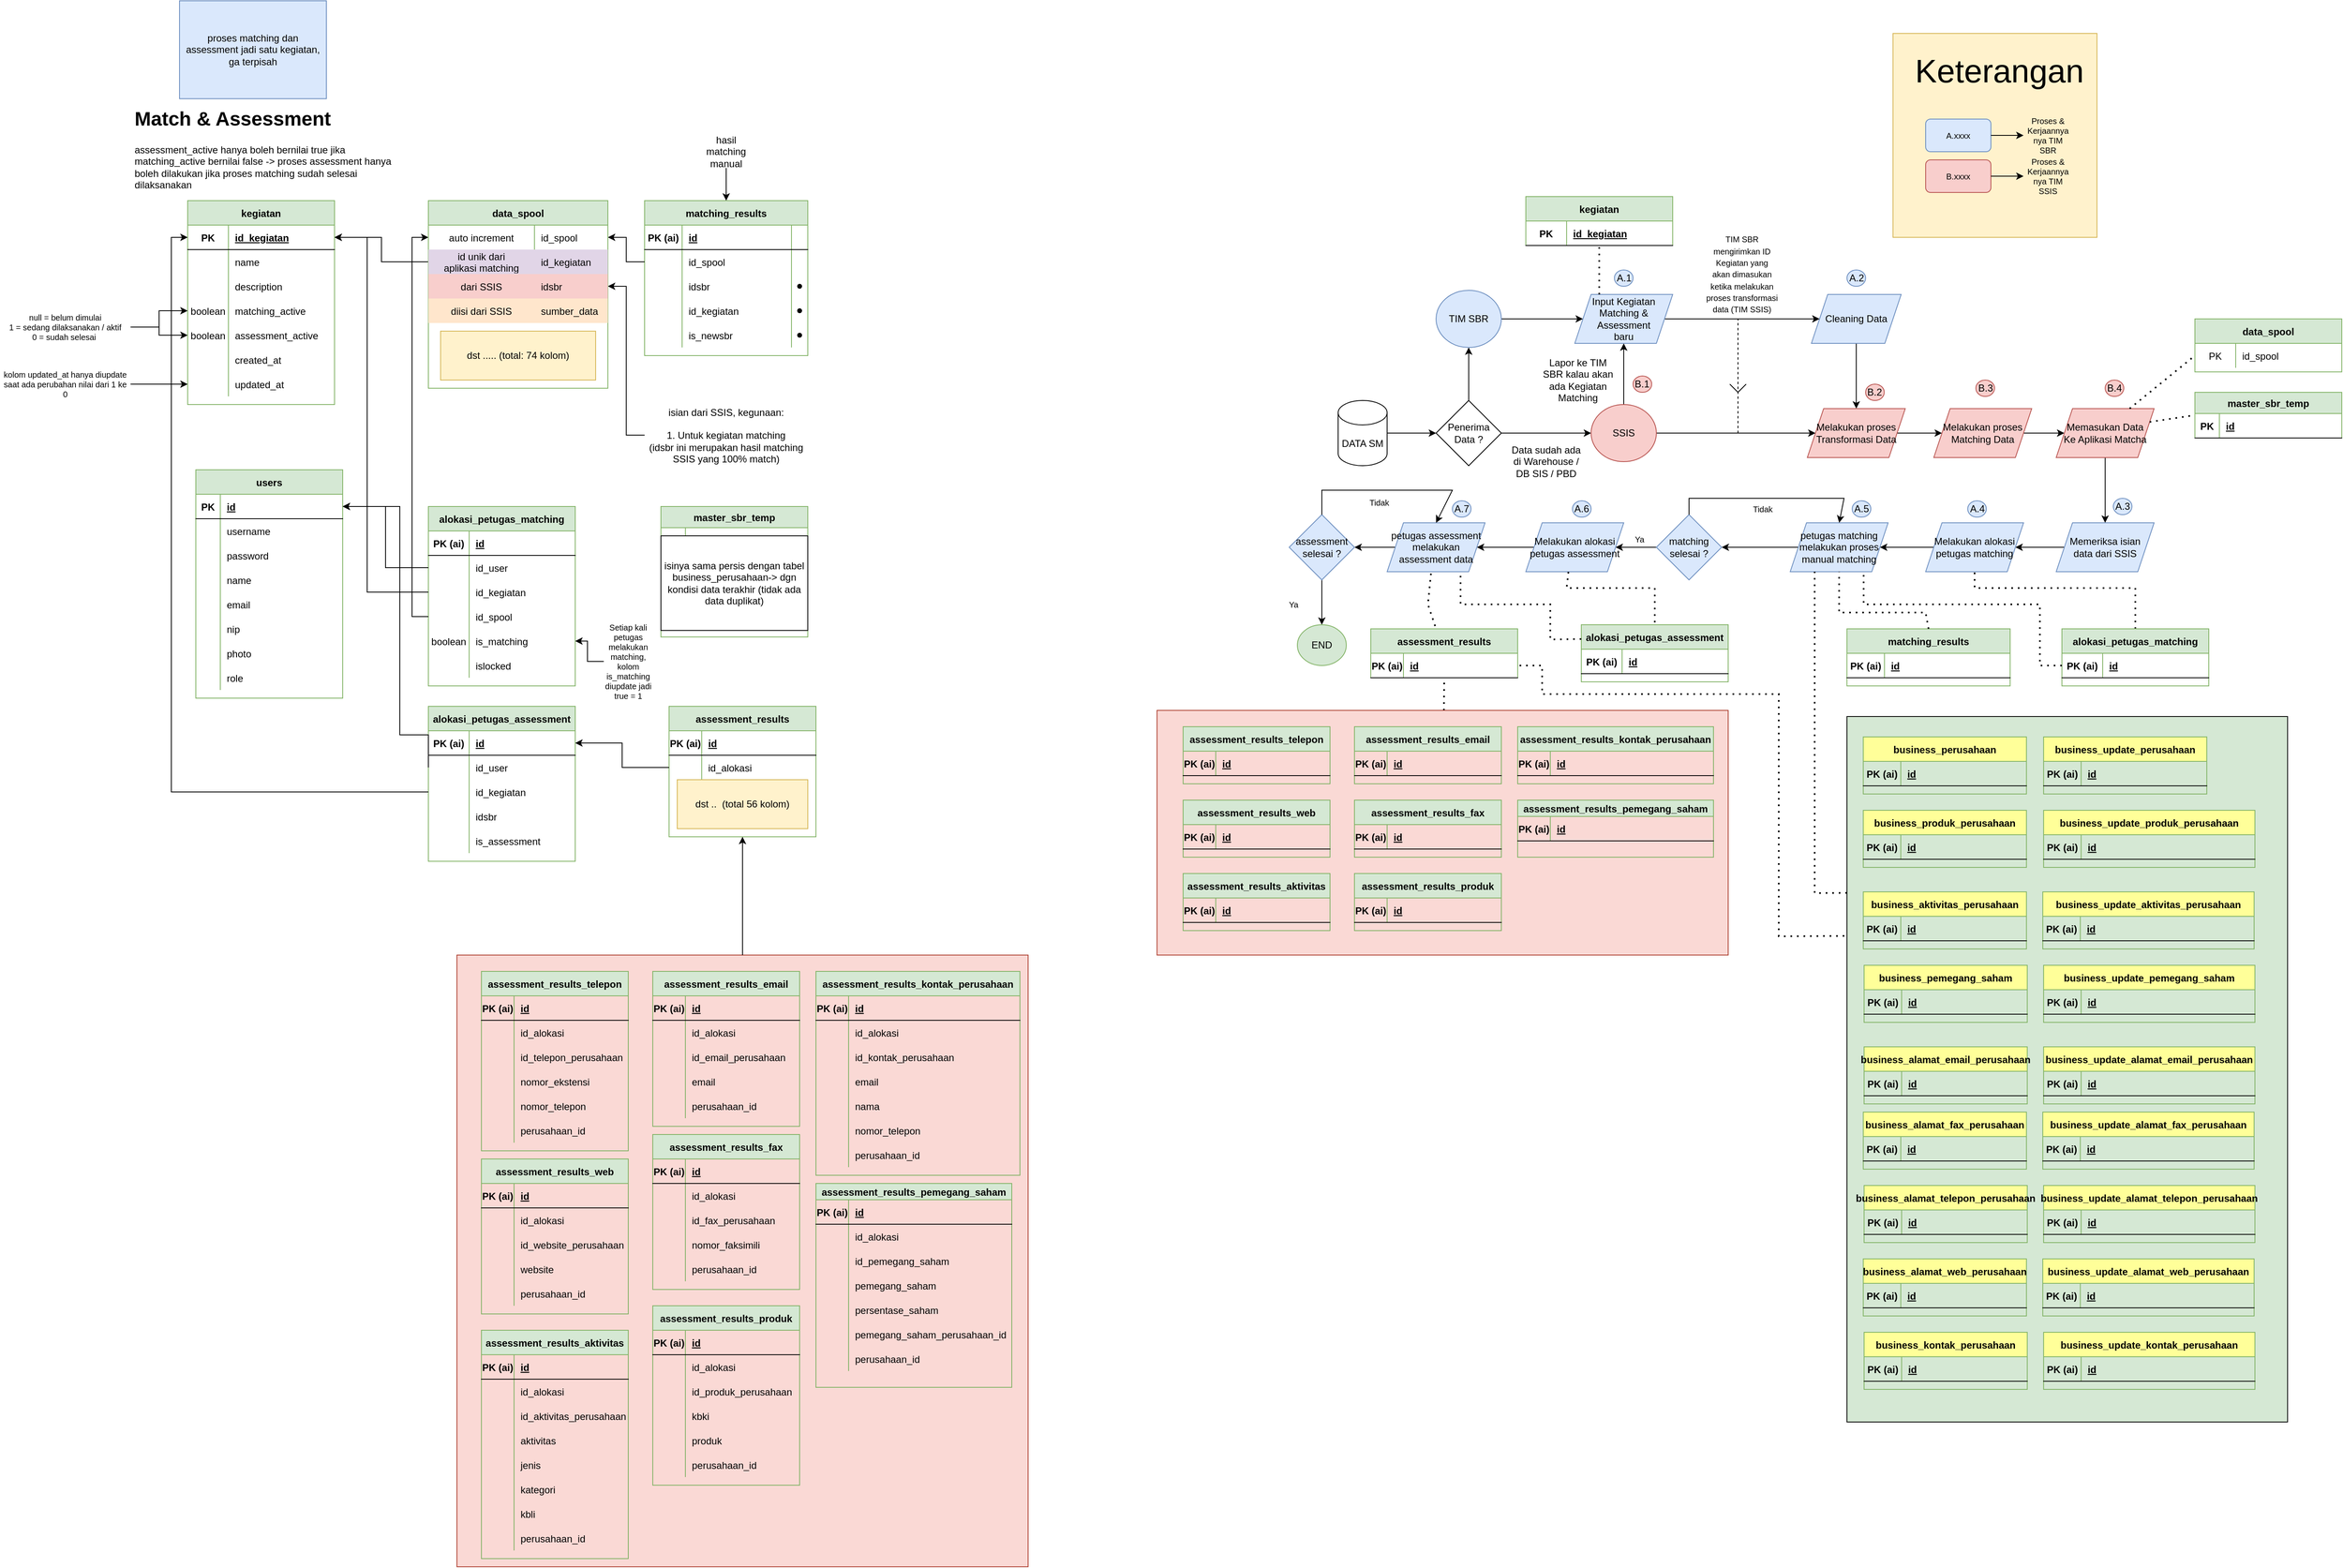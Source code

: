 <mxfile version="17.1.3" type="device"><diagram id="9CmsqmzbHJ6jNmHqQWCR" name="Page-1"><mxGraphModel dx="2172" dy="649" grid="1" gridSize="10" guides="1" tooltips="1" connect="1" arrows="1" fold="1" page="1" pageScale="1" pageWidth="827" pageHeight="1169" background="none" math="0" shadow="0"><root><mxCell id="0"/><mxCell id="1" parent="0"/><mxCell id="YRnimSrZ8y65nmtods0W-50" value="users" style="shape=table;startSize=30;container=1;collapsible=1;childLayout=tableLayout;fixedRows=1;rowLines=0;fontStyle=1;align=center;resizeLast=1;fillColor=#d5e8d4;strokeColor=#82b366;" parent="1" vertex="1"><mxGeometry x="-310" y="625" width="180" height="280" as="geometry"/></mxCell><mxCell id="YRnimSrZ8y65nmtods0W-51" value="" style="shape=tableRow;horizontal=0;startSize=0;swimlaneHead=0;swimlaneBody=0;fillColor=none;collapsible=0;dropTarget=0;points=[[0,0.5],[1,0.5]];portConstraint=eastwest;top=0;left=0;right=0;bottom=1;" parent="YRnimSrZ8y65nmtods0W-50" vertex="1"><mxGeometry y="30" width="180" height="30" as="geometry"/></mxCell><mxCell id="YRnimSrZ8y65nmtods0W-52" value="PK" style="shape=partialRectangle;connectable=0;fillColor=none;top=0;left=0;bottom=0;right=0;fontStyle=1;overflow=hidden;" parent="YRnimSrZ8y65nmtods0W-51" vertex="1"><mxGeometry width="30" height="30" as="geometry"><mxRectangle width="30" height="30" as="alternateBounds"/></mxGeometry></mxCell><mxCell id="YRnimSrZ8y65nmtods0W-53" value="id" style="shape=partialRectangle;connectable=0;fillColor=none;top=0;left=0;bottom=0;right=0;align=left;spacingLeft=6;fontStyle=5;overflow=hidden;" parent="YRnimSrZ8y65nmtods0W-51" vertex="1"><mxGeometry x="30" width="150" height="30" as="geometry"><mxRectangle width="150" height="30" as="alternateBounds"/></mxGeometry></mxCell><mxCell id="YRnimSrZ8y65nmtods0W-54" value="" style="shape=tableRow;horizontal=0;startSize=0;swimlaneHead=0;swimlaneBody=0;fillColor=none;collapsible=0;dropTarget=0;points=[[0,0.5],[1,0.5]];portConstraint=eastwest;top=0;left=0;right=0;bottom=0;" parent="YRnimSrZ8y65nmtods0W-50" vertex="1"><mxGeometry y="60" width="180" height="30" as="geometry"/></mxCell><mxCell id="YRnimSrZ8y65nmtods0W-55" value="" style="shape=partialRectangle;connectable=0;fillColor=none;top=0;left=0;bottom=0;right=0;editable=1;overflow=hidden;" parent="YRnimSrZ8y65nmtods0W-54" vertex="1"><mxGeometry width="30" height="30" as="geometry"><mxRectangle width="30" height="30" as="alternateBounds"/></mxGeometry></mxCell><mxCell id="YRnimSrZ8y65nmtods0W-56" value="username" style="shape=partialRectangle;connectable=0;fillColor=none;top=0;left=0;bottom=0;right=0;align=left;spacingLeft=6;overflow=hidden;" parent="YRnimSrZ8y65nmtods0W-54" vertex="1"><mxGeometry x="30" width="150" height="30" as="geometry"><mxRectangle width="150" height="30" as="alternateBounds"/></mxGeometry></mxCell><mxCell id="YRnimSrZ8y65nmtods0W-57" value="" style="shape=tableRow;horizontal=0;startSize=0;swimlaneHead=0;swimlaneBody=0;fillColor=none;collapsible=0;dropTarget=0;points=[[0,0.5],[1,0.5]];portConstraint=eastwest;top=0;left=0;right=0;bottom=0;" parent="YRnimSrZ8y65nmtods0W-50" vertex="1"><mxGeometry y="90" width="180" height="30" as="geometry"/></mxCell><mxCell id="YRnimSrZ8y65nmtods0W-58" value="" style="shape=partialRectangle;connectable=0;fillColor=none;top=0;left=0;bottom=0;right=0;editable=1;overflow=hidden;" parent="YRnimSrZ8y65nmtods0W-57" vertex="1"><mxGeometry width="30" height="30" as="geometry"><mxRectangle width="30" height="30" as="alternateBounds"/></mxGeometry></mxCell><mxCell id="YRnimSrZ8y65nmtods0W-59" value="password" style="shape=partialRectangle;connectable=0;fillColor=none;top=0;left=0;bottom=0;right=0;align=left;spacingLeft=6;overflow=hidden;" parent="YRnimSrZ8y65nmtods0W-57" vertex="1"><mxGeometry x="30" width="150" height="30" as="geometry"><mxRectangle width="150" height="30" as="alternateBounds"/></mxGeometry></mxCell><mxCell id="YRnimSrZ8y65nmtods0W-60" value="" style="shape=tableRow;horizontal=0;startSize=0;swimlaneHead=0;swimlaneBody=0;fillColor=none;collapsible=0;dropTarget=0;points=[[0,0.5],[1,0.5]];portConstraint=eastwest;top=0;left=0;right=0;bottom=0;" parent="YRnimSrZ8y65nmtods0W-50" vertex="1"><mxGeometry y="120" width="180" height="30" as="geometry"/></mxCell><mxCell id="YRnimSrZ8y65nmtods0W-61" value="" style="shape=partialRectangle;connectable=0;fillColor=none;top=0;left=0;bottom=0;right=0;editable=1;overflow=hidden;" parent="YRnimSrZ8y65nmtods0W-60" vertex="1"><mxGeometry width="30" height="30" as="geometry"><mxRectangle width="30" height="30" as="alternateBounds"/></mxGeometry></mxCell><mxCell id="YRnimSrZ8y65nmtods0W-62" value="name" style="shape=partialRectangle;connectable=0;fillColor=none;top=0;left=0;bottom=0;right=0;align=left;spacingLeft=6;overflow=hidden;" parent="YRnimSrZ8y65nmtods0W-60" vertex="1"><mxGeometry x="30" width="150" height="30" as="geometry"><mxRectangle width="150" height="30" as="alternateBounds"/></mxGeometry></mxCell><mxCell id="YRnimSrZ8y65nmtods0W-63" value="" style="shape=tableRow;horizontal=0;startSize=0;swimlaneHead=0;swimlaneBody=0;fillColor=none;collapsible=0;dropTarget=0;points=[[0,0.5],[1,0.5]];portConstraint=eastwest;top=0;left=0;right=0;bottom=0;" parent="YRnimSrZ8y65nmtods0W-50" vertex="1"><mxGeometry y="150" width="180" height="30" as="geometry"/></mxCell><mxCell id="YRnimSrZ8y65nmtods0W-64" value="" style="shape=partialRectangle;connectable=0;fillColor=none;top=0;left=0;bottom=0;right=0;editable=1;overflow=hidden;" parent="YRnimSrZ8y65nmtods0W-63" vertex="1"><mxGeometry width="30" height="30" as="geometry"><mxRectangle width="30" height="30" as="alternateBounds"/></mxGeometry></mxCell><mxCell id="YRnimSrZ8y65nmtods0W-65" value="email" style="shape=partialRectangle;connectable=0;fillColor=none;top=0;left=0;bottom=0;right=0;align=left;spacingLeft=6;overflow=hidden;" parent="YRnimSrZ8y65nmtods0W-63" vertex="1"><mxGeometry x="30" width="150" height="30" as="geometry"><mxRectangle width="150" height="30" as="alternateBounds"/></mxGeometry></mxCell><mxCell id="YRnimSrZ8y65nmtods0W-66" value="" style="shape=tableRow;horizontal=0;startSize=0;swimlaneHead=0;swimlaneBody=0;fillColor=none;collapsible=0;dropTarget=0;points=[[0,0.5],[1,0.5]];portConstraint=eastwest;top=0;left=0;right=0;bottom=0;" parent="YRnimSrZ8y65nmtods0W-50" vertex="1"><mxGeometry y="180" width="180" height="30" as="geometry"/></mxCell><mxCell id="YRnimSrZ8y65nmtods0W-67" value="" style="shape=partialRectangle;connectable=0;fillColor=none;top=0;left=0;bottom=0;right=0;editable=1;overflow=hidden;" parent="YRnimSrZ8y65nmtods0W-66" vertex="1"><mxGeometry width="30" height="30" as="geometry"><mxRectangle width="30" height="30" as="alternateBounds"/></mxGeometry></mxCell><mxCell id="YRnimSrZ8y65nmtods0W-68" value="nip" style="shape=partialRectangle;connectable=0;fillColor=none;top=0;left=0;bottom=0;right=0;align=left;spacingLeft=6;overflow=hidden;" parent="YRnimSrZ8y65nmtods0W-66" vertex="1"><mxGeometry x="30" width="150" height="30" as="geometry"><mxRectangle width="150" height="30" as="alternateBounds"/></mxGeometry></mxCell><mxCell id="YRnimSrZ8y65nmtods0W-69" value="" style="shape=tableRow;horizontal=0;startSize=0;swimlaneHead=0;swimlaneBody=0;fillColor=none;collapsible=0;dropTarget=0;points=[[0,0.5],[1,0.5]];portConstraint=eastwest;top=0;left=0;right=0;bottom=0;" parent="YRnimSrZ8y65nmtods0W-50" vertex="1"><mxGeometry y="210" width="180" height="30" as="geometry"/></mxCell><mxCell id="YRnimSrZ8y65nmtods0W-70" value="" style="shape=partialRectangle;connectable=0;fillColor=none;top=0;left=0;bottom=0;right=0;editable=1;overflow=hidden;" parent="YRnimSrZ8y65nmtods0W-69" vertex="1"><mxGeometry width="30" height="30" as="geometry"><mxRectangle width="30" height="30" as="alternateBounds"/></mxGeometry></mxCell><mxCell id="YRnimSrZ8y65nmtods0W-71" value="photo" style="shape=partialRectangle;connectable=0;fillColor=none;top=0;left=0;bottom=0;right=0;align=left;spacingLeft=6;overflow=hidden;" parent="YRnimSrZ8y65nmtods0W-69" vertex="1"><mxGeometry x="30" width="150" height="30" as="geometry"><mxRectangle width="150" height="30" as="alternateBounds"/></mxGeometry></mxCell><mxCell id="YRnimSrZ8y65nmtods0W-72" value="" style="shape=tableRow;horizontal=0;startSize=0;swimlaneHead=0;swimlaneBody=0;fillColor=none;collapsible=0;dropTarget=0;points=[[0,0.5],[1,0.5]];portConstraint=eastwest;top=0;left=0;right=0;bottom=0;" parent="YRnimSrZ8y65nmtods0W-50" vertex="1"><mxGeometry y="240" width="180" height="30" as="geometry"/></mxCell><mxCell id="YRnimSrZ8y65nmtods0W-73" value="" style="shape=partialRectangle;connectable=0;fillColor=none;top=0;left=0;bottom=0;right=0;editable=1;overflow=hidden;" parent="YRnimSrZ8y65nmtods0W-72" vertex="1"><mxGeometry width="30" height="30" as="geometry"><mxRectangle width="30" height="30" as="alternateBounds"/></mxGeometry></mxCell><mxCell id="YRnimSrZ8y65nmtods0W-74" value="role" style="shape=partialRectangle;connectable=0;fillColor=none;top=0;left=0;bottom=0;right=0;align=left;spacingLeft=6;overflow=hidden;" parent="YRnimSrZ8y65nmtods0W-72" vertex="1"><mxGeometry x="30" width="150" height="30" as="geometry"><mxRectangle width="150" height="30" as="alternateBounds"/></mxGeometry></mxCell><mxCell id="YRnimSrZ8y65nmtods0W-75" value="kegiatan" style="shape=table;startSize=30;container=1;collapsible=1;childLayout=tableLayout;fixedRows=1;rowLines=0;fontStyle=1;align=center;resizeLast=1;fillColor=#d5e8d4;strokeColor=#82b366;" parent="1" vertex="1"><mxGeometry x="-320" y="295" width="180" height="250" as="geometry"><mxRectangle x="40" y="60" width="80" height="30" as="alternateBounds"/></mxGeometry></mxCell><mxCell id="YRnimSrZ8y65nmtods0W-76" value="" style="shape=tableRow;horizontal=0;startSize=0;swimlaneHead=0;swimlaneBody=0;fillColor=none;collapsible=0;dropTarget=0;points=[[0,0.5],[1,0.5]];portConstraint=eastwest;top=0;left=0;right=0;bottom=1;" parent="YRnimSrZ8y65nmtods0W-75" vertex="1"><mxGeometry y="30" width="180" height="30" as="geometry"/></mxCell><mxCell id="YRnimSrZ8y65nmtods0W-77" value="PK" style="shape=partialRectangle;connectable=0;fillColor=none;top=0;left=0;bottom=0;right=0;fontStyle=1;overflow=hidden;" parent="YRnimSrZ8y65nmtods0W-76" vertex="1"><mxGeometry width="50" height="30" as="geometry"><mxRectangle width="50" height="30" as="alternateBounds"/></mxGeometry></mxCell><mxCell id="YRnimSrZ8y65nmtods0W-78" value="id_kegiatan" style="shape=partialRectangle;connectable=0;fillColor=none;top=0;left=0;bottom=0;right=0;align=left;spacingLeft=6;fontStyle=5;overflow=hidden;" parent="YRnimSrZ8y65nmtods0W-76" vertex="1"><mxGeometry x="50" width="130" height="30" as="geometry"><mxRectangle width="130" height="30" as="alternateBounds"/></mxGeometry></mxCell><mxCell id="YRnimSrZ8y65nmtods0W-79" value="" style="shape=tableRow;horizontal=0;startSize=0;swimlaneHead=0;swimlaneBody=0;fillColor=none;collapsible=0;dropTarget=0;points=[[0,0.5],[1,0.5]];portConstraint=eastwest;top=0;left=0;right=0;bottom=0;" parent="YRnimSrZ8y65nmtods0W-75" vertex="1"><mxGeometry y="60" width="180" height="30" as="geometry"/></mxCell><mxCell id="YRnimSrZ8y65nmtods0W-80" value="" style="shape=partialRectangle;connectable=0;fillColor=none;top=0;left=0;bottom=0;right=0;editable=1;overflow=hidden;" parent="YRnimSrZ8y65nmtods0W-79" vertex="1"><mxGeometry width="50" height="30" as="geometry"><mxRectangle width="50" height="30" as="alternateBounds"/></mxGeometry></mxCell><mxCell id="YRnimSrZ8y65nmtods0W-81" value="name" style="shape=partialRectangle;connectable=0;fillColor=none;top=0;left=0;bottom=0;right=0;align=left;spacingLeft=6;overflow=hidden;" parent="YRnimSrZ8y65nmtods0W-79" vertex="1"><mxGeometry x="50" width="130" height="30" as="geometry"><mxRectangle width="130" height="30" as="alternateBounds"/></mxGeometry></mxCell><mxCell id="YRnimSrZ8y65nmtods0W-82" value="" style="shape=tableRow;horizontal=0;startSize=0;swimlaneHead=0;swimlaneBody=0;fillColor=none;collapsible=0;dropTarget=0;points=[[0,0.5],[1,0.5]];portConstraint=eastwest;top=0;left=0;right=0;bottom=0;" parent="YRnimSrZ8y65nmtods0W-75" vertex="1"><mxGeometry y="90" width="180" height="30" as="geometry"/></mxCell><mxCell id="YRnimSrZ8y65nmtods0W-83" value="" style="shape=partialRectangle;connectable=0;fillColor=none;top=0;left=0;bottom=0;right=0;editable=1;overflow=hidden;" parent="YRnimSrZ8y65nmtods0W-82" vertex="1"><mxGeometry width="50" height="30" as="geometry"><mxRectangle width="50" height="30" as="alternateBounds"/></mxGeometry></mxCell><mxCell id="YRnimSrZ8y65nmtods0W-84" value="description" style="shape=partialRectangle;connectable=0;fillColor=none;top=0;left=0;bottom=0;right=0;align=left;spacingLeft=6;overflow=hidden;" parent="YRnimSrZ8y65nmtods0W-82" vertex="1"><mxGeometry x="50" width="130" height="30" as="geometry"><mxRectangle width="130" height="30" as="alternateBounds"/></mxGeometry></mxCell><mxCell id="YRnimSrZ8y65nmtods0W-171" value="" style="shape=tableRow;horizontal=0;startSize=0;swimlaneHead=0;swimlaneBody=0;fillColor=none;collapsible=0;dropTarget=0;points=[[0,0.5],[1,0.5]];portConstraint=eastwest;top=0;left=0;right=0;bottom=0;" parent="YRnimSrZ8y65nmtods0W-75" vertex="1"><mxGeometry y="120" width="180" height="30" as="geometry"/></mxCell><mxCell id="YRnimSrZ8y65nmtods0W-172" value="boolean" style="shape=partialRectangle;connectable=0;fillColor=none;top=0;left=0;bottom=0;right=0;editable=1;overflow=hidden;" parent="YRnimSrZ8y65nmtods0W-171" vertex="1"><mxGeometry width="50" height="30" as="geometry"><mxRectangle width="50" height="30" as="alternateBounds"/></mxGeometry></mxCell><mxCell id="YRnimSrZ8y65nmtods0W-173" value="matching_active" style="shape=partialRectangle;connectable=0;fillColor=none;top=0;left=0;bottom=0;right=0;align=left;spacingLeft=6;overflow=hidden;" parent="YRnimSrZ8y65nmtods0W-171" vertex="1"><mxGeometry x="50" width="130" height="30" as="geometry"><mxRectangle width="130" height="30" as="alternateBounds"/></mxGeometry></mxCell><mxCell id="YRnimSrZ8y65nmtods0W-174" value="" style="shape=tableRow;horizontal=0;startSize=0;swimlaneHead=0;swimlaneBody=0;fillColor=none;collapsible=0;dropTarget=0;points=[[0,0.5],[1,0.5]];portConstraint=eastwest;top=0;left=0;right=0;bottom=0;" parent="YRnimSrZ8y65nmtods0W-75" vertex="1"><mxGeometry y="150" width="180" height="30" as="geometry"/></mxCell><mxCell id="YRnimSrZ8y65nmtods0W-175" value="boolean" style="shape=partialRectangle;connectable=0;fillColor=none;top=0;left=0;bottom=0;right=0;editable=1;overflow=hidden;" parent="YRnimSrZ8y65nmtods0W-174" vertex="1"><mxGeometry width="50" height="30" as="geometry"><mxRectangle width="50" height="30" as="alternateBounds"/></mxGeometry></mxCell><mxCell id="YRnimSrZ8y65nmtods0W-176" value="assessment_active" style="shape=partialRectangle;connectable=0;fillColor=none;top=0;left=0;bottom=0;right=0;align=left;spacingLeft=6;overflow=hidden;" parent="YRnimSrZ8y65nmtods0W-174" vertex="1"><mxGeometry x="50" width="130" height="30" as="geometry"><mxRectangle width="130" height="30" as="alternateBounds"/></mxGeometry></mxCell><mxCell id="YRnimSrZ8y65nmtods0W-88" value="" style="shape=tableRow;horizontal=0;startSize=0;swimlaneHead=0;swimlaneBody=0;fillColor=none;collapsible=0;dropTarget=0;points=[[0,0.5],[1,0.5]];portConstraint=eastwest;top=0;left=0;right=0;bottom=0;" parent="YRnimSrZ8y65nmtods0W-75" vertex="1"><mxGeometry y="180" width="180" height="30" as="geometry"/></mxCell><mxCell id="YRnimSrZ8y65nmtods0W-89" value="" style="shape=partialRectangle;connectable=0;fillColor=none;top=0;left=0;bottom=0;right=0;editable=1;overflow=hidden;" parent="YRnimSrZ8y65nmtods0W-88" vertex="1"><mxGeometry width="50" height="30" as="geometry"><mxRectangle width="50" height="30" as="alternateBounds"/></mxGeometry></mxCell><mxCell id="YRnimSrZ8y65nmtods0W-90" value="created_at" style="shape=partialRectangle;connectable=0;fillColor=none;top=0;left=0;bottom=0;right=0;align=left;spacingLeft=6;overflow=hidden;" parent="YRnimSrZ8y65nmtods0W-88" vertex="1"><mxGeometry x="50" width="130" height="30" as="geometry"><mxRectangle width="130" height="30" as="alternateBounds"/></mxGeometry></mxCell><mxCell id="YRnimSrZ8y65nmtods0W-320" value="" style="shape=tableRow;horizontal=0;startSize=0;swimlaneHead=0;swimlaneBody=0;fillColor=none;collapsible=0;dropTarget=0;points=[[0,0.5],[1,0.5]];portConstraint=eastwest;top=0;left=0;right=0;bottom=0;" parent="YRnimSrZ8y65nmtods0W-75" vertex="1"><mxGeometry y="210" width="180" height="30" as="geometry"/></mxCell><mxCell id="YRnimSrZ8y65nmtods0W-321" value="" style="shape=partialRectangle;connectable=0;fillColor=none;top=0;left=0;bottom=0;right=0;editable=1;overflow=hidden;" parent="YRnimSrZ8y65nmtods0W-320" vertex="1"><mxGeometry width="50" height="30" as="geometry"><mxRectangle width="50" height="30" as="alternateBounds"/></mxGeometry></mxCell><mxCell id="YRnimSrZ8y65nmtods0W-322" value="updated_at" style="shape=partialRectangle;connectable=0;fillColor=none;top=0;left=0;bottom=0;right=0;align=left;spacingLeft=6;overflow=hidden;" parent="YRnimSrZ8y65nmtods0W-320" vertex="1"><mxGeometry x="50" width="130" height="30" as="geometry"><mxRectangle width="130" height="30" as="alternateBounds"/></mxGeometry></mxCell><mxCell id="YRnimSrZ8y65nmtods0W-138" value="matching_results" style="shape=table;startSize=30;container=1;collapsible=1;childLayout=tableLayout;fixedRows=1;rowLines=0;fontStyle=1;align=center;resizeLast=1;fillColor=#d5e8d4;strokeColor=#82b366;" parent="1" vertex="1"><mxGeometry x="240" y="295" width="200" height="190" as="geometry"/></mxCell><mxCell id="YRnimSrZ8y65nmtods0W-139" value="" style="shape=tableRow;horizontal=0;startSize=0;swimlaneHead=0;swimlaneBody=0;fillColor=none;collapsible=0;dropTarget=0;points=[[0,0.5],[1,0.5]];portConstraint=eastwest;top=0;left=0;right=0;bottom=1;" parent="YRnimSrZ8y65nmtods0W-138" vertex="1"><mxGeometry y="30" width="200" height="30" as="geometry"/></mxCell><mxCell id="YRnimSrZ8y65nmtods0W-140" value="PK (ai)" style="shape=partialRectangle;connectable=0;fillColor=none;top=0;left=0;bottom=0;right=0;fontStyle=1;overflow=hidden;" parent="YRnimSrZ8y65nmtods0W-139" vertex="1"><mxGeometry width="46" height="30" as="geometry"><mxRectangle width="46" height="30" as="alternateBounds"/></mxGeometry></mxCell><mxCell id="YRnimSrZ8y65nmtods0W-141" value="id" style="shape=partialRectangle;connectable=0;fillColor=none;top=0;left=0;bottom=0;right=0;align=left;spacingLeft=6;fontStyle=5;overflow=hidden;" parent="YRnimSrZ8y65nmtods0W-139" vertex="1"><mxGeometry x="46" width="154" height="30" as="geometry"><mxRectangle width="154" height="30" as="alternateBounds"/></mxGeometry></mxCell><mxCell id="YRnimSrZ8y65nmtods0W-145" value="" style="shape=tableRow;horizontal=0;startSize=0;swimlaneHead=0;swimlaneBody=0;fillColor=none;collapsible=0;dropTarget=0;points=[[0,0.5],[1,0.5]];portConstraint=eastwest;top=0;left=0;right=0;bottom=0;" parent="YRnimSrZ8y65nmtods0W-138" vertex="1"><mxGeometry y="60" width="200" height="30" as="geometry"/></mxCell><mxCell id="YRnimSrZ8y65nmtods0W-146" value="" style="shape=partialRectangle;connectable=0;fillColor=none;top=0;left=0;bottom=0;right=0;editable=1;overflow=hidden;" parent="YRnimSrZ8y65nmtods0W-145" vertex="1"><mxGeometry width="46" height="30" as="geometry"><mxRectangle width="46" height="30" as="alternateBounds"/></mxGeometry></mxCell><mxCell id="YRnimSrZ8y65nmtods0W-147" value="id_spool" style="shape=partialRectangle;connectable=0;fillColor=none;top=0;left=0;bottom=0;right=0;align=left;spacingLeft=6;overflow=hidden;" parent="YRnimSrZ8y65nmtods0W-145" vertex="1"><mxGeometry x="46" width="154" height="30" as="geometry"><mxRectangle width="154" height="30" as="alternateBounds"/></mxGeometry></mxCell><mxCell id="YRnimSrZ8y65nmtods0W-142" value="" style="shape=tableRow;horizontal=0;startSize=0;swimlaneHead=0;swimlaneBody=0;fillColor=none;collapsible=0;dropTarget=0;points=[[0,0.5],[1,0.5]];portConstraint=eastwest;top=0;left=0;right=0;bottom=0;" parent="YRnimSrZ8y65nmtods0W-138" vertex="1"><mxGeometry y="90" width="200" height="30" as="geometry"/></mxCell><mxCell id="YRnimSrZ8y65nmtods0W-143" value="" style="shape=partialRectangle;connectable=0;fillColor=none;top=0;left=0;bottom=0;right=0;editable=1;overflow=hidden;" parent="YRnimSrZ8y65nmtods0W-142" vertex="1"><mxGeometry width="46" height="30" as="geometry"><mxRectangle width="46" height="30" as="alternateBounds"/></mxGeometry></mxCell><mxCell id="YRnimSrZ8y65nmtods0W-144" value="idsbr" style="shape=partialRectangle;connectable=0;fillColor=none;top=0;left=0;bottom=0;right=0;align=left;spacingLeft=6;overflow=hidden;" parent="YRnimSrZ8y65nmtods0W-142" vertex="1"><mxGeometry x="46" width="134" height="30" as="geometry"><mxRectangle width="134" height="30" as="alternateBounds"/></mxGeometry></mxCell><mxCell id="YRnimSrZ8y65nmtods0W-151" value="" style="shape=waypoint;sketch=0;size=6;pointerEvents=1;points=[];fillColor=default;resizable=0;rotatable=0;perimeter=centerPerimeter;snapToPoint=1;startSize=30;fontStyle=1;" parent="YRnimSrZ8y65nmtods0W-142" vertex="1"><mxGeometry x="180" width="20" height="30" as="geometry"><mxRectangle width="20" height="30" as="alternateBounds"/></mxGeometry></mxCell><mxCell id="YRnimSrZ8y65nmtods0W-455" value="" style="shape=tableRow;horizontal=0;startSize=0;swimlaneHead=0;swimlaneBody=0;fillColor=none;collapsible=0;dropTarget=0;points=[[0,0.5],[1,0.5]];portConstraint=eastwest;top=0;left=0;right=0;bottom=0;" parent="YRnimSrZ8y65nmtods0W-138" vertex="1"><mxGeometry y="120" width="200" height="30" as="geometry"/></mxCell><mxCell id="YRnimSrZ8y65nmtods0W-456" value="" style="shape=partialRectangle;connectable=0;fillColor=none;top=0;left=0;bottom=0;right=0;editable=1;overflow=hidden;" parent="YRnimSrZ8y65nmtods0W-455" vertex="1"><mxGeometry width="46" height="30" as="geometry"><mxRectangle width="46" height="30" as="alternateBounds"/></mxGeometry></mxCell><mxCell id="YRnimSrZ8y65nmtods0W-457" value="id_kegiatan" style="shape=partialRectangle;connectable=0;fillColor=none;top=0;left=0;bottom=0;right=0;align=left;spacingLeft=6;overflow=hidden;" parent="YRnimSrZ8y65nmtods0W-455" vertex="1"><mxGeometry x="46" width="134" height="30" as="geometry"><mxRectangle width="134" height="30" as="alternateBounds"/></mxGeometry></mxCell><mxCell id="YRnimSrZ8y65nmtods0W-458" value="" style="shape=waypoint;sketch=0;size=6;pointerEvents=1;points=[];fillColor=default;resizable=0;rotatable=0;perimeter=centerPerimeter;snapToPoint=1;startSize=30;fontStyle=1;" parent="YRnimSrZ8y65nmtods0W-455" vertex="1"><mxGeometry x="180" width="20" height="30" as="geometry"><mxRectangle width="20" height="30" as="alternateBounds"/></mxGeometry></mxCell><mxCell id="YRnimSrZ8y65nmtods0W-462" value="" style="shape=tableRow;horizontal=0;startSize=0;swimlaneHead=0;swimlaneBody=0;fillColor=none;collapsible=0;dropTarget=0;points=[[0,0.5],[1,0.5]];portConstraint=eastwest;top=0;left=0;right=0;bottom=0;" parent="YRnimSrZ8y65nmtods0W-138" vertex="1"><mxGeometry y="150" width="200" height="30" as="geometry"/></mxCell><mxCell id="YRnimSrZ8y65nmtods0W-463" value="" style="shape=partialRectangle;connectable=0;fillColor=none;top=0;left=0;bottom=0;right=0;editable=1;overflow=hidden;" parent="YRnimSrZ8y65nmtods0W-462" vertex="1"><mxGeometry width="46" height="30" as="geometry"><mxRectangle width="46" height="30" as="alternateBounds"/></mxGeometry></mxCell><mxCell id="YRnimSrZ8y65nmtods0W-464" value="is_newsbr" style="shape=partialRectangle;connectable=0;fillColor=none;top=0;left=0;bottom=0;right=0;align=left;spacingLeft=6;overflow=hidden;" parent="YRnimSrZ8y65nmtods0W-462" vertex="1"><mxGeometry x="46" width="134" height="30" as="geometry"><mxRectangle width="134" height="30" as="alternateBounds"/></mxGeometry></mxCell><mxCell id="YRnimSrZ8y65nmtods0W-465" value="" style="shape=waypoint;sketch=0;size=6;pointerEvents=1;points=[];fillColor=default;resizable=0;rotatable=0;perimeter=centerPerimeter;snapToPoint=1;startSize=30;fontStyle=1;" parent="YRnimSrZ8y65nmtods0W-462" vertex="1"><mxGeometry x="180" width="20" height="30" as="geometry"><mxRectangle width="20" height="30" as="alternateBounds"/></mxGeometry></mxCell><mxCell id="YRnimSrZ8y65nmtods0W-155" style="edgeStyle=orthogonalEdgeStyle;rounded=0;orthogonalLoop=1;jettySize=auto;html=1;exitX=0;exitY=0.5;exitDx=0;exitDy=0;" parent="1" source="YRnimSrZ8y65nmtods0W-145" target="YRnimSrZ8y65nmtods0W-112" edge="1"><mxGeometry relative="1" as="geometry"/></mxCell><mxCell id="YRnimSrZ8y65nmtods0W-156" style="edgeStyle=orthogonalEdgeStyle;rounded=0;orthogonalLoop=1;jettySize=auto;html=1;exitX=0;exitY=0.5;exitDx=0;exitDy=0;" parent="1" source="YRnimSrZ8y65nmtods0W-115" target="YRnimSrZ8y65nmtods0W-76" edge="1"><mxGeometry relative="1" as="geometry"/></mxCell><mxCell id="YRnimSrZ8y65nmtods0W-164" style="edgeStyle=orthogonalEdgeStyle;rounded=0;orthogonalLoop=1;jettySize=auto;html=1;exitX=0.5;exitY=1;exitDx=0;exitDy=0;entryX=0.5;entryY=0;entryDx=0;entryDy=0;" parent="1" source="YRnimSrZ8y65nmtods0W-161" target="YRnimSrZ8y65nmtods0W-138" edge="1"><mxGeometry relative="1" as="geometry"/></mxCell><mxCell id="YRnimSrZ8y65nmtods0W-161" value="hasil matching manual" style="text;html=1;strokeColor=none;fillColor=none;align=center;verticalAlign=middle;whiteSpace=wrap;rounded=0;" parent="1" vertex="1"><mxGeometry x="310" y="215" width="60" height="40" as="geometry"/></mxCell><mxCell id="YRnimSrZ8y65nmtods0W-163" style="edgeStyle=orthogonalEdgeStyle;rounded=0;orthogonalLoop=1;jettySize=auto;html=1;exitX=0;exitY=0.5;exitDx=0;exitDy=0;entryX=1;entryY=0.5;entryDx=0;entryDy=0;" parent="1" source="YRnimSrZ8y65nmtods0W-162" target="YRnimSrZ8y65nmtods0W-158" edge="1"><mxGeometry relative="1" as="geometry"/></mxCell><mxCell id="YRnimSrZ8y65nmtods0W-162" value="isian dari SSIS, kegunaan:&lt;br&gt;&lt;br&gt;1. Untuk kegiatan matching &lt;br&gt;(idsbr ini merupakan hasil matching SSIS yang 100% match)" style="text;html=1;strokeColor=none;fillColor=none;align=center;verticalAlign=middle;whiteSpace=wrap;rounded=0;" parent="1" vertex="1"><mxGeometry x="240" y="545" width="200" height="75" as="geometry"/></mxCell><mxCell id="YRnimSrZ8y65nmtods0W-179" value="&lt;h1&gt;Match &amp;amp; Assessment&lt;/h1&gt;&lt;p&gt;assessment_active hanya boleh bernilai true jika matching_active bernilai false -&amp;gt;&amp;nbsp;&lt;span&gt;proses assessment hanya boleh dilakukan jika proses matching sudah selesai dilaksanakan&lt;/span&gt;&lt;/p&gt;" style="text;html=1;strokeColor=none;fillColor=none;spacing=5;spacingTop=-20;whiteSpace=wrap;overflow=hidden;rounded=0;" parent="1" vertex="1"><mxGeometry x="-390" y="175" width="350" height="120" as="geometry"/></mxCell><mxCell id="YRnimSrZ8y65nmtods0W-181" value="alokasi_petugas_matching" style="shape=table;startSize=30;container=1;collapsible=1;childLayout=tableLayout;fixedRows=1;rowLines=0;fontStyle=1;align=center;resizeLast=1;fillColor=#d5e8d4;strokeColor=#82b366;" parent="1" vertex="1"><mxGeometry x="-25" y="670" width="180" height="220" as="geometry"/></mxCell><mxCell id="YRnimSrZ8y65nmtods0W-182" value="" style="shape=tableRow;horizontal=0;startSize=0;swimlaneHead=0;swimlaneBody=0;fillColor=none;collapsible=0;dropTarget=0;points=[[0,0.5],[1,0.5]];portConstraint=eastwest;top=0;left=0;right=0;bottom=1;" parent="YRnimSrZ8y65nmtods0W-181" vertex="1"><mxGeometry y="30" width="180" height="30" as="geometry"/></mxCell><mxCell id="YRnimSrZ8y65nmtods0W-183" value="PK (ai)" style="shape=partialRectangle;connectable=0;fillColor=none;top=0;left=0;bottom=0;right=0;fontStyle=1;overflow=hidden;" parent="YRnimSrZ8y65nmtods0W-182" vertex="1"><mxGeometry width="50" height="30" as="geometry"><mxRectangle width="50" height="30" as="alternateBounds"/></mxGeometry></mxCell><mxCell id="YRnimSrZ8y65nmtods0W-184" value="id" style="shape=partialRectangle;connectable=0;fillColor=none;top=0;left=0;bottom=0;right=0;align=left;spacingLeft=6;fontStyle=5;overflow=hidden;" parent="YRnimSrZ8y65nmtods0W-182" vertex="1"><mxGeometry x="50" width="130" height="30" as="geometry"><mxRectangle width="130" height="30" as="alternateBounds"/></mxGeometry></mxCell><mxCell id="YRnimSrZ8y65nmtods0W-185" value="" style="shape=tableRow;horizontal=0;startSize=0;swimlaneHead=0;swimlaneBody=0;fillColor=none;collapsible=0;dropTarget=0;points=[[0,0.5],[1,0.5]];portConstraint=eastwest;top=0;left=0;right=0;bottom=0;" parent="YRnimSrZ8y65nmtods0W-181" vertex="1"><mxGeometry y="60" width="180" height="30" as="geometry"/></mxCell><mxCell id="YRnimSrZ8y65nmtods0W-186" value="" style="shape=partialRectangle;connectable=0;fillColor=none;top=0;left=0;bottom=0;right=0;editable=1;overflow=hidden;" parent="YRnimSrZ8y65nmtods0W-185" vertex="1"><mxGeometry width="50" height="30" as="geometry"><mxRectangle width="50" height="30" as="alternateBounds"/></mxGeometry></mxCell><mxCell id="YRnimSrZ8y65nmtods0W-187" value="id_user" style="shape=partialRectangle;connectable=0;fillColor=none;top=0;left=0;bottom=0;right=0;align=left;spacingLeft=6;overflow=hidden;" parent="YRnimSrZ8y65nmtods0W-185" vertex="1"><mxGeometry x="50" width="130" height="30" as="geometry"><mxRectangle width="130" height="30" as="alternateBounds"/></mxGeometry></mxCell><mxCell id="YRnimSrZ8y65nmtods0W-188" value="" style="shape=tableRow;horizontal=0;startSize=0;swimlaneHead=0;swimlaneBody=0;fillColor=none;collapsible=0;dropTarget=0;points=[[0,0.5],[1,0.5]];portConstraint=eastwest;top=0;left=0;right=0;bottom=0;" parent="YRnimSrZ8y65nmtods0W-181" vertex="1"><mxGeometry y="90" width="180" height="30" as="geometry"/></mxCell><mxCell id="YRnimSrZ8y65nmtods0W-189" value="" style="shape=partialRectangle;connectable=0;fillColor=none;top=0;left=0;bottom=0;right=0;editable=1;overflow=hidden;" parent="YRnimSrZ8y65nmtods0W-188" vertex="1"><mxGeometry width="50" height="30" as="geometry"><mxRectangle width="50" height="30" as="alternateBounds"/></mxGeometry></mxCell><mxCell id="YRnimSrZ8y65nmtods0W-190" value="id_kegiatan" style="shape=partialRectangle;connectable=0;fillColor=none;top=0;left=0;bottom=0;right=0;align=left;spacingLeft=6;overflow=hidden;" parent="YRnimSrZ8y65nmtods0W-188" vertex="1"><mxGeometry x="50" width="130" height="30" as="geometry"><mxRectangle width="130" height="30" as="alternateBounds"/></mxGeometry></mxCell><mxCell id="YRnimSrZ8y65nmtods0W-191" value="" style="shape=tableRow;horizontal=0;startSize=0;swimlaneHead=0;swimlaneBody=0;fillColor=none;collapsible=0;dropTarget=0;points=[[0,0.5],[1,0.5]];portConstraint=eastwest;top=0;left=0;right=0;bottom=0;" parent="YRnimSrZ8y65nmtods0W-181" vertex="1"><mxGeometry y="120" width="180" height="30" as="geometry"/></mxCell><mxCell id="YRnimSrZ8y65nmtods0W-192" value="" style="shape=partialRectangle;connectable=0;fillColor=none;top=0;left=0;bottom=0;right=0;editable=1;overflow=hidden;" parent="YRnimSrZ8y65nmtods0W-191" vertex="1"><mxGeometry width="50" height="30" as="geometry"><mxRectangle width="50" height="30" as="alternateBounds"/></mxGeometry></mxCell><mxCell id="YRnimSrZ8y65nmtods0W-193" value="id_spool" style="shape=partialRectangle;connectable=0;fillColor=none;top=0;left=0;bottom=0;right=0;align=left;spacingLeft=6;overflow=hidden;" parent="YRnimSrZ8y65nmtods0W-191" vertex="1"><mxGeometry x="50" width="130" height="30" as="geometry"><mxRectangle width="130" height="30" as="alternateBounds"/></mxGeometry></mxCell><mxCell id="YRnimSrZ8y65nmtods0W-207" value="" style="shape=tableRow;horizontal=0;startSize=0;swimlaneHead=0;swimlaneBody=0;fillColor=none;collapsible=0;dropTarget=0;points=[[0,0.5],[1,0.5]];portConstraint=eastwest;top=0;left=0;right=0;bottom=0;" parent="YRnimSrZ8y65nmtods0W-181" vertex="1"><mxGeometry y="150" width="180" height="30" as="geometry"/></mxCell><mxCell id="YRnimSrZ8y65nmtods0W-208" value="boolean" style="shape=partialRectangle;connectable=0;fillColor=none;top=0;left=0;bottom=0;right=0;editable=1;overflow=hidden;" parent="YRnimSrZ8y65nmtods0W-207" vertex="1"><mxGeometry width="50" height="30" as="geometry"><mxRectangle width="50" height="30" as="alternateBounds"/></mxGeometry></mxCell><mxCell id="YRnimSrZ8y65nmtods0W-209" value="is_matching" style="shape=partialRectangle;connectable=0;fillColor=none;top=0;left=0;bottom=0;right=0;align=left;spacingLeft=6;overflow=hidden;" parent="YRnimSrZ8y65nmtods0W-207" vertex="1"><mxGeometry x="50" width="130" height="30" as="geometry"><mxRectangle width="130" height="30" as="alternateBounds"/></mxGeometry></mxCell><mxCell id="YRnimSrZ8y65nmtods0W-369" value="" style="shape=tableRow;horizontal=0;startSize=0;swimlaneHead=0;swimlaneBody=0;fillColor=none;collapsible=0;dropTarget=0;points=[[0,0.5],[1,0.5]];portConstraint=eastwest;top=0;left=0;right=0;bottom=0;" parent="YRnimSrZ8y65nmtods0W-181" vertex="1"><mxGeometry y="180" width="180" height="30" as="geometry"/></mxCell><mxCell id="YRnimSrZ8y65nmtods0W-370" value="" style="shape=partialRectangle;connectable=0;fillColor=none;top=0;left=0;bottom=0;right=0;editable=1;overflow=hidden;" parent="YRnimSrZ8y65nmtods0W-369" vertex="1"><mxGeometry width="50" height="30" as="geometry"><mxRectangle width="50" height="30" as="alternateBounds"/></mxGeometry></mxCell><mxCell id="YRnimSrZ8y65nmtods0W-371" value="islocked" style="shape=partialRectangle;connectable=0;fillColor=none;top=0;left=0;bottom=0;right=0;align=left;spacingLeft=6;overflow=hidden;" parent="YRnimSrZ8y65nmtods0W-369" vertex="1"><mxGeometry x="50" width="130" height="30" as="geometry"><mxRectangle width="130" height="30" as="alternateBounds"/></mxGeometry></mxCell><mxCell id="YRnimSrZ8y65nmtods0W-194" value="alokasi_petugas_assessment" style="shape=table;startSize=30;container=1;collapsible=1;childLayout=tableLayout;fixedRows=1;rowLines=0;fontStyle=1;align=center;resizeLast=1;fillColor=#d5e8d4;strokeColor=#82b366;" parent="1" vertex="1"><mxGeometry x="-25" y="915" width="180" height="190" as="geometry"/></mxCell><mxCell id="YRnimSrZ8y65nmtods0W-195" value="" style="shape=tableRow;horizontal=0;startSize=0;swimlaneHead=0;swimlaneBody=0;fillColor=none;collapsible=0;dropTarget=0;points=[[0,0.5],[1,0.5]];portConstraint=eastwest;top=0;left=0;right=0;bottom=1;" parent="YRnimSrZ8y65nmtods0W-194" vertex="1"><mxGeometry y="30" width="180" height="30" as="geometry"/></mxCell><mxCell id="YRnimSrZ8y65nmtods0W-196" value="PK (ai)" style="shape=partialRectangle;connectable=0;fillColor=none;top=0;left=0;bottom=0;right=0;fontStyle=1;overflow=hidden;" parent="YRnimSrZ8y65nmtods0W-195" vertex="1"><mxGeometry width="50" height="30" as="geometry"><mxRectangle width="50" height="30" as="alternateBounds"/></mxGeometry></mxCell><mxCell id="YRnimSrZ8y65nmtods0W-197" value="id" style="shape=partialRectangle;connectable=0;fillColor=none;top=0;left=0;bottom=0;right=0;align=left;spacingLeft=6;fontStyle=5;overflow=hidden;" parent="YRnimSrZ8y65nmtods0W-195" vertex="1"><mxGeometry x="50" width="130" height="30" as="geometry"><mxRectangle width="130" height="30" as="alternateBounds"/></mxGeometry></mxCell><mxCell id="YRnimSrZ8y65nmtods0W-198" value="" style="shape=tableRow;horizontal=0;startSize=0;swimlaneHead=0;swimlaneBody=0;fillColor=none;collapsible=0;dropTarget=0;points=[[0,0.5],[1,0.5]];portConstraint=eastwest;top=0;left=0;right=0;bottom=0;" parent="YRnimSrZ8y65nmtods0W-194" vertex="1"><mxGeometry y="60" width="180" height="30" as="geometry"/></mxCell><mxCell id="YRnimSrZ8y65nmtods0W-199" value="" style="shape=partialRectangle;connectable=0;fillColor=none;top=0;left=0;bottom=0;right=0;editable=1;overflow=hidden;" parent="YRnimSrZ8y65nmtods0W-198" vertex="1"><mxGeometry width="50" height="30" as="geometry"><mxRectangle width="50" height="30" as="alternateBounds"/></mxGeometry></mxCell><mxCell id="YRnimSrZ8y65nmtods0W-200" value="id_user" style="shape=partialRectangle;connectable=0;fillColor=none;top=0;left=0;bottom=0;right=0;align=left;spacingLeft=6;overflow=hidden;" parent="YRnimSrZ8y65nmtods0W-198" vertex="1"><mxGeometry x="50" width="130" height="30" as="geometry"><mxRectangle width="130" height="30" as="alternateBounds"/></mxGeometry></mxCell><mxCell id="YRnimSrZ8y65nmtods0W-201" value="" style="shape=tableRow;horizontal=0;startSize=0;swimlaneHead=0;swimlaneBody=0;fillColor=none;collapsible=0;dropTarget=0;points=[[0,0.5],[1,0.5]];portConstraint=eastwest;top=0;left=0;right=0;bottom=0;" parent="YRnimSrZ8y65nmtods0W-194" vertex="1"><mxGeometry y="90" width="180" height="30" as="geometry"/></mxCell><mxCell id="YRnimSrZ8y65nmtods0W-202" value="" style="shape=partialRectangle;connectable=0;fillColor=none;top=0;left=0;bottom=0;right=0;editable=1;overflow=hidden;" parent="YRnimSrZ8y65nmtods0W-201" vertex="1"><mxGeometry width="50" height="30" as="geometry"><mxRectangle width="50" height="30" as="alternateBounds"/></mxGeometry></mxCell><mxCell id="YRnimSrZ8y65nmtods0W-203" value="id_kegiatan" style="shape=partialRectangle;connectable=0;fillColor=none;top=0;left=0;bottom=0;right=0;align=left;spacingLeft=6;overflow=hidden;" parent="YRnimSrZ8y65nmtods0W-201" vertex="1"><mxGeometry x="50" width="130" height="30" as="geometry"><mxRectangle width="130" height="30" as="alternateBounds"/></mxGeometry></mxCell><mxCell id="YRnimSrZ8y65nmtods0W-204" value="" style="shape=tableRow;horizontal=0;startSize=0;swimlaneHead=0;swimlaneBody=0;fillColor=none;collapsible=0;dropTarget=0;points=[[0,0.5],[1,0.5]];portConstraint=eastwest;top=0;left=0;right=0;bottom=0;" parent="YRnimSrZ8y65nmtods0W-194" vertex="1"><mxGeometry y="120" width="180" height="30" as="geometry"/></mxCell><mxCell id="YRnimSrZ8y65nmtods0W-205" value="" style="shape=partialRectangle;connectable=0;fillColor=none;top=0;left=0;bottom=0;right=0;editable=1;overflow=hidden;" parent="YRnimSrZ8y65nmtods0W-204" vertex="1"><mxGeometry width="50" height="30" as="geometry"><mxRectangle width="50" height="30" as="alternateBounds"/></mxGeometry></mxCell><mxCell id="YRnimSrZ8y65nmtods0W-206" value="idsbr" style="shape=partialRectangle;connectable=0;fillColor=none;top=0;left=0;bottom=0;right=0;align=left;spacingLeft=6;overflow=hidden;" parent="YRnimSrZ8y65nmtods0W-204" vertex="1"><mxGeometry x="50" width="130" height="30" as="geometry"><mxRectangle width="130" height="30" as="alternateBounds"/></mxGeometry></mxCell><mxCell id="YRnimSrZ8y65nmtods0W-424" value="" style="shape=tableRow;horizontal=0;startSize=0;swimlaneHead=0;swimlaneBody=0;fillColor=none;collapsible=0;dropTarget=0;points=[[0,0.5],[1,0.5]];portConstraint=eastwest;top=0;left=0;right=0;bottom=0;" parent="YRnimSrZ8y65nmtods0W-194" vertex="1"><mxGeometry y="150" width="180" height="30" as="geometry"/></mxCell><mxCell id="YRnimSrZ8y65nmtods0W-425" value="" style="shape=partialRectangle;connectable=0;fillColor=none;top=0;left=0;bottom=0;right=0;editable=1;overflow=hidden;" parent="YRnimSrZ8y65nmtods0W-424" vertex="1"><mxGeometry width="50" height="30" as="geometry"><mxRectangle width="50" height="30" as="alternateBounds"/></mxGeometry></mxCell><mxCell id="YRnimSrZ8y65nmtods0W-426" value="is_assessment" style="shape=partialRectangle;connectable=0;fillColor=none;top=0;left=0;bottom=0;right=0;align=left;spacingLeft=6;overflow=hidden;" parent="YRnimSrZ8y65nmtods0W-424" vertex="1"><mxGeometry x="50" width="130" height="30" as="geometry"><mxRectangle width="130" height="30" as="alternateBounds"/></mxGeometry></mxCell><mxCell id="YRnimSrZ8y65nmtods0W-211" style="edgeStyle=orthogonalEdgeStyle;rounded=0;orthogonalLoop=1;jettySize=auto;html=1;exitX=0;exitY=0.5;exitDx=0;exitDy=0;entryX=1;entryY=0.5;entryDx=0;entryDy=0;" parent="1" source="YRnimSrZ8y65nmtods0W-185" target="YRnimSrZ8y65nmtods0W-51" edge="1"><mxGeometry relative="1" as="geometry"/></mxCell><mxCell id="YRnimSrZ8y65nmtods0W-212" style="edgeStyle=orthogonalEdgeStyle;rounded=0;orthogonalLoop=1;jettySize=auto;html=1;exitX=0;exitY=0.5;exitDx=0;exitDy=0;entryX=1;entryY=0.5;entryDx=0;entryDy=0;" parent="1" source="YRnimSrZ8y65nmtods0W-198" target="YRnimSrZ8y65nmtods0W-51" edge="1"><mxGeometry relative="1" as="geometry"><Array as="points"><mxPoint x="-60" y="950"/><mxPoint x="-60" y="670"/></Array></mxGeometry></mxCell><mxCell id="YRnimSrZ8y65nmtods0W-213" style="edgeStyle=orthogonalEdgeStyle;rounded=0;orthogonalLoop=1;jettySize=auto;html=1;exitX=0;exitY=0.5;exitDx=0;exitDy=0;entryX=0;entryY=0.5;entryDx=0;entryDy=0;" parent="1" source="YRnimSrZ8y65nmtods0W-201" target="YRnimSrZ8y65nmtods0W-76" edge="1"><mxGeometry relative="1" as="geometry"/></mxCell><mxCell id="YRnimSrZ8y65nmtods0W-214" style="edgeStyle=orthogonalEdgeStyle;rounded=0;orthogonalLoop=1;jettySize=auto;html=1;exitX=0;exitY=0.5;exitDx=0;exitDy=0;entryX=1;entryY=0.5;entryDx=0;entryDy=0;" parent="1" source="YRnimSrZ8y65nmtods0W-188" target="YRnimSrZ8y65nmtods0W-76" edge="1"><mxGeometry relative="1" as="geometry"><Array as="points"><mxPoint x="-100" y="775"/><mxPoint x="-100" y="340"/></Array></mxGeometry></mxCell><mxCell id="YRnimSrZ8y65nmtods0W-215" style="edgeStyle=orthogonalEdgeStyle;rounded=0;orthogonalLoop=1;jettySize=auto;html=1;exitX=0;exitY=0.5;exitDx=0;exitDy=0;entryX=0;entryY=0.5;entryDx=0;entryDy=0;" parent="1" source="YRnimSrZ8y65nmtods0W-191" target="YRnimSrZ8y65nmtods0W-112" edge="1"><mxGeometry relative="1" as="geometry"/></mxCell><mxCell id="YRnimSrZ8y65nmtods0W-219" value="proses matching dan assessment jadi satu kegiatan, ga terpisah" style="rounded=0;whiteSpace=wrap;html=1;fillColor=#dae8fc;strokeColor=#6c8ebf;" parent="1" vertex="1"><mxGeometry x="-330" y="50" width="180" height="120" as="geometry"/></mxCell><mxCell id="YRnimSrZ8y65nmtods0W-255" value="" style="group" parent="1" vertex="1" connectable="0"><mxGeometry x="-25" y="295" width="220" height="260" as="geometry"/></mxCell><mxCell id="YRnimSrZ8y65nmtods0W-108" value="data_spool" style="shape=table;startSize=30;container=1;collapsible=1;childLayout=tableLayout;fixedRows=1;rowLines=0;fontStyle=1;align=center;resizeLast=1;fillColor=#d5e8d4;strokeColor=#82b366;" parent="YRnimSrZ8y65nmtods0W-255" vertex="1"><mxGeometry width="220" height="230" as="geometry"/></mxCell><mxCell id="YRnimSrZ8y65nmtods0W-112" value="" style="shape=tableRow;horizontal=0;startSize=0;swimlaneHead=0;swimlaneBody=0;fillColor=none;collapsible=0;dropTarget=0;points=[[0,0.5],[1,0.5]];portConstraint=eastwest;top=0;left=0;right=0;bottom=0;" parent="YRnimSrZ8y65nmtods0W-108" vertex="1"><mxGeometry y="30" width="220" height="30" as="geometry"/></mxCell><mxCell id="YRnimSrZ8y65nmtods0W-113" value="auto increment" style="shape=partialRectangle;connectable=0;fillColor=none;top=0;left=0;bottom=0;right=0;editable=1;overflow=hidden;" parent="YRnimSrZ8y65nmtods0W-112" vertex="1"><mxGeometry width="130" height="30" as="geometry"><mxRectangle width="130" height="30" as="alternateBounds"/></mxGeometry></mxCell><mxCell id="YRnimSrZ8y65nmtods0W-114" value="id_spool" style="shape=partialRectangle;connectable=0;fillColor=none;top=0;left=0;bottom=0;right=0;align=left;spacingLeft=6;overflow=hidden;" parent="YRnimSrZ8y65nmtods0W-112" vertex="1"><mxGeometry x="130" width="90" height="30" as="geometry"><mxRectangle width="90" height="30" as="alternateBounds"/></mxGeometry></mxCell><mxCell id="YRnimSrZ8y65nmtods0W-115" value="" style="shape=tableRow;horizontal=0;startSize=0;swimlaneHead=0;swimlaneBody=0;fillColor=none;collapsible=0;dropTarget=0;points=[[0,0.5],[1,0.5]];portConstraint=eastwest;top=0;left=0;right=0;bottom=0;" parent="YRnimSrZ8y65nmtods0W-108" vertex="1"><mxGeometry y="60" width="220" height="30" as="geometry"/></mxCell><mxCell id="YRnimSrZ8y65nmtods0W-116" value="id unik dari&#10;aplikasi matching" style="shape=partialRectangle;connectable=0;fillColor=#e1d5e7;top=0;left=0;bottom=0;right=0;editable=1;overflow=hidden;strokeColor=#9673a6;" parent="YRnimSrZ8y65nmtods0W-115" vertex="1"><mxGeometry width="130" height="30" as="geometry"><mxRectangle width="130" height="30" as="alternateBounds"/></mxGeometry></mxCell><mxCell id="YRnimSrZ8y65nmtods0W-117" value="id_kegiatan" style="shape=partialRectangle;connectable=0;fillColor=#e1d5e7;top=0;left=0;bottom=0;right=0;align=left;spacingLeft=6;overflow=hidden;strokeColor=#9673a6;" parent="YRnimSrZ8y65nmtods0W-115" vertex="1"><mxGeometry x="130" width="90" height="30" as="geometry"><mxRectangle width="90" height="30" as="alternateBounds"/></mxGeometry></mxCell><mxCell id="YRnimSrZ8y65nmtods0W-158" value="" style="shape=tableRow;horizontal=0;startSize=0;swimlaneHead=0;swimlaneBody=0;fillColor=none;collapsible=0;dropTarget=0;points=[[0,0.5],[1,0.5]];portConstraint=eastwest;top=0;left=0;right=0;bottom=0;" parent="YRnimSrZ8y65nmtods0W-108" vertex="1"><mxGeometry y="90" width="220" height="30" as="geometry"/></mxCell><mxCell id="YRnimSrZ8y65nmtods0W-159" value="dari SSIS" style="shape=partialRectangle;connectable=0;fillColor=#f8cecc;top=0;left=0;bottom=0;right=0;editable=1;overflow=hidden;strokeColor=#b85450;" parent="YRnimSrZ8y65nmtods0W-158" vertex="1"><mxGeometry width="130" height="30" as="geometry"><mxRectangle width="130" height="30" as="alternateBounds"/></mxGeometry></mxCell><mxCell id="YRnimSrZ8y65nmtods0W-160" value="idsbr" style="shape=partialRectangle;connectable=0;fillColor=#f8cecc;top=0;left=0;bottom=0;right=0;align=left;spacingLeft=6;overflow=hidden;strokeColor=#b85450;" parent="YRnimSrZ8y65nmtods0W-158" vertex="1"><mxGeometry x="130" width="90" height="30" as="geometry"><mxRectangle width="90" height="30" as="alternateBounds"/></mxGeometry></mxCell><mxCell id="YRnimSrZ8y65nmtods0W-165" value="" style="shape=tableRow;horizontal=0;startSize=0;swimlaneHead=0;swimlaneBody=0;fillColor=none;collapsible=0;dropTarget=0;points=[[0,0.5],[1,0.5]];portConstraint=eastwest;top=0;left=0;right=0;bottom=0;" parent="YRnimSrZ8y65nmtods0W-108" vertex="1"><mxGeometry y="120" width="220" height="30" as="geometry"/></mxCell><mxCell id="YRnimSrZ8y65nmtods0W-166" value="diisi dari SSIS" style="shape=partialRectangle;connectable=0;fillColor=#ffe6cc;top=0;left=0;bottom=0;right=0;editable=1;overflow=hidden;strokeColor=#d79b00;" parent="YRnimSrZ8y65nmtods0W-165" vertex="1"><mxGeometry width="130" height="30" as="geometry"><mxRectangle width="130" height="30" as="alternateBounds"/></mxGeometry></mxCell><mxCell id="YRnimSrZ8y65nmtods0W-167" value="sumber_data" style="shape=partialRectangle;connectable=0;fillColor=#ffe6cc;top=0;left=0;bottom=0;right=0;align=left;spacingLeft=6;overflow=hidden;strokeColor=#d79b00;" parent="YRnimSrZ8y65nmtods0W-165" vertex="1"><mxGeometry x="130" width="90" height="30" as="geometry"><mxRectangle width="90" height="30" as="alternateBounds"/></mxGeometry></mxCell><mxCell id="YRnimSrZ8y65nmtods0W-121" value="dst ..... (total: 74 kolom)" style="rounded=0;whiteSpace=wrap;html=1;fillColor=#fff2cc;strokeColor=#d6b656;" parent="YRnimSrZ8y65nmtods0W-255" vertex="1"><mxGeometry x="15" y="160" width="190" height="60" as="geometry"/></mxCell><mxCell id="YRnimSrZ8y65nmtods0W-260" value="" style="edgeStyle=orthogonalEdgeStyle;rounded=0;orthogonalLoop=1;jettySize=auto;html=1;" parent="1" source="YRnimSrZ8y65nmtods0W-256" target="YRnimSrZ8y65nmtods0W-259" edge="1"><mxGeometry relative="1" as="geometry"/></mxCell><mxCell id="YRnimSrZ8y65nmtods0W-256" value="DATA SM" style="shape=cylinder3;whiteSpace=wrap;html=1;boundedLbl=1;backgroundOutline=1;size=15;" parent="1" vertex="1"><mxGeometry x="1090" y="540" width="60" height="80" as="geometry"/></mxCell><mxCell id="YRnimSrZ8y65nmtods0W-262" value="" style="edgeStyle=orthogonalEdgeStyle;rounded=0;orthogonalLoop=1;jettySize=auto;html=1;" parent="1" source="YRnimSrZ8y65nmtods0W-259" target="YRnimSrZ8y65nmtods0W-261" edge="1"><mxGeometry relative="1" as="geometry"/></mxCell><mxCell id="YRnimSrZ8y65nmtods0W-266" style="edgeStyle=orthogonalEdgeStyle;rounded=0;orthogonalLoop=1;jettySize=auto;html=1;exitX=1;exitY=0.5;exitDx=0;exitDy=0;" parent="1" source="YRnimSrZ8y65nmtods0W-259" target="YRnimSrZ8y65nmtods0W-265" edge="1"><mxGeometry relative="1" as="geometry"><mxPoint x="1400" y="520" as="targetPoint"/></mxGeometry></mxCell><mxCell id="YRnimSrZ8y65nmtods0W-259" value="Penerima Data ?" style="rhombus;whiteSpace=wrap;html=1;" parent="1" vertex="1"><mxGeometry x="1210" y="540" width="80" height="80" as="geometry"/></mxCell><mxCell id="YRnimSrZ8y65nmtods0W-268" value="" style="edgeStyle=orthogonalEdgeStyle;rounded=0;orthogonalLoop=1;jettySize=auto;html=1;entryX=0;entryY=0.5;entryDx=0;entryDy=0;" parent="1" source="YRnimSrZ8y65nmtods0W-261" target="YRnimSrZ8y65nmtods0W-284" edge="1"><mxGeometry relative="1" as="geometry"><mxPoint x="1340" y="390" as="targetPoint"/></mxGeometry></mxCell><mxCell id="YRnimSrZ8y65nmtods0W-261" value="TIM SBR" style="ellipse;whiteSpace=wrap;html=1;fillColor=#dae8fc;strokeColor=#6c8ebf;" parent="1" vertex="1"><mxGeometry x="1210" y="405" width="80" height="70" as="geometry"/></mxCell><mxCell id="YRnimSrZ8y65nmtods0W-285" value="" style="edgeStyle=orthogonalEdgeStyle;rounded=0;orthogonalLoop=1;jettySize=auto;html=1;" parent="1" source="YRnimSrZ8y65nmtods0W-265" target="YRnimSrZ8y65nmtods0W-284" edge="1"><mxGeometry relative="1" as="geometry"/></mxCell><mxCell id="YRnimSrZ8y65nmtods0W-288" style="edgeStyle=orthogonalEdgeStyle;rounded=0;orthogonalLoop=1;jettySize=auto;html=1;exitX=1;exitY=0.5;exitDx=0;exitDy=0;entryX=0;entryY=0.5;entryDx=0;entryDy=0;" parent="1" source="YRnimSrZ8y65nmtods0W-265" target="YRnimSrZ8y65nmtods0W-274" edge="1"><mxGeometry relative="1" as="geometry"/></mxCell><mxCell id="YRnimSrZ8y65nmtods0W-265" value="SSIS" style="ellipse;whiteSpace=wrap;html=1;fillColor=#f8cecc;strokeColor=#b85450;" parent="1" vertex="1"><mxGeometry x="1400" y="545" width="80" height="70" as="geometry"/></mxCell><mxCell id="YRnimSrZ8y65nmtods0W-295" style="edgeStyle=orthogonalEdgeStyle;rounded=0;orthogonalLoop=1;jettySize=auto;html=1;exitX=0.5;exitY=1;exitDx=0;exitDy=0;entryX=0.5;entryY=0;entryDx=0;entryDy=0;fontSize=10;" parent="1" source="YRnimSrZ8y65nmtods0W-267" target="YRnimSrZ8y65nmtods0W-274" edge="1"><mxGeometry relative="1" as="geometry"/></mxCell><mxCell id="YRnimSrZ8y65nmtods0W-267" value="Cleaning Data" style="shape=parallelogram;perimeter=parallelogramPerimeter;whiteSpace=wrap;html=1;fixedSize=1;fillColor=#dae8fc;strokeColor=#6c8ebf;" parent="1" vertex="1"><mxGeometry x="1670" y="410" width="110" height="60" as="geometry"/></mxCell><mxCell id="YRnimSrZ8y65nmtods0W-269" value="Lapor ke TIM SBR kalau akan ada Kegiatan Matching" style="text;html=1;strokeColor=none;fillColor=none;align=center;verticalAlign=middle;whiteSpace=wrap;rounded=0;" parent="1" vertex="1"><mxGeometry x="1338.57" y="500" width="90" height="30" as="geometry"/></mxCell><mxCell id="YRnimSrZ8y65nmtods0W-270" value="Data sudah ada di Warehouse / DB SIS / PBD" style="text;html=1;strokeColor=none;fillColor=none;align=center;verticalAlign=middle;whiteSpace=wrap;rounded=0;" parent="1" vertex="1"><mxGeometry x="1300" y="600" width="90" height="30" as="geometry"/></mxCell><mxCell id="YRnimSrZ8y65nmtods0W-272" value="A.1" style="ellipse;whiteSpace=wrap;html=1;fillColor=#dae8fc;strokeColor=#6c8ebf;" parent="1" vertex="1"><mxGeometry x="1428.57" y="380" width="22.86" height="20" as="geometry"/></mxCell><mxCell id="YRnimSrZ8y65nmtods0W-314" value="" style="edgeStyle=orthogonalEdgeStyle;rounded=0;orthogonalLoop=1;jettySize=auto;html=1;fontSize=10;" parent="1" source="YRnimSrZ8y65nmtods0W-274" target="YRnimSrZ8y65nmtods0W-313" edge="1"><mxGeometry relative="1" as="geometry"/></mxCell><mxCell id="YRnimSrZ8y65nmtods0W-274" value="Melakukan proses Transformasi Data" style="shape=parallelogram;perimeter=parallelogramPerimeter;whiteSpace=wrap;html=1;fixedSize=1;fillColor=#f8cecc;strokeColor=#b85450;" parent="1" vertex="1"><mxGeometry x="1665" y="550" width="120" height="60" as="geometry"/></mxCell><mxCell id="YRnimSrZ8y65nmtods0W-276" value="B.2" style="ellipse;whiteSpace=wrap;html=1;fillColor=#f8cecc;strokeColor=#b85450;" parent="1" vertex="1"><mxGeometry x="1736.43" y="520" width="22.86" height="20" as="geometry"/></mxCell><mxCell id="YRnimSrZ8y65nmtods0W-294" style="edgeStyle=orthogonalEdgeStyle;rounded=0;orthogonalLoop=1;jettySize=auto;html=1;exitX=1;exitY=0.5;exitDx=0;exitDy=0;fontSize=10;" parent="1" source="YRnimSrZ8y65nmtods0W-284" target="YRnimSrZ8y65nmtods0W-267" edge="1"><mxGeometry relative="1" as="geometry"/></mxCell><mxCell id="YRnimSrZ8y65nmtods0W-284" value="&lt;span&gt;Input Kegiatan Matching &amp;amp; Assessment&lt;/span&gt;&lt;br&gt;&lt;span&gt;baru&lt;/span&gt;" style="shape=parallelogram;perimeter=parallelogramPerimeter;whiteSpace=wrap;html=1;fixedSize=1;fillColor=#dae8fc;strokeColor=#6c8ebf;" parent="1" vertex="1"><mxGeometry x="1380" y="410" width="120" height="60" as="geometry"/></mxCell><mxCell id="YRnimSrZ8y65nmtods0W-290" value="&lt;font style=&quot;font-size: 10px&quot;&gt;TIM SBR mengirimkan ID Kegiatan yang akan dimasukan ketika melakukan proses transformasi data (TIM SSIS)&lt;/font&gt;" style="text;html=1;strokeColor=none;fillColor=none;align=center;verticalAlign=middle;whiteSpace=wrap;rounded=0;" parent="1" vertex="1"><mxGeometry x="1540" y="370" width="90" height="30" as="geometry"/></mxCell><mxCell id="YRnimSrZ8y65nmtods0W-301" value="B.1" style="ellipse;whiteSpace=wrap;html=1;fillColor=#f8cecc;strokeColor=#b85450;" parent="1" vertex="1"><mxGeometry x="1451.43" y="510" width="22.86" height="20" as="geometry"/></mxCell><mxCell id="YRnimSrZ8y65nmtods0W-312" value="" style="group" parent="1" vertex="1" connectable="0"><mxGeometry x="1580" y="440" height="140" as="geometry"/></mxCell><mxCell id="YRnimSrZ8y65nmtods0W-299" value="" style="endArrow=none;dashed=1;html=1;rounded=0;fontSize=10;" parent="YRnimSrZ8y65nmtods0W-312" edge="1"><mxGeometry width="50" height="50" relative="1" as="geometry"><mxPoint y="140" as="sourcePoint"/><mxPoint as="targetPoint"/></mxGeometry></mxCell><mxCell id="YRnimSrZ8y65nmtods0W-311" value="" style="endArrow=none;html=1;rounded=0;fontSize=10;" parent="YRnimSrZ8y65nmtods0W-312" edge="1"><mxGeometry width="50" height="50" relative="1" as="geometry"><mxPoint x="-10" y="80" as="sourcePoint"/><mxPoint x="10" y="80" as="targetPoint"/><Array as="points"><mxPoint y="90"/></Array></mxGeometry></mxCell><mxCell id="YRnimSrZ8y65nmtods0W-317" value="" style="edgeStyle=orthogonalEdgeStyle;rounded=0;orthogonalLoop=1;jettySize=auto;html=1;fontSize=10;" parent="1" source="YRnimSrZ8y65nmtods0W-313" target="YRnimSrZ8y65nmtods0W-316" edge="1"><mxGeometry relative="1" as="geometry"/></mxCell><mxCell id="YRnimSrZ8y65nmtods0W-313" value="Melakukan proses Matching Data" style="shape=parallelogram;perimeter=parallelogramPerimeter;whiteSpace=wrap;html=1;fixedSize=1;fillColor=#f8cecc;strokeColor=#b85450;" parent="1" vertex="1"><mxGeometry x="1820" y="550" width="120" height="60" as="geometry"/></mxCell><mxCell id="YRnimSrZ8y65nmtods0W-315" value="B.3" style="ellipse;whiteSpace=wrap;html=1;fillColor=#f8cecc;strokeColor=#b85450;" parent="1" vertex="1"><mxGeometry x="1871.57" y="515" width="22.86" height="20" as="geometry"/></mxCell><mxCell id="YRnimSrZ8y65nmtods0W-331" value="" style="edgeStyle=orthogonalEdgeStyle;rounded=0;orthogonalLoop=1;jettySize=auto;html=1;fontSize=10;" parent="1" source="YRnimSrZ8y65nmtods0W-316" target="YRnimSrZ8y65nmtods0W-330" edge="1"><mxGeometry relative="1" as="geometry"/></mxCell><mxCell id="YRnimSrZ8y65nmtods0W-316" value="Memasukan Data &lt;br&gt;Ke Aplikasi Matcha" style="shape=parallelogram;perimeter=parallelogramPerimeter;whiteSpace=wrap;html=1;fixedSize=1;fillColor=#f8cecc;strokeColor=#b85450;" parent="1" vertex="1"><mxGeometry x="1970" y="550" width="120" height="60" as="geometry"/></mxCell><mxCell id="YRnimSrZ8y65nmtods0W-318" value="B.4" style="ellipse;whiteSpace=wrap;html=1;fillColor=#f8cecc;strokeColor=#b85450;" parent="1" vertex="1"><mxGeometry x="2030.0" y="515" width="22.86" height="20" as="geometry"/></mxCell><mxCell id="YRnimSrZ8y65nmtods0W-326" value="" style="group" parent="1" vertex="1" connectable="0"><mxGeometry x="260" y="670" width="180" height="160" as="geometry"/></mxCell><mxCell id="YRnimSrZ8y65nmtods0W-223" value="master_sbr_temp" style="shape=table;startSize=26;container=1;collapsible=1;childLayout=tableLayout;fixedRows=1;rowLines=0;fontStyle=1;align=center;resizeLast=1;fillColor=#d5e8d4;strokeColor=#82b366;" parent="YRnimSrZ8y65nmtods0W-326" vertex="1"><mxGeometry width="180" height="160" as="geometry"/></mxCell><mxCell id="YRnimSrZ8y65nmtods0W-224" value="" style="shape=tableRow;horizontal=0;startSize=0;swimlaneHead=0;swimlaneBody=0;fillColor=none;collapsible=0;dropTarget=0;points=[[0,0.5],[1,0.5]];portConstraint=eastwest;top=0;left=0;right=0;bottom=1;" parent="YRnimSrZ8y65nmtods0W-223" vertex="1"><mxGeometry y="26" width="180" height="30" as="geometry"/></mxCell><mxCell id="YRnimSrZ8y65nmtods0W-225" value="PK" style="shape=partialRectangle;connectable=0;fillColor=none;top=0;left=0;bottom=0;right=0;fontStyle=1;overflow=hidden;" parent="YRnimSrZ8y65nmtods0W-224" vertex="1"><mxGeometry width="30" height="30" as="geometry"><mxRectangle width="30" height="30" as="alternateBounds"/></mxGeometry></mxCell><mxCell id="YRnimSrZ8y65nmtods0W-226" value="UniqueID" style="shape=partialRectangle;connectable=0;fillColor=none;top=0;left=0;bottom=0;right=0;align=left;spacingLeft=6;fontStyle=5;overflow=hidden;" parent="YRnimSrZ8y65nmtods0W-224" vertex="1"><mxGeometry x="30" width="150" height="30" as="geometry"><mxRectangle width="150" height="30" as="alternateBounds"/></mxGeometry></mxCell><mxCell id="YRnimSrZ8y65nmtods0W-227" value="" style="shape=tableRow;horizontal=0;startSize=0;swimlaneHead=0;swimlaneBody=0;fillColor=none;collapsible=0;dropTarget=0;points=[[0,0.5],[1,0.5]];portConstraint=eastwest;top=0;left=0;right=0;bottom=0;" parent="YRnimSrZ8y65nmtods0W-223" vertex="1"><mxGeometry y="56" width="180" height="30" as="geometry"/></mxCell><mxCell id="YRnimSrZ8y65nmtods0W-228" value="" style="shape=partialRectangle;connectable=0;fillColor=none;top=0;left=0;bottom=0;right=0;editable=1;overflow=hidden;" parent="YRnimSrZ8y65nmtods0W-227" vertex="1"><mxGeometry width="30" height="30" as="geometry"><mxRectangle width="30" height="30" as="alternateBounds"/></mxGeometry></mxCell><mxCell id="YRnimSrZ8y65nmtods0W-229" value="Row 1" style="shape=partialRectangle;connectable=0;fillColor=none;top=0;left=0;bottom=0;right=0;align=left;spacingLeft=6;overflow=hidden;" parent="YRnimSrZ8y65nmtods0W-227" vertex="1"><mxGeometry x="30" width="150" height="30" as="geometry"><mxRectangle width="150" height="30" as="alternateBounds"/></mxGeometry></mxCell><mxCell id="YRnimSrZ8y65nmtods0W-230" value="" style="shape=tableRow;horizontal=0;startSize=0;swimlaneHead=0;swimlaneBody=0;fillColor=none;collapsible=0;dropTarget=0;points=[[0,0.5],[1,0.5]];portConstraint=eastwest;top=0;left=0;right=0;bottom=0;" parent="YRnimSrZ8y65nmtods0W-223" vertex="1"><mxGeometry y="86" width="180" height="30" as="geometry"/></mxCell><mxCell id="YRnimSrZ8y65nmtods0W-231" value="" style="shape=partialRectangle;connectable=0;fillColor=none;top=0;left=0;bottom=0;right=0;editable=1;overflow=hidden;" parent="YRnimSrZ8y65nmtods0W-230" vertex="1"><mxGeometry width="30" height="30" as="geometry"><mxRectangle width="30" height="30" as="alternateBounds"/></mxGeometry></mxCell><mxCell id="YRnimSrZ8y65nmtods0W-232" value="Row 2" style="shape=partialRectangle;connectable=0;fillColor=none;top=0;left=0;bottom=0;right=0;align=left;spacingLeft=6;overflow=hidden;" parent="YRnimSrZ8y65nmtods0W-230" vertex="1"><mxGeometry x="30" width="150" height="30" as="geometry"><mxRectangle width="150" height="30" as="alternateBounds"/></mxGeometry></mxCell><mxCell id="YRnimSrZ8y65nmtods0W-233" value="" style="shape=tableRow;horizontal=0;startSize=0;swimlaneHead=0;swimlaneBody=0;fillColor=none;collapsible=0;dropTarget=0;points=[[0,0.5],[1,0.5]];portConstraint=eastwest;top=0;left=0;right=0;bottom=0;" parent="YRnimSrZ8y65nmtods0W-223" vertex="1"><mxGeometry y="116" width="180" height="30" as="geometry"/></mxCell><mxCell id="YRnimSrZ8y65nmtods0W-234" value="" style="shape=partialRectangle;connectable=0;fillColor=none;top=0;left=0;bottom=0;right=0;editable=1;overflow=hidden;" parent="YRnimSrZ8y65nmtods0W-233" vertex="1"><mxGeometry width="30" height="30" as="geometry"><mxRectangle width="30" height="30" as="alternateBounds"/></mxGeometry></mxCell><mxCell id="YRnimSrZ8y65nmtods0W-235" value="Row 3" style="shape=partialRectangle;connectable=0;fillColor=none;top=0;left=0;bottom=0;right=0;align=left;spacingLeft=6;overflow=hidden;" parent="YRnimSrZ8y65nmtods0W-233" vertex="1"><mxGeometry x="30" width="150" height="30" as="geometry"><mxRectangle width="150" height="30" as="alternateBounds"/></mxGeometry></mxCell><mxCell id="YRnimSrZ8y65nmtods0W-236" value="isinya sama persis dengan tabel business_perusahaan-&amp;gt; dgn kondisi data terakhir (tidak ada data duplikat)" style="rounded=0;whiteSpace=wrap;html=1;" parent="YRnimSrZ8y65nmtods0W-326" vertex="1"><mxGeometry y="36" width="180" height="116" as="geometry"/></mxCell><mxCell id="YRnimSrZ8y65nmtods0W-335" value="" style="edgeStyle=orthogonalEdgeStyle;rounded=0;orthogonalLoop=1;jettySize=auto;html=1;fontSize=10;" parent="1" source="YRnimSrZ8y65nmtods0W-330" target="YRnimSrZ8y65nmtods0W-334" edge="1"><mxGeometry relative="1" as="geometry"/></mxCell><mxCell id="YRnimSrZ8y65nmtods0W-330" value="Memeriksa isian &lt;br&gt;data dari SSIS" style="shape=parallelogram;perimeter=parallelogramPerimeter;whiteSpace=wrap;html=1;fixedSize=1;fillColor=#dae8fc;strokeColor=#6c8ebf;" parent="1" vertex="1"><mxGeometry x="1970" y="690" width="120" height="60" as="geometry"/></mxCell><mxCell id="YRnimSrZ8y65nmtods0W-332" value="A.2" style="ellipse;whiteSpace=wrap;html=1;fillColor=#dae8fc;strokeColor=#6c8ebf;" parent="1" vertex="1"><mxGeometry x="1713.57" y="380" width="22.86" height="20" as="geometry"/></mxCell><mxCell id="YRnimSrZ8y65nmtods0W-333" value="A.3" style="ellipse;whiteSpace=wrap;html=1;fillColor=#dae8fc;strokeColor=#6c8ebf;" parent="1" vertex="1"><mxGeometry x="2040" y="660" width="22.86" height="20" as="geometry"/></mxCell><mxCell id="YRnimSrZ8y65nmtods0W-418" value="" style="edgeStyle=orthogonalEdgeStyle;rounded=0;orthogonalLoop=1;jettySize=auto;html=1;fontSize=10;" parent="1" source="YRnimSrZ8y65nmtods0W-334" target="YRnimSrZ8y65nmtods0W-417" edge="1"><mxGeometry relative="1" as="geometry"/></mxCell><mxCell id="YRnimSrZ8y65nmtods0W-334" value="Melakukan alokasi petugas matching" style="shape=parallelogram;perimeter=parallelogramPerimeter;whiteSpace=wrap;html=1;fixedSize=1;fillColor=#dae8fc;strokeColor=#6c8ebf;" parent="1" vertex="1"><mxGeometry x="1810" y="690" width="120" height="60" as="geometry"/></mxCell><mxCell id="YRnimSrZ8y65nmtods0W-336" value="A.4" style="ellipse;whiteSpace=wrap;html=1;fillColor=#dae8fc;strokeColor=#6c8ebf;" parent="1" vertex="1"><mxGeometry x="1861.57" y="663" width="22.86" height="20" as="geometry"/></mxCell><mxCell id="YRnimSrZ8y65nmtods0W-337" value="" style="endArrow=none;dashed=1;html=1;dashPattern=1 3;strokeWidth=2;rounded=0;fontSize=10;entryX=0;entryY=0.5;entryDx=0;entryDy=0;exitX=0.75;exitY=0;exitDx=0;exitDy=0;" parent="1" source="YRnimSrZ8y65nmtods0W-316" target="YRnimSrZ8y65nmtods0W-340" edge="1"><mxGeometry width="50" height="50" relative="1" as="geometry"><mxPoint x="2070" y="550" as="sourcePoint"/><mxPoint x="2160" y="320" as="targetPoint"/></mxGeometry></mxCell><mxCell id="YRnimSrZ8y65nmtods0W-353" value="" style="endArrow=none;dashed=1;html=1;dashPattern=1 3;strokeWidth=2;rounded=0;fontSize=10;exitX=1;exitY=0.25;exitDx=0;exitDy=0;entryX=0;entryY=0.5;entryDx=0;entryDy=0;" parent="1" source="YRnimSrZ8y65nmtods0W-316" target="YRnimSrZ8y65nmtods0W-355" edge="1"><mxGeometry width="50" height="50" relative="1" as="geometry"><mxPoint x="2290" y="610" as="sourcePoint"/><mxPoint x="2160" y="564" as="targetPoint"/></mxGeometry></mxCell><mxCell id="YRnimSrZ8y65nmtods0W-373" style="edgeStyle=orthogonalEdgeStyle;rounded=0;orthogonalLoop=1;jettySize=auto;html=1;exitX=0;exitY=0.5;exitDx=0;exitDy=0;entryX=1;entryY=0.5;entryDx=0;entryDy=0;fontSize=10;" parent="1" source="YRnimSrZ8y65nmtods0W-372" target="YRnimSrZ8y65nmtods0W-207" edge="1"><mxGeometry relative="1" as="geometry"/></mxCell><mxCell id="YRnimSrZ8y65nmtods0W-372" value="Setiap kali petugas melakukan matching, kolom is_matching diupdate jadi true = 1" style="text;html=1;strokeColor=none;fillColor=none;align=center;verticalAlign=middle;whiteSpace=wrap;rounded=0;fontSize=10;" parent="1" vertex="1"><mxGeometry x="190" y="845" width="60" height="30" as="geometry"/></mxCell><mxCell id="YRnimSrZ8y65nmtods0W-374" value="" style="endArrow=none;dashed=1;html=1;dashPattern=1 3;strokeWidth=2;rounded=0;fontSize=10;exitX=0.25;exitY=0;exitDx=0;exitDy=0;entryX=0.5;entryY=1;entryDx=0;entryDy=0;" parent="1" source="YRnimSrZ8y65nmtods0W-284" target="YRnimSrZ8y65nmtods0W-375" edge="1"><mxGeometry width="50" height="50" relative="1" as="geometry"><mxPoint x="1640" y="530" as="sourcePoint"/><mxPoint x="1290" y="340" as="targetPoint"/></mxGeometry></mxCell><mxCell id="YRnimSrZ8y65nmtods0W-375" value="kegiatan" style="shape=table;startSize=30;container=1;collapsible=1;childLayout=tableLayout;fixedRows=1;rowLines=0;fontStyle=1;align=center;resizeLast=1;fillColor=#d5e8d4;strokeColor=#82b366;" parent="1" vertex="1"><mxGeometry x="1320" y="290" width="180" height="60" as="geometry"><mxRectangle x="40" y="60" width="80" height="30" as="alternateBounds"/></mxGeometry></mxCell><mxCell id="YRnimSrZ8y65nmtods0W-376" value="" style="shape=tableRow;horizontal=0;startSize=0;swimlaneHead=0;swimlaneBody=0;fillColor=none;collapsible=0;dropTarget=0;points=[[0,0.5],[1,0.5]];portConstraint=eastwest;top=0;left=0;right=0;bottom=1;" parent="YRnimSrZ8y65nmtods0W-375" vertex="1"><mxGeometry y="30" width="180" height="30" as="geometry"/></mxCell><mxCell id="YRnimSrZ8y65nmtods0W-377" value="PK" style="shape=partialRectangle;connectable=0;fillColor=none;top=0;left=0;bottom=0;right=0;fontStyle=1;overflow=hidden;" parent="YRnimSrZ8y65nmtods0W-376" vertex="1"><mxGeometry width="50" height="30" as="geometry"><mxRectangle width="50" height="30" as="alternateBounds"/></mxGeometry></mxCell><mxCell id="YRnimSrZ8y65nmtods0W-378" value="id_kegiatan" style="shape=partialRectangle;connectable=0;fillColor=none;top=0;left=0;bottom=0;right=0;align=left;spacingLeft=6;fontStyle=5;overflow=hidden;" parent="YRnimSrZ8y65nmtods0W-376" vertex="1"><mxGeometry x="50" width="130" height="30" as="geometry"><mxRectangle width="130" height="30" as="alternateBounds"/></mxGeometry></mxCell><mxCell id="YRnimSrZ8y65nmtods0W-397" value="" style="endArrow=none;dashed=1;html=1;dashPattern=1 3;strokeWidth=2;rounded=0;fontSize=10;exitX=0.5;exitY=0;exitDx=0;exitDy=0;entryX=0.5;entryY=1;entryDx=0;entryDy=0;" parent="1" source="YRnimSrZ8y65nmtods0W-398" target="YRnimSrZ8y65nmtods0W-334" edge="1"><mxGeometry width="50" height="50" relative="1" as="geometry"><mxPoint x="1900" y="790" as="sourcePoint"/><mxPoint x="1870" y="770" as="targetPoint"/><Array as="points"><mxPoint x="2067" y="770"/><mxPoint x="1870" y="770"/></Array></mxGeometry></mxCell><mxCell id="YRnimSrZ8y65nmtods0W-398" value="alokasi_petugas_matching" style="shape=table;startSize=30;container=1;collapsible=1;childLayout=tableLayout;fixedRows=1;rowLines=0;fontStyle=1;align=center;resizeLast=1;fillColor=#d5e8d4;strokeColor=#82b366;" parent="1" vertex="1"><mxGeometry x="1977" y="820" width="180" height="70" as="geometry"/></mxCell><mxCell id="YRnimSrZ8y65nmtods0W-399" value="" style="shape=tableRow;horizontal=0;startSize=0;swimlaneHead=0;swimlaneBody=0;fillColor=none;collapsible=0;dropTarget=0;points=[[0,0.5],[1,0.5]];portConstraint=eastwest;top=0;left=0;right=0;bottom=1;" parent="YRnimSrZ8y65nmtods0W-398" vertex="1"><mxGeometry y="30" width="180" height="30" as="geometry"/></mxCell><mxCell id="YRnimSrZ8y65nmtods0W-400" value="PK (ai)" style="shape=partialRectangle;connectable=0;fillColor=none;top=0;left=0;bottom=0;right=0;fontStyle=1;overflow=hidden;" parent="YRnimSrZ8y65nmtods0W-399" vertex="1"><mxGeometry width="50" height="30" as="geometry"><mxRectangle width="50" height="30" as="alternateBounds"/></mxGeometry></mxCell><mxCell id="YRnimSrZ8y65nmtods0W-401" value="id" style="shape=partialRectangle;connectable=0;fillColor=none;top=0;left=0;bottom=0;right=0;align=left;spacingLeft=6;fontStyle=5;overflow=hidden;" parent="YRnimSrZ8y65nmtods0W-399" vertex="1"><mxGeometry x="50" width="130" height="30" as="geometry"><mxRectangle width="130" height="30" as="alternateBounds"/></mxGeometry></mxCell><mxCell id="YRnimSrZ8y65nmtods0W-443" value="" style="edgeStyle=orthogonalEdgeStyle;rounded=0;orthogonalLoop=1;jettySize=auto;html=1;fontSize=10;" parent="1" source="YRnimSrZ8y65nmtods0W-417" target="YRnimSrZ8y65nmtods0W-442" edge="1"><mxGeometry relative="1" as="geometry"/></mxCell><mxCell id="YRnimSrZ8y65nmtods0W-417" value="petugas matching melakukan proses manual matching" style="shape=parallelogram;perimeter=parallelogramPerimeter;whiteSpace=wrap;html=1;fixedSize=1;fillColor=#dae8fc;strokeColor=#6c8ebf;" parent="1" vertex="1"><mxGeometry x="1644" y="690" width="120" height="60" as="geometry"/></mxCell><mxCell id="YRnimSrZ8y65nmtods0W-419" value="A.5" style="ellipse;whiteSpace=wrap;html=1;fillColor=#dae8fc;strokeColor=#6c8ebf;" parent="1" vertex="1"><mxGeometry x="1720" y="663" width="22.86" height="20" as="geometry"/></mxCell><mxCell id="YRnimSrZ8y65nmtods0W-422" style="edgeStyle=orthogonalEdgeStyle;rounded=0;orthogonalLoop=1;jettySize=auto;html=1;exitX=1;exitY=0.5;exitDx=0;exitDy=0;entryX=0;entryY=0.5;entryDx=0;entryDy=0;fontSize=10;" parent="1" source="YRnimSrZ8y65nmtods0W-421" target="YRnimSrZ8y65nmtods0W-171" edge="1"><mxGeometry relative="1" as="geometry"/></mxCell><mxCell id="YRnimSrZ8y65nmtods0W-423" style="edgeStyle=orthogonalEdgeStyle;rounded=0;orthogonalLoop=1;jettySize=auto;html=1;exitX=1;exitY=0.5;exitDx=0;exitDy=0;entryX=0;entryY=0.5;entryDx=0;entryDy=0;fontSize=10;" parent="1" source="YRnimSrZ8y65nmtods0W-421" target="YRnimSrZ8y65nmtods0W-174" edge="1"><mxGeometry relative="1" as="geometry"/></mxCell><mxCell id="YRnimSrZ8y65nmtods0W-421" value="null = belum dimulai&lt;br&gt;1 = sedang dilaksanakan / aktif&lt;br&gt;0 = sudah selesai&amp;nbsp;" style="text;html=1;strokeColor=none;fillColor=none;align=center;verticalAlign=middle;whiteSpace=wrap;rounded=0;fontSize=10;" parent="1" vertex="1"><mxGeometry x="-550" y="435" width="160" height="30" as="geometry"/></mxCell><mxCell id="YRnimSrZ8y65nmtods0W-428" style="edgeStyle=orthogonalEdgeStyle;rounded=0;orthogonalLoop=1;jettySize=auto;html=1;exitX=1;exitY=0.5;exitDx=0;exitDy=0;fontSize=10;" parent="1" source="YRnimSrZ8y65nmtods0W-427" target="YRnimSrZ8y65nmtods0W-320" edge="1"><mxGeometry relative="1" as="geometry"/></mxCell><mxCell id="YRnimSrZ8y65nmtods0W-427" value="kolom updated_at hanya diupdate saat ada perubahan nilai dari 1 ke 0" style="text;html=1;strokeColor=none;fillColor=none;align=center;verticalAlign=middle;whiteSpace=wrap;rounded=0;fontSize=10;" parent="1" vertex="1"><mxGeometry x="-550" y="505" width="160" height="30" as="geometry"/></mxCell><mxCell id="YRnimSrZ8y65nmtods0W-429" value="" style="endArrow=none;dashed=1;html=1;dashPattern=1 3;strokeWidth=2;rounded=0;fontSize=10;entryX=0.75;entryY=1;entryDx=0;entryDy=0;exitX=0;exitY=0.5;exitDx=0;exitDy=0;" parent="1" source="YRnimSrZ8y65nmtods0W-399" target="YRnimSrZ8y65nmtods0W-417" edge="1"><mxGeometry width="50" height="50" relative="1" as="geometry"><mxPoint x="1950" y="855" as="sourcePoint"/><mxPoint x="1694" y="870" as="targetPoint"/><Array as="points"><mxPoint x="1950" y="865"/><mxPoint x="1950" y="790"/><mxPoint x="1920" y="790"/><mxPoint x="1734" y="790"/></Array></mxGeometry></mxCell><mxCell id="YRnimSrZ8y65nmtods0W-430" value="matching_results" style="shape=table;startSize=30;container=1;collapsible=1;childLayout=tableLayout;fixedRows=1;rowLines=0;fontStyle=1;align=center;resizeLast=1;fillColor=#d5e8d4;strokeColor=#82b366;" parent="1" vertex="1"><mxGeometry x="1713.57" y="820" width="200" height="70" as="geometry"/></mxCell><mxCell id="YRnimSrZ8y65nmtods0W-431" value="" style="shape=tableRow;horizontal=0;startSize=0;swimlaneHead=0;swimlaneBody=0;fillColor=none;collapsible=0;dropTarget=0;points=[[0,0.5],[1,0.5]];portConstraint=eastwest;top=0;left=0;right=0;bottom=1;" parent="YRnimSrZ8y65nmtods0W-430" vertex="1"><mxGeometry y="30" width="200" height="30" as="geometry"/></mxCell><mxCell id="YRnimSrZ8y65nmtods0W-432" value="PK (ai)" style="shape=partialRectangle;connectable=0;fillColor=none;top=0;left=0;bottom=0;right=0;fontStyle=1;overflow=hidden;" parent="YRnimSrZ8y65nmtods0W-431" vertex="1"><mxGeometry width="46" height="30" as="geometry"><mxRectangle width="46" height="30" as="alternateBounds"/></mxGeometry></mxCell><mxCell id="YRnimSrZ8y65nmtods0W-433" value="id" style="shape=partialRectangle;connectable=0;fillColor=none;top=0;left=0;bottom=0;right=0;align=left;spacingLeft=6;fontStyle=5;overflow=hidden;" parent="YRnimSrZ8y65nmtods0W-431" vertex="1"><mxGeometry x="46" width="154" height="30" as="geometry"><mxRectangle width="154" height="30" as="alternateBounds"/></mxGeometry></mxCell><mxCell id="YRnimSrZ8y65nmtods0W-441" value="" style="endArrow=none;dashed=1;html=1;dashPattern=1 3;strokeWidth=2;rounded=0;fontSize=10;entryX=0.5;entryY=1;entryDx=0;entryDy=0;exitX=0.5;exitY=0;exitDx=0;exitDy=0;" parent="1" source="YRnimSrZ8y65nmtods0W-430" target="YRnimSrZ8y65nmtods0W-417" edge="1"><mxGeometry width="50" height="50" relative="1" as="geometry"><mxPoint x="1830" y="800" as="sourcePoint"/><mxPoint x="1590" y="710" as="targetPoint"/><Array as="points"><mxPoint x="1810" y="800"/><mxPoint x="1704" y="800"/></Array></mxGeometry></mxCell><mxCell id="YRnimSrZ8y65nmtods0W-449" value="" style="edgeStyle=orthogonalEdgeStyle;rounded=0;orthogonalLoop=1;jettySize=auto;html=1;fontSize=10;" parent="1" source="YRnimSrZ8y65nmtods0W-442" target="YRnimSrZ8y65nmtods0W-448" edge="1"><mxGeometry relative="1" as="geometry"/></mxCell><mxCell id="YRnimSrZ8y65nmtods0W-442" value="matching selesai ?" style="rhombus;whiteSpace=wrap;html=1;fillColor=#dae8fc;strokeColor=#6c8ebf;" parent="1" vertex="1"><mxGeometry x="1480" y="680" width="80" height="80" as="geometry"/></mxCell><mxCell id="YRnimSrZ8y65nmtods0W-444" value="" style="endArrow=classic;html=1;rounded=0;fontSize=10;exitX=0.5;exitY=0;exitDx=0;exitDy=0;entryX=0.5;entryY=0;entryDx=0;entryDy=0;" parent="1" source="YRnimSrZ8y65nmtods0W-442" target="YRnimSrZ8y65nmtods0W-417" edge="1"><mxGeometry width="50" height="50" relative="1" as="geometry"><mxPoint x="1600" y="890" as="sourcePoint"/><mxPoint x="1620" y="650" as="targetPoint"/><Array as="points"><mxPoint x="1520" y="660"/><mxPoint x="1710" y="660"/></Array></mxGeometry></mxCell><mxCell id="YRnimSrZ8y65nmtods0W-446" value="Tidak" style="text;html=1;align=center;verticalAlign=middle;resizable=0;points=[];autosize=1;strokeColor=none;fillColor=none;fontSize=10;" parent="1" vertex="1"><mxGeometry x="1590" y="663" width="40" height="20" as="geometry"/></mxCell><mxCell id="YRnimSrZ8y65nmtods0W-460" value="" style="edgeStyle=orthogonalEdgeStyle;rounded=0;orthogonalLoop=1;jettySize=auto;html=1;fontSize=40;" parent="1" source="YRnimSrZ8y65nmtods0W-448" target="YRnimSrZ8y65nmtods0W-459" edge="1"><mxGeometry relative="1" as="geometry"/></mxCell><mxCell id="YRnimSrZ8y65nmtods0W-448" value="Melakukan alokasi petugas assessment" style="shape=parallelogram;perimeter=parallelogramPerimeter;whiteSpace=wrap;html=1;fixedSize=1;fillColor=#dae8fc;strokeColor=#6c8ebf;" parent="1" vertex="1"><mxGeometry x="1320" y="690" width="120" height="60" as="geometry"/></mxCell><mxCell id="YRnimSrZ8y65nmtods0W-450" value="Ya" style="text;html=1;align=center;verticalAlign=middle;resizable=0;points=[];autosize=1;strokeColor=none;fillColor=none;fontSize=10;" parent="1" vertex="1"><mxGeometry x="1444.29" y="700" width="30" height="20" as="geometry"/></mxCell><mxCell id="YRnimSrZ8y65nmtods0W-453" value="" style="group" parent="1" vertex="1" connectable="0"><mxGeometry x="1770" y="90" width="250" height="250" as="geometry"/></mxCell><mxCell id="YRnimSrZ8y65nmtods0W-451" value="" style="whiteSpace=wrap;html=1;aspect=fixed;fontSize=10;fillColor=#fff2cc;strokeColor=#d6b656;" parent="YRnimSrZ8y65nmtods0W-453" vertex="1"><mxGeometry width="250" height="250" as="geometry"/></mxCell><mxCell id="YRnimSrZ8y65nmtods0W-308" value="" style="group" parent="YRnimSrZ8y65nmtods0W-453" vertex="1" connectable="0"><mxGeometry x="40" y="105" width="180" height="90" as="geometry"/></mxCell><mxCell id="YRnimSrZ8y65nmtods0W-302" value="B.xxxx" style="rounded=1;whiteSpace=wrap;html=1;fontSize=10;fillColor=#f8cecc;strokeColor=#b85450;" parent="YRnimSrZ8y65nmtods0W-308" vertex="1"><mxGeometry y="50" width="80" height="40" as="geometry"/></mxCell><mxCell id="YRnimSrZ8y65nmtods0W-303" value="A.xxxx" style="rounded=1;whiteSpace=wrap;html=1;fontSize=10;fillColor=#dae8fc;strokeColor=#6c8ebf;" parent="YRnimSrZ8y65nmtods0W-308" vertex="1"><mxGeometry width="80" height="40" as="geometry"/></mxCell><mxCell id="YRnimSrZ8y65nmtods0W-304" value="Proses &amp;amp; Kerjaannya nya TIM SBR" style="text;html=1;strokeColor=none;fillColor=none;align=center;verticalAlign=middle;whiteSpace=wrap;rounded=0;fontSize=10;" parent="YRnimSrZ8y65nmtods0W-308" vertex="1"><mxGeometry x="120" y="5" width="60" height="30" as="geometry"/></mxCell><mxCell id="YRnimSrZ8y65nmtods0W-305" style="edgeStyle=orthogonalEdgeStyle;rounded=0;orthogonalLoop=1;jettySize=auto;html=1;exitX=1;exitY=0.5;exitDx=0;exitDy=0;entryX=0;entryY=0.5;entryDx=0;entryDy=0;fontSize=10;" parent="YRnimSrZ8y65nmtods0W-308" source="YRnimSrZ8y65nmtods0W-303" target="YRnimSrZ8y65nmtods0W-304" edge="1"><mxGeometry relative="1" as="geometry"/></mxCell><mxCell id="YRnimSrZ8y65nmtods0W-306" value="Proses &amp;amp; Kerjaannya nya TIM SSIS" style="text;html=1;strokeColor=none;fillColor=none;align=center;verticalAlign=middle;whiteSpace=wrap;rounded=0;fontSize=10;" parent="YRnimSrZ8y65nmtods0W-308" vertex="1"><mxGeometry x="120" y="55" width="60" height="30" as="geometry"/></mxCell><mxCell id="YRnimSrZ8y65nmtods0W-307" style="edgeStyle=orthogonalEdgeStyle;rounded=0;orthogonalLoop=1;jettySize=auto;html=1;exitX=1;exitY=0.5;exitDx=0;exitDy=0;fontSize=10;" parent="YRnimSrZ8y65nmtods0W-308" source="YRnimSrZ8y65nmtods0W-302" target="YRnimSrZ8y65nmtods0W-306" edge="1"><mxGeometry relative="1" as="geometry"/></mxCell><mxCell id="YRnimSrZ8y65nmtods0W-452" value="&lt;font style=&quot;font-size: 40px&quot;&gt;Keterangan&lt;/font&gt;" style="text;html=1;strokeColor=none;fillColor=none;align=center;verticalAlign=middle;whiteSpace=wrap;rounded=0;fontSize=10;" parent="YRnimSrZ8y65nmtods0W-453" vertex="1"><mxGeometry x="47.5" width="165" height="90" as="geometry"/></mxCell><mxCell id="YRnimSrZ8y65nmtods0W-454" value="A.6" style="ellipse;whiteSpace=wrap;html=1;fillColor=#dae8fc;strokeColor=#6c8ebf;" parent="1" vertex="1"><mxGeometry x="1377.14" y="663" width="22.86" height="20" as="geometry"/></mxCell><mxCell id="YRnimSrZ8y65nmtods0W-467" value="" style="edgeStyle=orthogonalEdgeStyle;rounded=0;orthogonalLoop=1;jettySize=auto;html=1;fontSize=40;" parent="1" source="YRnimSrZ8y65nmtods0W-459" target="YRnimSrZ8y65nmtods0W-466" edge="1"><mxGeometry relative="1" as="geometry"/></mxCell><mxCell id="YRnimSrZ8y65nmtods0W-459" value="petugas assessment melakukan assessment data" style="shape=parallelogram;perimeter=parallelogramPerimeter;whiteSpace=wrap;html=1;fixedSize=1;fillColor=#dae8fc;strokeColor=#6c8ebf;" parent="1" vertex="1"><mxGeometry x="1150" y="690" width="120" height="60" as="geometry"/></mxCell><mxCell id="YRnimSrZ8y65nmtods0W-461" value="A.7" style="ellipse;whiteSpace=wrap;html=1;fillColor=#dae8fc;strokeColor=#6c8ebf;" parent="1" vertex="1"><mxGeometry x="1230" y="663" width="22.86" height="20" as="geometry"/></mxCell><mxCell id="YRnimSrZ8y65nmtods0W-475" value="" style="edgeStyle=orthogonalEdgeStyle;rounded=0;orthogonalLoop=1;jettySize=auto;html=1;fontSize=40;" parent="1" source="YRnimSrZ8y65nmtods0W-466" target="YRnimSrZ8y65nmtods0W-474" edge="1"><mxGeometry relative="1" as="geometry"/></mxCell><mxCell id="YRnimSrZ8y65nmtods0W-466" value="assessment selesai ?" style="rhombus;whiteSpace=wrap;html=1;fillColor=#dae8fc;strokeColor=#6c8ebf;" parent="1" vertex="1"><mxGeometry x="1030" y="680" width="80" height="80" as="geometry"/></mxCell><mxCell id="YRnimSrZ8y65nmtods0W-468" value="" style="endArrow=classic;html=1;rounded=0;fontSize=40;exitX=0.5;exitY=0;exitDx=0;exitDy=0;entryX=0.5;entryY=0;entryDx=0;entryDy=0;" parent="1" source="YRnimSrZ8y65nmtods0W-466" target="YRnimSrZ8y65nmtods0W-459" edge="1"><mxGeometry width="50" height="50" relative="1" as="geometry"><mxPoint x="1170" y="860" as="sourcePoint"/><mxPoint x="1230" y="670" as="targetPoint"/><Array as="points"><mxPoint x="1070" y="650"/><mxPoint x="1230" y="650"/></Array></mxGeometry></mxCell><mxCell id="YRnimSrZ8y65nmtods0W-473" value="Tidak" style="text;html=1;align=center;verticalAlign=middle;resizable=0;points=[];autosize=1;strokeColor=none;fillColor=none;fontSize=10;" parent="1" vertex="1"><mxGeometry x="1120" y="655" width="40" height="20" as="geometry"/></mxCell><mxCell id="YRnimSrZ8y65nmtods0W-474" value="END" style="ellipse;whiteSpace=wrap;html=1;fillColor=#d5e8d4;strokeColor=#82b366;" parent="1" vertex="1"><mxGeometry x="1040" y="815" width="60" height="50" as="geometry"/></mxCell><mxCell id="YRnimSrZ8y65nmtods0W-477" value="Ya" style="text;html=1;align=center;verticalAlign=middle;resizable=0;points=[];autosize=1;strokeColor=none;fillColor=none;fontSize=10;" parent="1" vertex="1"><mxGeometry x="1020" y="780" width="30" height="20" as="geometry"/></mxCell><mxCell id="YRnimSrZ8y65nmtods0W-525" value="" style="group" parent="1" vertex="1" connectable="0"><mxGeometry x="270" y="915" width="180" height="160" as="geometry"/></mxCell><mxCell id="YRnimSrZ8y65nmtods0W-237" value="assessment_results" style="shape=table;startSize=30;container=1;collapsible=1;childLayout=tableLayout;fixedRows=1;rowLines=0;fontStyle=1;align=center;resizeLast=1;fillColor=#d5e8d4;strokeColor=#82b366;" parent="YRnimSrZ8y65nmtods0W-525" vertex="1"><mxGeometry width="180" height="160" as="geometry"/></mxCell><mxCell id="YRnimSrZ8y65nmtods0W-238" value="" style="shape=tableRow;horizontal=0;startSize=0;swimlaneHead=0;swimlaneBody=0;fillColor=none;collapsible=0;dropTarget=0;points=[[0,0.5],[1,0.5]];portConstraint=eastwest;top=0;left=0;right=0;bottom=1;" parent="YRnimSrZ8y65nmtods0W-237" vertex="1"><mxGeometry y="30" width="180" height="30" as="geometry"/></mxCell><mxCell id="YRnimSrZ8y65nmtods0W-239" value="PK (ai)" style="shape=partialRectangle;connectable=0;fillColor=none;top=0;left=0;bottom=0;right=0;fontStyle=1;overflow=hidden;" parent="YRnimSrZ8y65nmtods0W-238" vertex="1"><mxGeometry width="40" height="30" as="geometry"><mxRectangle width="40" height="30" as="alternateBounds"/></mxGeometry></mxCell><mxCell id="YRnimSrZ8y65nmtods0W-240" value="id" style="shape=partialRectangle;connectable=0;fillColor=none;top=0;left=0;bottom=0;right=0;align=left;spacingLeft=6;fontStyle=5;overflow=hidden;" parent="YRnimSrZ8y65nmtods0W-238" vertex="1"><mxGeometry x="40" width="140" height="30" as="geometry"><mxRectangle width="140" height="30" as="alternateBounds"/></mxGeometry></mxCell><mxCell id="YRnimSrZ8y65nmtods0W-241" value="" style="shape=tableRow;horizontal=0;startSize=0;swimlaneHead=0;swimlaneBody=0;fillColor=none;collapsible=0;dropTarget=0;points=[[0,0.5],[1,0.5]];portConstraint=eastwest;top=0;left=0;right=0;bottom=0;" parent="YRnimSrZ8y65nmtods0W-237" vertex="1"><mxGeometry y="60" width="180" height="30" as="geometry"/></mxCell><mxCell id="YRnimSrZ8y65nmtods0W-242" value="" style="shape=partialRectangle;connectable=0;fillColor=none;top=0;left=0;bottom=0;right=0;editable=1;overflow=hidden;" parent="YRnimSrZ8y65nmtods0W-241" vertex="1"><mxGeometry width="40" height="30" as="geometry"><mxRectangle width="40" height="30" as="alternateBounds"/></mxGeometry></mxCell><mxCell id="YRnimSrZ8y65nmtods0W-243" value="id_alokasi" style="shape=partialRectangle;connectable=0;fillColor=none;top=0;left=0;bottom=0;right=0;align=left;spacingLeft=6;overflow=hidden;" parent="YRnimSrZ8y65nmtods0W-241" vertex="1"><mxGeometry x="40" width="140" height="30" as="geometry"><mxRectangle width="140" height="30" as="alternateBounds"/></mxGeometry></mxCell><mxCell id="YRnimSrZ8y65nmtods0W-251" value="dst ..&amp;nbsp; (total 56 kolom)" style="rounded=0;whiteSpace=wrap;html=1;fillColor=#fff2cc;strokeColor=#d6b656;" parent="YRnimSrZ8y65nmtods0W-525" vertex="1"><mxGeometry x="10" y="90" width="160" height="60" as="geometry"/></mxCell><mxCell id="YRnimSrZ8y65nmtods0W-665" style="edgeStyle=orthogonalEdgeStyle;rounded=0;orthogonalLoop=1;jettySize=auto;html=1;exitX=0;exitY=0.5;exitDx=0;exitDy=0;entryX=1;entryY=0.5;entryDx=0;entryDy=0;fontSize=40;" parent="1" source="YRnimSrZ8y65nmtods0W-241" target="YRnimSrZ8y65nmtods0W-195" edge="1"><mxGeometry relative="1" as="geometry"/></mxCell><mxCell id="YRnimSrZ8y65nmtods0W-745" value="" style="group" parent="1" vertex="1" connectable="0"><mxGeometry x="10" y="1220" width="700" height="750" as="geometry"/></mxCell><mxCell id="YRnimSrZ8y65nmtods0W-666" value="" style="rounded=0;whiteSpace=wrap;html=1;fontSize=40;fillColor=#fad9d5;strokeColor=#ae4132;" parent="YRnimSrZ8y65nmtods0W-745" vertex="1"><mxGeometry width="700" height="750" as="geometry"/></mxCell><mxCell id="YRnimSrZ8y65nmtods0W-492" value="assessment_results_fax" style="shape=table;startSize=30;container=1;collapsible=1;childLayout=tableLayout;fixedRows=1;rowLines=0;fontStyle=1;align=center;resizeLast=1;fillColor=#d5e8d4;strokeColor=#82b366;" parent="YRnimSrZ8y65nmtods0W-745" vertex="1"><mxGeometry x="240" y="220" width="180" height="190" as="geometry"/></mxCell><mxCell id="YRnimSrZ8y65nmtods0W-493" value="" style="shape=tableRow;horizontal=0;startSize=0;swimlaneHead=0;swimlaneBody=0;fillColor=none;collapsible=0;dropTarget=0;points=[[0,0.5],[1,0.5]];portConstraint=eastwest;top=0;left=0;right=0;bottom=1;" parent="YRnimSrZ8y65nmtods0W-492" vertex="1"><mxGeometry y="30" width="180" height="30" as="geometry"/></mxCell><mxCell id="YRnimSrZ8y65nmtods0W-494" value="PK (ai)" style="shape=partialRectangle;connectable=0;fillColor=none;top=0;left=0;bottom=0;right=0;fontStyle=1;overflow=hidden;" parent="YRnimSrZ8y65nmtods0W-493" vertex="1"><mxGeometry width="40" height="30" as="geometry"><mxRectangle width="40" height="30" as="alternateBounds"/></mxGeometry></mxCell><mxCell id="YRnimSrZ8y65nmtods0W-495" value="id" style="shape=partialRectangle;connectable=0;fillColor=none;top=0;left=0;bottom=0;right=0;align=left;spacingLeft=6;fontStyle=5;overflow=hidden;" parent="YRnimSrZ8y65nmtods0W-493" vertex="1"><mxGeometry x="40" width="140" height="30" as="geometry"><mxRectangle width="140" height="30" as="alternateBounds"/></mxGeometry></mxCell><mxCell id="YRnimSrZ8y65nmtods0W-496" value="" style="shape=tableRow;horizontal=0;startSize=0;swimlaneHead=0;swimlaneBody=0;fillColor=none;collapsible=0;dropTarget=0;points=[[0,0.5],[1,0.5]];portConstraint=eastwest;top=0;left=0;right=0;bottom=0;" parent="YRnimSrZ8y65nmtods0W-492" vertex="1"><mxGeometry y="60" width="180" height="30" as="geometry"/></mxCell><mxCell id="YRnimSrZ8y65nmtods0W-497" value="" style="shape=partialRectangle;connectable=0;fillColor=none;top=0;left=0;bottom=0;right=0;editable=1;overflow=hidden;" parent="YRnimSrZ8y65nmtods0W-496" vertex="1"><mxGeometry width="40" height="30" as="geometry"><mxRectangle width="40" height="30" as="alternateBounds"/></mxGeometry></mxCell><mxCell id="YRnimSrZ8y65nmtods0W-498" value="id_alokasi" style="shape=partialRectangle;connectable=0;fillColor=none;top=0;left=0;bottom=0;right=0;align=left;spacingLeft=6;overflow=hidden;" parent="YRnimSrZ8y65nmtods0W-496" vertex="1"><mxGeometry x="40" width="140" height="30" as="geometry"><mxRectangle width="140" height="30" as="alternateBounds"/></mxGeometry></mxCell><mxCell id="YRnimSrZ8y65nmtods0W-499" value="" style="shape=tableRow;horizontal=0;startSize=0;swimlaneHead=0;swimlaneBody=0;fillColor=none;collapsible=0;dropTarget=0;points=[[0,0.5],[1,0.5]];portConstraint=eastwest;top=0;left=0;right=0;bottom=0;" parent="YRnimSrZ8y65nmtods0W-492" vertex="1"><mxGeometry y="90" width="180" height="30" as="geometry"/></mxCell><mxCell id="YRnimSrZ8y65nmtods0W-500" value="" style="shape=partialRectangle;connectable=0;fillColor=none;top=0;left=0;bottom=0;right=0;editable=1;overflow=hidden;" parent="YRnimSrZ8y65nmtods0W-499" vertex="1"><mxGeometry width="40" height="30" as="geometry"><mxRectangle width="40" height="30" as="alternateBounds"/></mxGeometry></mxCell><mxCell id="YRnimSrZ8y65nmtods0W-501" value="id_fax_perusahaan" style="shape=partialRectangle;connectable=0;fillColor=none;top=0;left=0;bottom=0;right=0;align=left;spacingLeft=6;overflow=hidden;" parent="YRnimSrZ8y65nmtods0W-499" vertex="1"><mxGeometry x="40" width="140" height="30" as="geometry"><mxRectangle width="140" height="30" as="alternateBounds"/></mxGeometry></mxCell><mxCell id="YRnimSrZ8y65nmtods0W-503" value="" style="shape=tableRow;horizontal=0;startSize=0;swimlaneHead=0;swimlaneBody=0;fillColor=none;collapsible=0;dropTarget=0;points=[[0,0.5],[1,0.5]];portConstraint=eastwest;top=0;left=0;right=0;bottom=0;" parent="YRnimSrZ8y65nmtods0W-492" vertex="1"><mxGeometry y="120" width="180" height="30" as="geometry"/></mxCell><mxCell id="YRnimSrZ8y65nmtods0W-504" value="" style="shape=partialRectangle;connectable=0;fillColor=none;top=0;left=0;bottom=0;right=0;editable=1;overflow=hidden;" parent="YRnimSrZ8y65nmtods0W-503" vertex="1"><mxGeometry width="40" height="30" as="geometry"><mxRectangle width="40" height="30" as="alternateBounds"/></mxGeometry></mxCell><mxCell id="YRnimSrZ8y65nmtods0W-505" value="nomor_faksimili" style="shape=partialRectangle;connectable=0;fillColor=none;top=0;left=0;bottom=0;right=0;align=left;spacingLeft=6;overflow=hidden;" parent="YRnimSrZ8y65nmtods0W-503" vertex="1"><mxGeometry x="40" width="140" height="30" as="geometry"><mxRectangle width="140" height="30" as="alternateBounds"/></mxGeometry></mxCell><mxCell id="YRnimSrZ8y65nmtods0W-506" value="" style="shape=tableRow;horizontal=0;startSize=0;swimlaneHead=0;swimlaneBody=0;fillColor=none;collapsible=0;dropTarget=0;points=[[0,0.5],[1,0.5]];portConstraint=eastwest;top=0;left=0;right=0;bottom=0;" parent="YRnimSrZ8y65nmtods0W-492" vertex="1"><mxGeometry y="150" width="180" height="30" as="geometry"/></mxCell><mxCell id="YRnimSrZ8y65nmtods0W-507" value="" style="shape=partialRectangle;connectable=0;fillColor=none;top=0;left=0;bottom=0;right=0;editable=1;overflow=hidden;" parent="YRnimSrZ8y65nmtods0W-506" vertex="1"><mxGeometry width="40" height="30" as="geometry"><mxRectangle width="40" height="30" as="alternateBounds"/></mxGeometry></mxCell><mxCell id="YRnimSrZ8y65nmtods0W-508" value="perusahaan_id" style="shape=partialRectangle;connectable=0;fillColor=none;top=0;left=0;bottom=0;right=0;align=left;spacingLeft=6;overflow=hidden;" parent="YRnimSrZ8y65nmtods0W-506" vertex="1"><mxGeometry x="40" width="140" height="30" as="geometry"><mxRectangle width="140" height="30" as="alternateBounds"/></mxGeometry></mxCell><mxCell id="YRnimSrZ8y65nmtods0W-509" value="assessment_results_email" style="shape=table;startSize=30;container=1;collapsible=1;childLayout=tableLayout;fixedRows=1;rowLines=0;fontStyle=1;align=center;resizeLast=1;fillColor=#d5e8d4;strokeColor=#82b366;" parent="YRnimSrZ8y65nmtods0W-745" vertex="1"><mxGeometry x="240" y="20" width="180" height="190" as="geometry"/></mxCell><mxCell id="YRnimSrZ8y65nmtods0W-510" value="" style="shape=tableRow;horizontal=0;startSize=0;swimlaneHead=0;swimlaneBody=0;fillColor=none;collapsible=0;dropTarget=0;points=[[0,0.5],[1,0.5]];portConstraint=eastwest;top=0;left=0;right=0;bottom=1;" parent="YRnimSrZ8y65nmtods0W-509" vertex="1"><mxGeometry y="30" width="180" height="30" as="geometry"/></mxCell><mxCell id="YRnimSrZ8y65nmtods0W-511" value="PK (ai)" style="shape=partialRectangle;connectable=0;fillColor=none;top=0;left=0;bottom=0;right=0;fontStyle=1;overflow=hidden;" parent="YRnimSrZ8y65nmtods0W-510" vertex="1"><mxGeometry width="40" height="30" as="geometry"><mxRectangle width="40" height="30" as="alternateBounds"/></mxGeometry></mxCell><mxCell id="YRnimSrZ8y65nmtods0W-512" value="id" style="shape=partialRectangle;connectable=0;fillColor=none;top=0;left=0;bottom=0;right=0;align=left;spacingLeft=6;fontStyle=5;overflow=hidden;" parent="YRnimSrZ8y65nmtods0W-510" vertex="1"><mxGeometry x="40" width="140" height="30" as="geometry"><mxRectangle width="140" height="30" as="alternateBounds"/></mxGeometry></mxCell><mxCell id="YRnimSrZ8y65nmtods0W-513" value="" style="shape=tableRow;horizontal=0;startSize=0;swimlaneHead=0;swimlaneBody=0;fillColor=none;collapsible=0;dropTarget=0;points=[[0,0.5],[1,0.5]];portConstraint=eastwest;top=0;left=0;right=0;bottom=0;" parent="YRnimSrZ8y65nmtods0W-509" vertex="1"><mxGeometry y="60" width="180" height="30" as="geometry"/></mxCell><mxCell id="YRnimSrZ8y65nmtods0W-514" value="" style="shape=partialRectangle;connectable=0;fillColor=none;top=0;left=0;bottom=0;right=0;editable=1;overflow=hidden;" parent="YRnimSrZ8y65nmtods0W-513" vertex="1"><mxGeometry width="40" height="30" as="geometry"><mxRectangle width="40" height="30" as="alternateBounds"/></mxGeometry></mxCell><mxCell id="YRnimSrZ8y65nmtods0W-515" value="id_alokasi" style="shape=partialRectangle;connectable=0;fillColor=none;top=0;left=0;bottom=0;right=0;align=left;spacingLeft=6;overflow=hidden;" parent="YRnimSrZ8y65nmtods0W-513" vertex="1"><mxGeometry x="40" width="140" height="30" as="geometry"><mxRectangle width="140" height="30" as="alternateBounds"/></mxGeometry></mxCell><mxCell id="YRnimSrZ8y65nmtods0W-516" value="" style="shape=tableRow;horizontal=0;startSize=0;swimlaneHead=0;swimlaneBody=0;fillColor=none;collapsible=0;dropTarget=0;points=[[0,0.5],[1,0.5]];portConstraint=eastwest;top=0;left=0;right=0;bottom=0;" parent="YRnimSrZ8y65nmtods0W-509" vertex="1"><mxGeometry y="90" width="180" height="30" as="geometry"/></mxCell><mxCell id="YRnimSrZ8y65nmtods0W-517" value="" style="shape=partialRectangle;connectable=0;fillColor=none;top=0;left=0;bottom=0;right=0;editable=1;overflow=hidden;" parent="YRnimSrZ8y65nmtods0W-516" vertex="1"><mxGeometry width="40" height="30" as="geometry"><mxRectangle width="40" height="30" as="alternateBounds"/></mxGeometry></mxCell><mxCell id="YRnimSrZ8y65nmtods0W-518" value="id_email_perusahaan" style="shape=partialRectangle;connectable=0;fillColor=none;top=0;left=0;bottom=0;right=0;align=left;spacingLeft=6;overflow=hidden;" parent="YRnimSrZ8y65nmtods0W-516" vertex="1"><mxGeometry x="40" width="140" height="30" as="geometry"><mxRectangle width="140" height="30" as="alternateBounds"/></mxGeometry></mxCell><mxCell id="YRnimSrZ8y65nmtods0W-519" value="" style="shape=tableRow;horizontal=0;startSize=0;swimlaneHead=0;swimlaneBody=0;fillColor=none;collapsible=0;dropTarget=0;points=[[0,0.5],[1,0.5]];portConstraint=eastwest;top=0;left=0;right=0;bottom=0;" parent="YRnimSrZ8y65nmtods0W-509" vertex="1"><mxGeometry y="120" width="180" height="30" as="geometry"/></mxCell><mxCell id="YRnimSrZ8y65nmtods0W-520" value="" style="shape=partialRectangle;connectable=0;fillColor=none;top=0;left=0;bottom=0;right=0;editable=1;overflow=hidden;" parent="YRnimSrZ8y65nmtods0W-519" vertex="1"><mxGeometry width="40" height="30" as="geometry"><mxRectangle width="40" height="30" as="alternateBounds"/></mxGeometry></mxCell><mxCell id="YRnimSrZ8y65nmtods0W-521" value="email" style="shape=partialRectangle;connectable=0;fillColor=none;top=0;left=0;bottom=0;right=0;align=left;spacingLeft=6;overflow=hidden;" parent="YRnimSrZ8y65nmtods0W-519" vertex="1"><mxGeometry x="40" width="140" height="30" as="geometry"><mxRectangle width="140" height="30" as="alternateBounds"/></mxGeometry></mxCell><mxCell id="YRnimSrZ8y65nmtods0W-522" value="" style="shape=tableRow;horizontal=0;startSize=0;swimlaneHead=0;swimlaneBody=0;fillColor=none;collapsible=0;dropTarget=0;points=[[0,0.5],[1,0.5]];portConstraint=eastwest;top=0;left=0;right=0;bottom=0;" parent="YRnimSrZ8y65nmtods0W-509" vertex="1"><mxGeometry y="150" width="180" height="30" as="geometry"/></mxCell><mxCell id="YRnimSrZ8y65nmtods0W-523" value="" style="shape=partialRectangle;connectable=0;fillColor=none;top=0;left=0;bottom=0;right=0;editable=1;overflow=hidden;" parent="YRnimSrZ8y65nmtods0W-522" vertex="1"><mxGeometry width="40" height="30" as="geometry"><mxRectangle width="40" height="30" as="alternateBounds"/></mxGeometry></mxCell><mxCell id="YRnimSrZ8y65nmtods0W-524" value="perusahaan_id" style="shape=partialRectangle;connectable=0;fillColor=none;top=0;left=0;bottom=0;right=0;align=left;spacingLeft=6;overflow=hidden;" parent="YRnimSrZ8y65nmtods0W-522" vertex="1"><mxGeometry x="40" width="140" height="30" as="geometry"><mxRectangle width="140" height="30" as="alternateBounds"/></mxGeometry></mxCell><mxCell id="YRnimSrZ8y65nmtods0W-526" value="assessment_results_telepon" style="shape=table;startSize=30;container=1;collapsible=1;childLayout=tableLayout;fixedRows=1;rowLines=0;fontStyle=1;align=center;resizeLast=1;fillColor=#d5e8d4;strokeColor=#82b366;" parent="YRnimSrZ8y65nmtods0W-745" vertex="1"><mxGeometry x="30" y="20" width="180" height="220" as="geometry"/></mxCell><mxCell id="YRnimSrZ8y65nmtods0W-527" value="" style="shape=tableRow;horizontal=0;startSize=0;swimlaneHead=0;swimlaneBody=0;fillColor=none;collapsible=0;dropTarget=0;points=[[0,0.5],[1,0.5]];portConstraint=eastwest;top=0;left=0;right=0;bottom=1;" parent="YRnimSrZ8y65nmtods0W-526" vertex="1"><mxGeometry y="30" width="180" height="30" as="geometry"/></mxCell><mxCell id="YRnimSrZ8y65nmtods0W-528" value="PK (ai)" style="shape=partialRectangle;connectable=0;fillColor=none;top=0;left=0;bottom=0;right=0;fontStyle=1;overflow=hidden;" parent="YRnimSrZ8y65nmtods0W-527" vertex="1"><mxGeometry width="40" height="30" as="geometry"><mxRectangle width="40" height="30" as="alternateBounds"/></mxGeometry></mxCell><mxCell id="YRnimSrZ8y65nmtods0W-529" value="id" style="shape=partialRectangle;connectable=0;fillColor=none;top=0;left=0;bottom=0;right=0;align=left;spacingLeft=6;fontStyle=5;overflow=hidden;" parent="YRnimSrZ8y65nmtods0W-527" vertex="1"><mxGeometry x="40" width="140" height="30" as="geometry"><mxRectangle width="140" height="30" as="alternateBounds"/></mxGeometry></mxCell><mxCell id="YRnimSrZ8y65nmtods0W-530" value="" style="shape=tableRow;horizontal=0;startSize=0;swimlaneHead=0;swimlaneBody=0;fillColor=none;collapsible=0;dropTarget=0;points=[[0,0.5],[1,0.5]];portConstraint=eastwest;top=0;left=0;right=0;bottom=0;" parent="YRnimSrZ8y65nmtods0W-526" vertex="1"><mxGeometry y="60" width="180" height="30" as="geometry"/></mxCell><mxCell id="YRnimSrZ8y65nmtods0W-531" value="" style="shape=partialRectangle;connectable=0;fillColor=none;top=0;left=0;bottom=0;right=0;editable=1;overflow=hidden;" parent="YRnimSrZ8y65nmtods0W-530" vertex="1"><mxGeometry width="40" height="30" as="geometry"><mxRectangle width="40" height="30" as="alternateBounds"/></mxGeometry></mxCell><mxCell id="YRnimSrZ8y65nmtods0W-532" value="id_alokasi" style="shape=partialRectangle;connectable=0;fillColor=none;top=0;left=0;bottom=0;right=0;align=left;spacingLeft=6;overflow=hidden;" parent="YRnimSrZ8y65nmtods0W-530" vertex="1"><mxGeometry x="40" width="140" height="30" as="geometry"><mxRectangle width="140" height="30" as="alternateBounds"/></mxGeometry></mxCell><mxCell id="YRnimSrZ8y65nmtods0W-533" value="" style="shape=tableRow;horizontal=0;startSize=0;swimlaneHead=0;swimlaneBody=0;fillColor=none;collapsible=0;dropTarget=0;points=[[0,0.5],[1,0.5]];portConstraint=eastwest;top=0;left=0;right=0;bottom=0;" parent="YRnimSrZ8y65nmtods0W-526" vertex="1"><mxGeometry y="90" width="180" height="30" as="geometry"/></mxCell><mxCell id="YRnimSrZ8y65nmtods0W-534" value="" style="shape=partialRectangle;connectable=0;fillColor=none;top=0;left=0;bottom=0;right=0;editable=1;overflow=hidden;" parent="YRnimSrZ8y65nmtods0W-533" vertex="1"><mxGeometry width="40" height="30" as="geometry"><mxRectangle width="40" height="30" as="alternateBounds"/></mxGeometry></mxCell><mxCell id="YRnimSrZ8y65nmtods0W-535" value="id_telepon_perusahaan" style="shape=partialRectangle;connectable=0;fillColor=none;top=0;left=0;bottom=0;right=0;align=left;spacingLeft=6;overflow=hidden;" parent="YRnimSrZ8y65nmtods0W-533" vertex="1"><mxGeometry x="40" width="140" height="30" as="geometry"><mxRectangle width="140" height="30" as="alternateBounds"/></mxGeometry></mxCell><mxCell id="YRnimSrZ8y65nmtods0W-536" value="" style="shape=tableRow;horizontal=0;startSize=0;swimlaneHead=0;swimlaneBody=0;fillColor=none;collapsible=0;dropTarget=0;points=[[0,0.5],[1,0.5]];portConstraint=eastwest;top=0;left=0;right=0;bottom=0;" parent="YRnimSrZ8y65nmtods0W-526" vertex="1"><mxGeometry y="120" width="180" height="30" as="geometry"/></mxCell><mxCell id="YRnimSrZ8y65nmtods0W-537" value="" style="shape=partialRectangle;connectable=0;fillColor=none;top=0;left=0;bottom=0;right=0;editable=1;overflow=hidden;" parent="YRnimSrZ8y65nmtods0W-536" vertex="1"><mxGeometry width="40" height="30" as="geometry"><mxRectangle width="40" height="30" as="alternateBounds"/></mxGeometry></mxCell><mxCell id="YRnimSrZ8y65nmtods0W-538" value="nomor_ekstensi" style="shape=partialRectangle;connectable=0;fillColor=none;top=0;left=0;bottom=0;right=0;align=left;spacingLeft=6;overflow=hidden;" parent="YRnimSrZ8y65nmtods0W-536" vertex="1"><mxGeometry x="40" width="140" height="30" as="geometry"><mxRectangle width="140" height="30" as="alternateBounds"/></mxGeometry></mxCell><mxCell id="YRnimSrZ8y65nmtods0W-539" value="" style="shape=tableRow;horizontal=0;startSize=0;swimlaneHead=0;swimlaneBody=0;fillColor=none;collapsible=0;dropTarget=0;points=[[0,0.5],[1,0.5]];portConstraint=eastwest;top=0;left=0;right=0;bottom=0;" parent="YRnimSrZ8y65nmtods0W-526" vertex="1"><mxGeometry y="150" width="180" height="30" as="geometry"/></mxCell><mxCell id="YRnimSrZ8y65nmtods0W-540" value="" style="shape=partialRectangle;connectable=0;fillColor=none;top=0;left=0;bottom=0;right=0;editable=1;overflow=hidden;" parent="YRnimSrZ8y65nmtods0W-539" vertex="1"><mxGeometry width="40" height="30" as="geometry"><mxRectangle width="40" height="30" as="alternateBounds"/></mxGeometry></mxCell><mxCell id="YRnimSrZ8y65nmtods0W-541" value="nomor_telepon" style="shape=partialRectangle;connectable=0;fillColor=none;top=0;left=0;bottom=0;right=0;align=left;spacingLeft=6;overflow=hidden;" parent="YRnimSrZ8y65nmtods0W-539" vertex="1"><mxGeometry x="40" width="140" height="30" as="geometry"><mxRectangle width="140" height="30" as="alternateBounds"/></mxGeometry></mxCell><mxCell id="YRnimSrZ8y65nmtods0W-542" value="" style="shape=tableRow;horizontal=0;startSize=0;swimlaneHead=0;swimlaneBody=0;fillColor=none;collapsible=0;dropTarget=0;points=[[0,0.5],[1,0.5]];portConstraint=eastwest;top=0;left=0;right=0;bottom=0;" parent="YRnimSrZ8y65nmtods0W-526" vertex="1"><mxGeometry y="180" width="180" height="30" as="geometry"/></mxCell><mxCell id="YRnimSrZ8y65nmtods0W-543" value="" style="shape=partialRectangle;connectable=0;fillColor=none;top=0;left=0;bottom=0;right=0;editable=1;overflow=hidden;" parent="YRnimSrZ8y65nmtods0W-542" vertex="1"><mxGeometry width="40" height="30" as="geometry"><mxRectangle width="40" height="30" as="alternateBounds"/></mxGeometry></mxCell><mxCell id="YRnimSrZ8y65nmtods0W-544" value="perusahaan_id" style="shape=partialRectangle;connectable=0;fillColor=none;top=0;left=0;bottom=0;right=0;align=left;spacingLeft=6;overflow=hidden;" parent="YRnimSrZ8y65nmtods0W-542" vertex="1"><mxGeometry x="40" width="140" height="30" as="geometry"><mxRectangle width="140" height="30" as="alternateBounds"/></mxGeometry></mxCell><mxCell id="YRnimSrZ8y65nmtods0W-545" value="assessment_results_web" style="shape=table;startSize=30;container=1;collapsible=1;childLayout=tableLayout;fixedRows=1;rowLines=0;fontStyle=1;align=center;resizeLast=1;fillColor=#d5e8d4;strokeColor=#82b366;" parent="YRnimSrZ8y65nmtods0W-745" vertex="1"><mxGeometry x="30" y="250" width="180" height="190" as="geometry"/></mxCell><mxCell id="YRnimSrZ8y65nmtods0W-546" value="" style="shape=tableRow;horizontal=0;startSize=0;swimlaneHead=0;swimlaneBody=0;fillColor=none;collapsible=0;dropTarget=0;points=[[0,0.5],[1,0.5]];portConstraint=eastwest;top=0;left=0;right=0;bottom=1;" parent="YRnimSrZ8y65nmtods0W-545" vertex="1"><mxGeometry y="30" width="180" height="30" as="geometry"/></mxCell><mxCell id="YRnimSrZ8y65nmtods0W-547" value="PK (ai)" style="shape=partialRectangle;connectable=0;fillColor=none;top=0;left=0;bottom=0;right=0;fontStyle=1;overflow=hidden;" parent="YRnimSrZ8y65nmtods0W-546" vertex="1"><mxGeometry width="40" height="30" as="geometry"><mxRectangle width="40" height="30" as="alternateBounds"/></mxGeometry></mxCell><mxCell id="YRnimSrZ8y65nmtods0W-548" value="id" style="shape=partialRectangle;connectable=0;fillColor=none;top=0;left=0;bottom=0;right=0;align=left;spacingLeft=6;fontStyle=5;overflow=hidden;" parent="YRnimSrZ8y65nmtods0W-546" vertex="1"><mxGeometry x="40" width="140" height="30" as="geometry"><mxRectangle width="140" height="30" as="alternateBounds"/></mxGeometry></mxCell><mxCell id="YRnimSrZ8y65nmtods0W-549" value="" style="shape=tableRow;horizontal=0;startSize=0;swimlaneHead=0;swimlaneBody=0;fillColor=none;collapsible=0;dropTarget=0;points=[[0,0.5],[1,0.5]];portConstraint=eastwest;top=0;left=0;right=0;bottom=0;" parent="YRnimSrZ8y65nmtods0W-545" vertex="1"><mxGeometry y="60" width="180" height="30" as="geometry"/></mxCell><mxCell id="YRnimSrZ8y65nmtods0W-550" value="" style="shape=partialRectangle;connectable=0;fillColor=none;top=0;left=0;bottom=0;right=0;editable=1;overflow=hidden;" parent="YRnimSrZ8y65nmtods0W-549" vertex="1"><mxGeometry width="40" height="30" as="geometry"><mxRectangle width="40" height="30" as="alternateBounds"/></mxGeometry></mxCell><mxCell id="YRnimSrZ8y65nmtods0W-551" value="id_alokasi" style="shape=partialRectangle;connectable=0;fillColor=none;top=0;left=0;bottom=0;right=0;align=left;spacingLeft=6;overflow=hidden;" parent="YRnimSrZ8y65nmtods0W-549" vertex="1"><mxGeometry x="40" width="140" height="30" as="geometry"><mxRectangle width="140" height="30" as="alternateBounds"/></mxGeometry></mxCell><mxCell id="YRnimSrZ8y65nmtods0W-552" value="" style="shape=tableRow;horizontal=0;startSize=0;swimlaneHead=0;swimlaneBody=0;fillColor=none;collapsible=0;dropTarget=0;points=[[0,0.5],[1,0.5]];portConstraint=eastwest;top=0;left=0;right=0;bottom=0;" parent="YRnimSrZ8y65nmtods0W-545" vertex="1"><mxGeometry y="90" width="180" height="30" as="geometry"/></mxCell><mxCell id="YRnimSrZ8y65nmtods0W-553" value="" style="shape=partialRectangle;connectable=0;fillColor=none;top=0;left=0;bottom=0;right=0;editable=1;overflow=hidden;" parent="YRnimSrZ8y65nmtods0W-552" vertex="1"><mxGeometry width="40" height="30" as="geometry"><mxRectangle width="40" height="30" as="alternateBounds"/></mxGeometry></mxCell><mxCell id="YRnimSrZ8y65nmtods0W-554" value="id_website_perusahaan" style="shape=partialRectangle;connectable=0;fillColor=none;top=0;left=0;bottom=0;right=0;align=left;spacingLeft=6;overflow=hidden;" parent="YRnimSrZ8y65nmtods0W-552" vertex="1"><mxGeometry x="40" width="140" height="30" as="geometry"><mxRectangle width="140" height="30" as="alternateBounds"/></mxGeometry></mxCell><mxCell id="YRnimSrZ8y65nmtods0W-555" value="" style="shape=tableRow;horizontal=0;startSize=0;swimlaneHead=0;swimlaneBody=0;fillColor=none;collapsible=0;dropTarget=0;points=[[0,0.5],[1,0.5]];portConstraint=eastwest;top=0;left=0;right=0;bottom=0;" parent="YRnimSrZ8y65nmtods0W-545" vertex="1"><mxGeometry y="120" width="180" height="30" as="geometry"/></mxCell><mxCell id="YRnimSrZ8y65nmtods0W-556" value="" style="shape=partialRectangle;connectable=0;fillColor=none;top=0;left=0;bottom=0;right=0;editable=1;overflow=hidden;" parent="YRnimSrZ8y65nmtods0W-555" vertex="1"><mxGeometry width="40" height="30" as="geometry"><mxRectangle width="40" height="30" as="alternateBounds"/></mxGeometry></mxCell><mxCell id="YRnimSrZ8y65nmtods0W-557" value="website" style="shape=partialRectangle;connectable=0;fillColor=none;top=0;left=0;bottom=0;right=0;align=left;spacingLeft=6;overflow=hidden;" parent="YRnimSrZ8y65nmtods0W-555" vertex="1"><mxGeometry x="40" width="140" height="30" as="geometry"><mxRectangle width="140" height="30" as="alternateBounds"/></mxGeometry></mxCell><mxCell id="YRnimSrZ8y65nmtods0W-558" value="" style="shape=tableRow;horizontal=0;startSize=0;swimlaneHead=0;swimlaneBody=0;fillColor=none;collapsible=0;dropTarget=0;points=[[0,0.5],[1,0.5]];portConstraint=eastwest;top=0;left=0;right=0;bottom=0;" parent="YRnimSrZ8y65nmtods0W-545" vertex="1"><mxGeometry y="150" width="180" height="30" as="geometry"/></mxCell><mxCell id="YRnimSrZ8y65nmtods0W-559" value="" style="shape=partialRectangle;connectable=0;fillColor=none;top=0;left=0;bottom=0;right=0;editable=1;overflow=hidden;" parent="YRnimSrZ8y65nmtods0W-558" vertex="1"><mxGeometry width="40" height="30" as="geometry"><mxRectangle width="40" height="30" as="alternateBounds"/></mxGeometry></mxCell><mxCell id="YRnimSrZ8y65nmtods0W-560" value="perusahaan_id" style="shape=partialRectangle;connectable=0;fillColor=none;top=0;left=0;bottom=0;right=0;align=left;spacingLeft=6;overflow=hidden;" parent="YRnimSrZ8y65nmtods0W-558" vertex="1"><mxGeometry x="40" width="140" height="30" as="geometry"><mxRectangle width="140" height="30" as="alternateBounds"/></mxGeometry></mxCell><mxCell id="YRnimSrZ8y65nmtods0W-561" value="assessment_results_kontak_perusahaan" style="shape=table;startSize=30;container=1;collapsible=1;childLayout=tableLayout;fixedRows=1;rowLines=0;fontStyle=1;align=center;resizeLast=1;fillColor=#d5e8d4;strokeColor=#82b366;" parent="YRnimSrZ8y65nmtods0W-745" vertex="1"><mxGeometry x="440" y="20" width="250" height="250" as="geometry"/></mxCell><mxCell id="YRnimSrZ8y65nmtods0W-562" value="" style="shape=tableRow;horizontal=0;startSize=0;swimlaneHead=0;swimlaneBody=0;fillColor=none;collapsible=0;dropTarget=0;points=[[0,0.5],[1,0.5]];portConstraint=eastwest;top=0;left=0;right=0;bottom=1;" parent="YRnimSrZ8y65nmtods0W-561" vertex="1"><mxGeometry y="30" width="250" height="30" as="geometry"/></mxCell><mxCell id="YRnimSrZ8y65nmtods0W-563" value="PK (ai)" style="shape=partialRectangle;connectable=0;fillColor=none;top=0;left=0;bottom=0;right=0;fontStyle=1;overflow=hidden;" parent="YRnimSrZ8y65nmtods0W-562" vertex="1"><mxGeometry width="40" height="30" as="geometry"><mxRectangle width="40" height="30" as="alternateBounds"/></mxGeometry></mxCell><mxCell id="YRnimSrZ8y65nmtods0W-564" value="id" style="shape=partialRectangle;connectable=0;fillColor=none;top=0;left=0;bottom=0;right=0;align=left;spacingLeft=6;fontStyle=5;overflow=hidden;" parent="YRnimSrZ8y65nmtods0W-562" vertex="1"><mxGeometry x="40" width="210" height="30" as="geometry"><mxRectangle width="210" height="30" as="alternateBounds"/></mxGeometry></mxCell><mxCell id="YRnimSrZ8y65nmtods0W-565" value="" style="shape=tableRow;horizontal=0;startSize=0;swimlaneHead=0;swimlaneBody=0;fillColor=none;collapsible=0;dropTarget=0;points=[[0,0.5],[1,0.5]];portConstraint=eastwest;top=0;left=0;right=0;bottom=0;" parent="YRnimSrZ8y65nmtods0W-561" vertex="1"><mxGeometry y="60" width="250" height="30" as="geometry"/></mxCell><mxCell id="YRnimSrZ8y65nmtods0W-566" value="" style="shape=partialRectangle;connectable=0;fillColor=none;top=0;left=0;bottom=0;right=0;editable=1;overflow=hidden;" parent="YRnimSrZ8y65nmtods0W-565" vertex="1"><mxGeometry width="40" height="30" as="geometry"><mxRectangle width="40" height="30" as="alternateBounds"/></mxGeometry></mxCell><mxCell id="YRnimSrZ8y65nmtods0W-567" value="id_alokasi" style="shape=partialRectangle;connectable=0;fillColor=none;top=0;left=0;bottom=0;right=0;align=left;spacingLeft=6;overflow=hidden;" parent="YRnimSrZ8y65nmtods0W-565" vertex="1"><mxGeometry x="40" width="210" height="30" as="geometry"><mxRectangle width="210" height="30" as="alternateBounds"/></mxGeometry></mxCell><mxCell id="YRnimSrZ8y65nmtods0W-568" value="" style="shape=tableRow;horizontal=0;startSize=0;swimlaneHead=0;swimlaneBody=0;fillColor=none;collapsible=0;dropTarget=0;points=[[0,0.5],[1,0.5]];portConstraint=eastwest;top=0;left=0;right=0;bottom=0;" parent="YRnimSrZ8y65nmtods0W-561" vertex="1"><mxGeometry y="90" width="250" height="30" as="geometry"/></mxCell><mxCell id="YRnimSrZ8y65nmtods0W-569" value="" style="shape=partialRectangle;connectable=0;fillColor=none;top=0;left=0;bottom=0;right=0;editable=1;overflow=hidden;" parent="YRnimSrZ8y65nmtods0W-568" vertex="1"><mxGeometry width="40" height="30" as="geometry"><mxRectangle width="40" height="30" as="alternateBounds"/></mxGeometry></mxCell><mxCell id="YRnimSrZ8y65nmtods0W-570" value="id_kontak_perusahaan" style="shape=partialRectangle;connectable=0;fillColor=none;top=0;left=0;bottom=0;right=0;align=left;spacingLeft=6;overflow=hidden;" parent="YRnimSrZ8y65nmtods0W-568" vertex="1"><mxGeometry x="40" width="210" height="30" as="geometry"><mxRectangle width="210" height="30" as="alternateBounds"/></mxGeometry></mxCell><mxCell id="YRnimSrZ8y65nmtods0W-571" value="" style="shape=tableRow;horizontal=0;startSize=0;swimlaneHead=0;swimlaneBody=0;fillColor=none;collapsible=0;dropTarget=0;points=[[0,0.5],[1,0.5]];portConstraint=eastwest;top=0;left=0;right=0;bottom=0;" parent="YRnimSrZ8y65nmtods0W-561" vertex="1"><mxGeometry y="120" width="250" height="30" as="geometry"/></mxCell><mxCell id="YRnimSrZ8y65nmtods0W-572" value="" style="shape=partialRectangle;connectable=0;fillColor=none;top=0;left=0;bottom=0;right=0;editable=1;overflow=hidden;" parent="YRnimSrZ8y65nmtods0W-571" vertex="1"><mxGeometry width="40" height="30" as="geometry"><mxRectangle width="40" height="30" as="alternateBounds"/></mxGeometry></mxCell><mxCell id="YRnimSrZ8y65nmtods0W-573" value="email" style="shape=partialRectangle;connectable=0;fillColor=none;top=0;left=0;bottom=0;right=0;align=left;spacingLeft=6;overflow=hidden;" parent="YRnimSrZ8y65nmtods0W-571" vertex="1"><mxGeometry x="40" width="210" height="30" as="geometry"><mxRectangle width="210" height="30" as="alternateBounds"/></mxGeometry></mxCell><mxCell id="YRnimSrZ8y65nmtods0W-574" value="" style="shape=tableRow;horizontal=0;startSize=0;swimlaneHead=0;swimlaneBody=0;fillColor=none;collapsible=0;dropTarget=0;points=[[0,0.5],[1,0.5]];portConstraint=eastwest;top=0;left=0;right=0;bottom=0;" parent="YRnimSrZ8y65nmtods0W-561" vertex="1"><mxGeometry y="150" width="250" height="30" as="geometry"/></mxCell><mxCell id="YRnimSrZ8y65nmtods0W-575" value="" style="shape=partialRectangle;connectable=0;fillColor=none;top=0;left=0;bottom=0;right=0;editable=1;overflow=hidden;" parent="YRnimSrZ8y65nmtods0W-574" vertex="1"><mxGeometry width="40" height="30" as="geometry"><mxRectangle width="40" height="30" as="alternateBounds"/></mxGeometry></mxCell><mxCell id="YRnimSrZ8y65nmtods0W-576" value="nama" style="shape=partialRectangle;connectable=0;fillColor=none;top=0;left=0;bottom=0;right=0;align=left;spacingLeft=6;overflow=hidden;" parent="YRnimSrZ8y65nmtods0W-574" vertex="1"><mxGeometry x="40" width="210" height="30" as="geometry"><mxRectangle width="210" height="30" as="alternateBounds"/></mxGeometry></mxCell><mxCell id="YRnimSrZ8y65nmtods0W-580" value="" style="shape=tableRow;horizontal=0;startSize=0;swimlaneHead=0;swimlaneBody=0;fillColor=none;collapsible=0;dropTarget=0;points=[[0,0.5],[1,0.5]];portConstraint=eastwest;top=0;left=0;right=0;bottom=0;" parent="YRnimSrZ8y65nmtods0W-561" vertex="1"><mxGeometry y="180" width="250" height="30" as="geometry"/></mxCell><mxCell id="YRnimSrZ8y65nmtods0W-581" value="" style="shape=partialRectangle;connectable=0;fillColor=none;top=0;left=0;bottom=0;right=0;editable=1;overflow=hidden;" parent="YRnimSrZ8y65nmtods0W-580" vertex="1"><mxGeometry width="40" height="30" as="geometry"><mxRectangle width="40" height="30" as="alternateBounds"/></mxGeometry></mxCell><mxCell id="YRnimSrZ8y65nmtods0W-582" value="nomor_telepon" style="shape=partialRectangle;connectable=0;fillColor=none;top=0;left=0;bottom=0;right=0;align=left;spacingLeft=6;overflow=hidden;" parent="YRnimSrZ8y65nmtods0W-580" vertex="1"><mxGeometry x="40" width="210" height="30" as="geometry"><mxRectangle width="210" height="30" as="alternateBounds"/></mxGeometry></mxCell><mxCell id="YRnimSrZ8y65nmtods0W-577" value="" style="shape=tableRow;horizontal=0;startSize=0;swimlaneHead=0;swimlaneBody=0;fillColor=none;collapsible=0;dropTarget=0;points=[[0,0.5],[1,0.5]];portConstraint=eastwest;top=0;left=0;right=0;bottom=0;" parent="YRnimSrZ8y65nmtods0W-561" vertex="1"><mxGeometry y="210" width="250" height="30" as="geometry"/></mxCell><mxCell id="YRnimSrZ8y65nmtods0W-578" value="" style="shape=partialRectangle;connectable=0;fillColor=none;top=0;left=0;bottom=0;right=0;editable=1;overflow=hidden;" parent="YRnimSrZ8y65nmtods0W-577" vertex="1"><mxGeometry width="40" height="30" as="geometry"><mxRectangle width="40" height="30" as="alternateBounds"/></mxGeometry></mxCell><mxCell id="YRnimSrZ8y65nmtods0W-579" value="perusahaan_id" style="shape=partialRectangle;connectable=0;fillColor=none;top=0;left=0;bottom=0;right=0;align=left;spacingLeft=6;overflow=hidden;" parent="YRnimSrZ8y65nmtods0W-577" vertex="1"><mxGeometry x="40" width="210" height="30" as="geometry"><mxRectangle width="210" height="30" as="alternateBounds"/></mxGeometry></mxCell><mxCell id="YRnimSrZ8y65nmtods0W-583" value="assessment_results_pemegang_saham" style="shape=table;startSize=20;container=1;collapsible=1;childLayout=tableLayout;fixedRows=1;rowLines=0;fontStyle=1;align=center;resizeLast=1;fillColor=#d5e8d4;strokeColor=#82b366;" parent="YRnimSrZ8y65nmtods0W-745" vertex="1"><mxGeometry x="440" y="280" width="240" height="250" as="geometry"/></mxCell><mxCell id="YRnimSrZ8y65nmtods0W-584" value="" style="shape=tableRow;horizontal=0;startSize=0;swimlaneHead=0;swimlaneBody=0;fillColor=none;collapsible=0;dropTarget=0;points=[[0,0.5],[1,0.5]];portConstraint=eastwest;top=0;left=0;right=0;bottom=1;" parent="YRnimSrZ8y65nmtods0W-583" vertex="1"><mxGeometry y="20" width="240" height="30" as="geometry"/></mxCell><mxCell id="YRnimSrZ8y65nmtods0W-585" value="PK (ai)" style="shape=partialRectangle;connectable=0;fillColor=none;top=0;left=0;bottom=0;right=0;fontStyle=1;overflow=hidden;" parent="YRnimSrZ8y65nmtods0W-584" vertex="1"><mxGeometry width="40" height="30" as="geometry"><mxRectangle width="40" height="30" as="alternateBounds"/></mxGeometry></mxCell><mxCell id="YRnimSrZ8y65nmtods0W-586" value="id" style="shape=partialRectangle;connectable=0;fillColor=none;top=0;left=0;bottom=0;right=0;align=left;spacingLeft=6;fontStyle=5;overflow=hidden;" parent="YRnimSrZ8y65nmtods0W-584" vertex="1"><mxGeometry x="40" width="200" height="30" as="geometry"><mxRectangle width="200" height="30" as="alternateBounds"/></mxGeometry></mxCell><mxCell id="YRnimSrZ8y65nmtods0W-587" value="" style="shape=tableRow;horizontal=0;startSize=0;swimlaneHead=0;swimlaneBody=0;fillColor=none;collapsible=0;dropTarget=0;points=[[0,0.5],[1,0.5]];portConstraint=eastwest;top=0;left=0;right=0;bottom=0;" parent="YRnimSrZ8y65nmtods0W-583" vertex="1"><mxGeometry y="50" width="240" height="30" as="geometry"/></mxCell><mxCell id="YRnimSrZ8y65nmtods0W-588" value="" style="shape=partialRectangle;connectable=0;fillColor=none;top=0;left=0;bottom=0;right=0;editable=1;overflow=hidden;" parent="YRnimSrZ8y65nmtods0W-587" vertex="1"><mxGeometry width="40" height="30" as="geometry"><mxRectangle width="40" height="30" as="alternateBounds"/></mxGeometry></mxCell><mxCell id="YRnimSrZ8y65nmtods0W-589" value="id_alokasi" style="shape=partialRectangle;connectable=0;fillColor=none;top=0;left=0;bottom=0;right=0;align=left;spacingLeft=6;overflow=hidden;" parent="YRnimSrZ8y65nmtods0W-587" vertex="1"><mxGeometry x="40" width="200" height="30" as="geometry"><mxRectangle width="200" height="30" as="alternateBounds"/></mxGeometry></mxCell><mxCell id="YRnimSrZ8y65nmtods0W-590" value="" style="shape=tableRow;horizontal=0;startSize=0;swimlaneHead=0;swimlaneBody=0;fillColor=none;collapsible=0;dropTarget=0;points=[[0,0.5],[1,0.5]];portConstraint=eastwest;top=0;left=0;right=0;bottom=0;" parent="YRnimSrZ8y65nmtods0W-583" vertex="1"><mxGeometry y="80" width="240" height="30" as="geometry"/></mxCell><mxCell id="YRnimSrZ8y65nmtods0W-591" value="" style="shape=partialRectangle;connectable=0;fillColor=none;top=0;left=0;bottom=0;right=0;editable=1;overflow=hidden;" parent="YRnimSrZ8y65nmtods0W-590" vertex="1"><mxGeometry width="40" height="30" as="geometry"><mxRectangle width="40" height="30" as="alternateBounds"/></mxGeometry></mxCell><mxCell id="YRnimSrZ8y65nmtods0W-592" value="id_pemegang_saham" style="shape=partialRectangle;connectable=0;fillColor=none;top=0;left=0;bottom=0;right=0;align=left;spacingLeft=6;overflow=hidden;" parent="YRnimSrZ8y65nmtods0W-590" vertex="1"><mxGeometry x="40" width="200" height="30" as="geometry"><mxRectangle width="200" height="30" as="alternateBounds"/></mxGeometry></mxCell><mxCell id="YRnimSrZ8y65nmtods0W-593" value="" style="shape=tableRow;horizontal=0;startSize=0;swimlaneHead=0;swimlaneBody=0;fillColor=none;collapsible=0;dropTarget=0;points=[[0,0.5],[1,0.5]];portConstraint=eastwest;top=0;left=0;right=0;bottom=0;" parent="YRnimSrZ8y65nmtods0W-583" vertex="1"><mxGeometry y="110" width="240" height="30" as="geometry"/></mxCell><mxCell id="YRnimSrZ8y65nmtods0W-594" value="" style="shape=partialRectangle;connectable=0;fillColor=none;top=0;left=0;bottom=0;right=0;editable=1;overflow=hidden;" parent="YRnimSrZ8y65nmtods0W-593" vertex="1"><mxGeometry width="40" height="30" as="geometry"><mxRectangle width="40" height="30" as="alternateBounds"/></mxGeometry></mxCell><mxCell id="YRnimSrZ8y65nmtods0W-595" value="pemegang_saham" style="shape=partialRectangle;connectable=0;fillColor=none;top=0;left=0;bottom=0;right=0;align=left;spacingLeft=6;overflow=hidden;" parent="YRnimSrZ8y65nmtods0W-593" vertex="1"><mxGeometry x="40" width="200" height="30" as="geometry"><mxRectangle width="200" height="30" as="alternateBounds"/></mxGeometry></mxCell><mxCell id="YRnimSrZ8y65nmtods0W-596" value="" style="shape=tableRow;horizontal=0;startSize=0;swimlaneHead=0;swimlaneBody=0;fillColor=none;collapsible=0;dropTarget=0;points=[[0,0.5],[1,0.5]];portConstraint=eastwest;top=0;left=0;right=0;bottom=0;" parent="YRnimSrZ8y65nmtods0W-583" vertex="1"><mxGeometry y="140" width="240" height="30" as="geometry"/></mxCell><mxCell id="YRnimSrZ8y65nmtods0W-597" value="" style="shape=partialRectangle;connectable=0;fillColor=none;top=0;left=0;bottom=0;right=0;editable=1;overflow=hidden;" parent="YRnimSrZ8y65nmtods0W-596" vertex="1"><mxGeometry width="40" height="30" as="geometry"><mxRectangle width="40" height="30" as="alternateBounds"/></mxGeometry></mxCell><mxCell id="YRnimSrZ8y65nmtods0W-598" value="persentase_saham" style="shape=partialRectangle;connectable=0;fillColor=none;top=0;left=0;bottom=0;right=0;align=left;spacingLeft=6;overflow=hidden;" parent="YRnimSrZ8y65nmtods0W-596" vertex="1"><mxGeometry x="40" width="200" height="30" as="geometry"><mxRectangle width="200" height="30" as="alternateBounds"/></mxGeometry></mxCell><mxCell id="xefGgmxdgtXarNYIarWY-108" value="" style="shape=tableRow;horizontal=0;startSize=0;swimlaneHead=0;swimlaneBody=0;fillColor=none;collapsible=0;dropTarget=0;points=[[0,0.5],[1,0.5]];portConstraint=eastwest;top=0;left=0;right=0;bottom=0;" vertex="1" parent="YRnimSrZ8y65nmtods0W-583"><mxGeometry y="170" width="240" height="30" as="geometry"/></mxCell><mxCell id="xefGgmxdgtXarNYIarWY-109" value="" style="shape=partialRectangle;connectable=0;fillColor=none;top=0;left=0;bottom=0;right=0;editable=1;overflow=hidden;" vertex="1" parent="xefGgmxdgtXarNYIarWY-108"><mxGeometry width="40" height="30" as="geometry"><mxRectangle width="40" height="30" as="alternateBounds"/></mxGeometry></mxCell><mxCell id="xefGgmxdgtXarNYIarWY-110" value="pemegang_saham_perusahaan_id" style="shape=partialRectangle;connectable=0;fillColor=none;top=0;left=0;bottom=0;right=0;align=left;spacingLeft=6;overflow=hidden;" vertex="1" parent="xefGgmxdgtXarNYIarWY-108"><mxGeometry x="40" width="200" height="30" as="geometry"><mxRectangle width="200" height="30" as="alternateBounds"/></mxGeometry></mxCell><mxCell id="YRnimSrZ8y65nmtods0W-599" value="" style="shape=tableRow;horizontal=0;startSize=0;swimlaneHead=0;swimlaneBody=0;fillColor=none;collapsible=0;dropTarget=0;points=[[0,0.5],[1,0.5]];portConstraint=eastwest;top=0;left=0;right=0;bottom=0;" parent="YRnimSrZ8y65nmtods0W-583" vertex="1"><mxGeometry y="200" width="240" height="30" as="geometry"/></mxCell><mxCell id="YRnimSrZ8y65nmtods0W-600" value="" style="shape=partialRectangle;connectable=0;fillColor=none;top=0;left=0;bottom=0;right=0;editable=1;overflow=hidden;" parent="YRnimSrZ8y65nmtods0W-599" vertex="1"><mxGeometry width="40" height="30" as="geometry"><mxRectangle width="40" height="30" as="alternateBounds"/></mxGeometry></mxCell><mxCell id="YRnimSrZ8y65nmtods0W-601" value="perusahaan_id" style="shape=partialRectangle;connectable=0;fillColor=none;top=0;left=0;bottom=0;right=0;align=left;spacingLeft=6;overflow=hidden;" parent="YRnimSrZ8y65nmtods0W-599" vertex="1"><mxGeometry x="40" width="200" height="30" as="geometry"><mxRectangle width="200" height="30" as="alternateBounds"/></mxGeometry></mxCell><mxCell id="YRnimSrZ8y65nmtods0W-602" value="assessment_results_aktivitas" style="shape=table;startSize=30;container=1;collapsible=1;childLayout=tableLayout;fixedRows=1;rowLines=0;fontStyle=1;align=center;resizeLast=1;fillColor=#d5e8d4;strokeColor=#82b366;" parent="YRnimSrZ8y65nmtods0W-745" vertex="1"><mxGeometry x="30" y="460" width="180" height="280" as="geometry"/></mxCell><mxCell id="YRnimSrZ8y65nmtods0W-603" value="" style="shape=tableRow;horizontal=0;startSize=0;swimlaneHead=0;swimlaneBody=0;fillColor=none;collapsible=0;dropTarget=0;points=[[0,0.5],[1,0.5]];portConstraint=eastwest;top=0;left=0;right=0;bottom=1;" parent="YRnimSrZ8y65nmtods0W-602" vertex="1"><mxGeometry y="30" width="180" height="30" as="geometry"/></mxCell><mxCell id="YRnimSrZ8y65nmtods0W-604" value="PK (ai)" style="shape=partialRectangle;connectable=0;fillColor=none;top=0;left=0;bottom=0;right=0;fontStyle=1;overflow=hidden;" parent="YRnimSrZ8y65nmtods0W-603" vertex="1"><mxGeometry width="40" height="30" as="geometry"><mxRectangle width="40" height="30" as="alternateBounds"/></mxGeometry></mxCell><mxCell id="YRnimSrZ8y65nmtods0W-605" value="id" style="shape=partialRectangle;connectable=0;fillColor=none;top=0;left=0;bottom=0;right=0;align=left;spacingLeft=6;fontStyle=5;overflow=hidden;" parent="YRnimSrZ8y65nmtods0W-603" vertex="1"><mxGeometry x="40" width="140" height="30" as="geometry"><mxRectangle width="140" height="30" as="alternateBounds"/></mxGeometry></mxCell><mxCell id="YRnimSrZ8y65nmtods0W-606" value="" style="shape=tableRow;horizontal=0;startSize=0;swimlaneHead=0;swimlaneBody=0;fillColor=none;collapsible=0;dropTarget=0;points=[[0,0.5],[1,0.5]];portConstraint=eastwest;top=0;left=0;right=0;bottom=0;" parent="YRnimSrZ8y65nmtods0W-602" vertex="1"><mxGeometry y="60" width="180" height="30" as="geometry"/></mxCell><mxCell id="YRnimSrZ8y65nmtods0W-607" value="" style="shape=partialRectangle;connectable=0;fillColor=none;top=0;left=0;bottom=0;right=0;editable=1;overflow=hidden;" parent="YRnimSrZ8y65nmtods0W-606" vertex="1"><mxGeometry width="40" height="30" as="geometry"><mxRectangle width="40" height="30" as="alternateBounds"/></mxGeometry></mxCell><mxCell id="YRnimSrZ8y65nmtods0W-608" value="id_alokasi" style="shape=partialRectangle;connectable=0;fillColor=none;top=0;left=0;bottom=0;right=0;align=left;spacingLeft=6;overflow=hidden;" parent="YRnimSrZ8y65nmtods0W-606" vertex="1"><mxGeometry x="40" width="140" height="30" as="geometry"><mxRectangle width="140" height="30" as="alternateBounds"/></mxGeometry></mxCell><mxCell id="YRnimSrZ8y65nmtods0W-609" value="" style="shape=tableRow;horizontal=0;startSize=0;swimlaneHead=0;swimlaneBody=0;fillColor=none;collapsible=0;dropTarget=0;points=[[0,0.5],[1,0.5]];portConstraint=eastwest;top=0;left=0;right=0;bottom=0;" parent="YRnimSrZ8y65nmtods0W-602" vertex="1"><mxGeometry y="90" width="180" height="30" as="geometry"/></mxCell><mxCell id="YRnimSrZ8y65nmtods0W-610" value="" style="shape=partialRectangle;connectable=0;fillColor=none;top=0;left=0;bottom=0;right=0;editable=1;overflow=hidden;" parent="YRnimSrZ8y65nmtods0W-609" vertex="1"><mxGeometry width="40" height="30" as="geometry"><mxRectangle width="40" height="30" as="alternateBounds"/></mxGeometry></mxCell><mxCell id="YRnimSrZ8y65nmtods0W-611" value="id_aktivitas_perusahaan" style="shape=partialRectangle;connectable=0;fillColor=none;top=0;left=0;bottom=0;right=0;align=left;spacingLeft=6;overflow=hidden;" parent="YRnimSrZ8y65nmtods0W-609" vertex="1"><mxGeometry x="40" width="140" height="30" as="geometry"><mxRectangle width="140" height="30" as="alternateBounds"/></mxGeometry></mxCell><mxCell id="YRnimSrZ8y65nmtods0W-612" value="" style="shape=tableRow;horizontal=0;startSize=0;swimlaneHead=0;swimlaneBody=0;fillColor=none;collapsible=0;dropTarget=0;points=[[0,0.5],[1,0.5]];portConstraint=eastwest;top=0;left=0;right=0;bottom=0;" parent="YRnimSrZ8y65nmtods0W-602" vertex="1"><mxGeometry y="120" width="180" height="30" as="geometry"/></mxCell><mxCell id="YRnimSrZ8y65nmtods0W-613" value="" style="shape=partialRectangle;connectable=0;fillColor=none;top=0;left=0;bottom=0;right=0;editable=1;overflow=hidden;" parent="YRnimSrZ8y65nmtods0W-612" vertex="1"><mxGeometry width="40" height="30" as="geometry"><mxRectangle width="40" height="30" as="alternateBounds"/></mxGeometry></mxCell><mxCell id="YRnimSrZ8y65nmtods0W-614" value="aktivitas" style="shape=partialRectangle;connectable=0;fillColor=none;top=0;left=0;bottom=0;right=0;align=left;spacingLeft=6;overflow=hidden;" parent="YRnimSrZ8y65nmtods0W-612" vertex="1"><mxGeometry x="40" width="140" height="30" as="geometry"><mxRectangle width="140" height="30" as="alternateBounds"/></mxGeometry></mxCell><mxCell id="YRnimSrZ8y65nmtods0W-615" value="" style="shape=tableRow;horizontal=0;startSize=0;swimlaneHead=0;swimlaneBody=0;fillColor=none;collapsible=0;dropTarget=0;points=[[0,0.5],[1,0.5]];portConstraint=eastwest;top=0;left=0;right=0;bottom=0;" parent="YRnimSrZ8y65nmtods0W-602" vertex="1"><mxGeometry y="150" width="180" height="30" as="geometry"/></mxCell><mxCell id="YRnimSrZ8y65nmtods0W-616" value="" style="shape=partialRectangle;connectable=0;fillColor=none;top=0;left=0;bottom=0;right=0;editable=1;overflow=hidden;" parent="YRnimSrZ8y65nmtods0W-615" vertex="1"><mxGeometry width="40" height="30" as="geometry"><mxRectangle width="40" height="30" as="alternateBounds"/></mxGeometry></mxCell><mxCell id="YRnimSrZ8y65nmtods0W-617" value="jenis" style="shape=partialRectangle;connectable=0;fillColor=none;top=0;left=0;bottom=0;right=0;align=left;spacingLeft=6;overflow=hidden;" parent="YRnimSrZ8y65nmtods0W-615" vertex="1"><mxGeometry x="40" width="140" height="30" as="geometry"><mxRectangle width="140" height="30" as="alternateBounds"/></mxGeometry></mxCell><mxCell id="YRnimSrZ8y65nmtods0W-640" value="" style="shape=tableRow;horizontal=0;startSize=0;swimlaneHead=0;swimlaneBody=0;fillColor=none;collapsible=0;dropTarget=0;points=[[0,0.5],[1,0.5]];portConstraint=eastwest;top=0;left=0;right=0;bottom=0;" parent="YRnimSrZ8y65nmtods0W-602" vertex="1"><mxGeometry y="180" width="180" height="30" as="geometry"/></mxCell><mxCell id="YRnimSrZ8y65nmtods0W-641" value="" style="shape=partialRectangle;connectable=0;fillColor=none;top=0;left=0;bottom=0;right=0;editable=1;overflow=hidden;" parent="YRnimSrZ8y65nmtods0W-640" vertex="1"><mxGeometry width="40" height="30" as="geometry"><mxRectangle width="40" height="30" as="alternateBounds"/></mxGeometry></mxCell><mxCell id="YRnimSrZ8y65nmtods0W-642" value="kategori" style="shape=partialRectangle;connectable=0;fillColor=none;top=0;left=0;bottom=0;right=0;align=left;spacingLeft=6;overflow=hidden;" parent="YRnimSrZ8y65nmtods0W-640" vertex="1"><mxGeometry x="40" width="140" height="30" as="geometry"><mxRectangle width="140" height="30" as="alternateBounds"/></mxGeometry></mxCell><mxCell id="YRnimSrZ8y65nmtods0W-643" value="" style="shape=tableRow;horizontal=0;startSize=0;swimlaneHead=0;swimlaneBody=0;fillColor=none;collapsible=0;dropTarget=0;points=[[0,0.5],[1,0.5]];portConstraint=eastwest;top=0;left=0;right=0;bottom=0;" parent="YRnimSrZ8y65nmtods0W-602" vertex="1"><mxGeometry y="210" width="180" height="30" as="geometry"/></mxCell><mxCell id="YRnimSrZ8y65nmtods0W-644" value="" style="shape=partialRectangle;connectable=0;fillColor=none;top=0;left=0;bottom=0;right=0;editable=1;overflow=hidden;" parent="YRnimSrZ8y65nmtods0W-643" vertex="1"><mxGeometry width="40" height="30" as="geometry"><mxRectangle width="40" height="30" as="alternateBounds"/></mxGeometry></mxCell><mxCell id="YRnimSrZ8y65nmtods0W-645" value="kbli" style="shape=partialRectangle;connectable=0;fillColor=none;top=0;left=0;bottom=0;right=0;align=left;spacingLeft=6;overflow=hidden;" parent="YRnimSrZ8y65nmtods0W-643" vertex="1"><mxGeometry x="40" width="140" height="30" as="geometry"><mxRectangle width="140" height="30" as="alternateBounds"/></mxGeometry></mxCell><mxCell id="YRnimSrZ8y65nmtods0W-618" value="" style="shape=tableRow;horizontal=0;startSize=0;swimlaneHead=0;swimlaneBody=0;fillColor=none;collapsible=0;dropTarget=0;points=[[0,0.5],[1,0.5]];portConstraint=eastwest;top=0;left=0;right=0;bottom=0;" parent="YRnimSrZ8y65nmtods0W-602" vertex="1"><mxGeometry y="240" width="180" height="30" as="geometry"/></mxCell><mxCell id="YRnimSrZ8y65nmtods0W-619" value="" style="shape=partialRectangle;connectable=0;fillColor=none;top=0;left=0;bottom=0;right=0;editable=1;overflow=hidden;" parent="YRnimSrZ8y65nmtods0W-618" vertex="1"><mxGeometry width="40" height="30" as="geometry"><mxRectangle width="40" height="30" as="alternateBounds"/></mxGeometry></mxCell><mxCell id="YRnimSrZ8y65nmtods0W-620" value="perusahaan_id" style="shape=partialRectangle;connectable=0;fillColor=none;top=0;left=0;bottom=0;right=0;align=left;spacingLeft=6;overflow=hidden;" parent="YRnimSrZ8y65nmtods0W-618" vertex="1"><mxGeometry x="40" width="140" height="30" as="geometry"><mxRectangle width="140" height="30" as="alternateBounds"/></mxGeometry></mxCell><mxCell id="YRnimSrZ8y65nmtods0W-646" value="assessment_results_produk" style="shape=table;startSize=30;container=1;collapsible=1;childLayout=tableLayout;fixedRows=1;rowLines=0;fontStyle=1;align=center;resizeLast=1;fillColor=#d5e8d4;strokeColor=#82b366;" parent="YRnimSrZ8y65nmtods0W-745" vertex="1"><mxGeometry x="240" y="430" width="180" height="220" as="geometry"/></mxCell><mxCell id="YRnimSrZ8y65nmtods0W-647" value="" style="shape=tableRow;horizontal=0;startSize=0;swimlaneHead=0;swimlaneBody=0;fillColor=none;collapsible=0;dropTarget=0;points=[[0,0.5],[1,0.5]];portConstraint=eastwest;top=0;left=0;right=0;bottom=1;" parent="YRnimSrZ8y65nmtods0W-646" vertex="1"><mxGeometry y="30" width="180" height="30" as="geometry"/></mxCell><mxCell id="YRnimSrZ8y65nmtods0W-648" value="PK (ai)" style="shape=partialRectangle;connectable=0;fillColor=none;top=0;left=0;bottom=0;right=0;fontStyle=1;overflow=hidden;" parent="YRnimSrZ8y65nmtods0W-647" vertex="1"><mxGeometry width="40" height="30" as="geometry"><mxRectangle width="40" height="30" as="alternateBounds"/></mxGeometry></mxCell><mxCell id="YRnimSrZ8y65nmtods0W-649" value="id" style="shape=partialRectangle;connectable=0;fillColor=none;top=0;left=0;bottom=0;right=0;align=left;spacingLeft=6;fontStyle=5;overflow=hidden;" parent="YRnimSrZ8y65nmtods0W-647" vertex="1"><mxGeometry x="40" width="140" height="30" as="geometry"><mxRectangle width="140" height="30" as="alternateBounds"/></mxGeometry></mxCell><mxCell id="YRnimSrZ8y65nmtods0W-650" value="" style="shape=tableRow;horizontal=0;startSize=0;swimlaneHead=0;swimlaneBody=0;fillColor=none;collapsible=0;dropTarget=0;points=[[0,0.5],[1,0.5]];portConstraint=eastwest;top=0;left=0;right=0;bottom=0;" parent="YRnimSrZ8y65nmtods0W-646" vertex="1"><mxGeometry y="60" width="180" height="30" as="geometry"/></mxCell><mxCell id="YRnimSrZ8y65nmtods0W-651" value="" style="shape=partialRectangle;connectable=0;fillColor=none;top=0;left=0;bottom=0;right=0;editable=1;overflow=hidden;" parent="YRnimSrZ8y65nmtods0W-650" vertex="1"><mxGeometry width="40" height="30" as="geometry"><mxRectangle width="40" height="30" as="alternateBounds"/></mxGeometry></mxCell><mxCell id="YRnimSrZ8y65nmtods0W-652" value="id_alokasi" style="shape=partialRectangle;connectable=0;fillColor=none;top=0;left=0;bottom=0;right=0;align=left;spacingLeft=6;overflow=hidden;" parent="YRnimSrZ8y65nmtods0W-650" vertex="1"><mxGeometry x="40" width="140" height="30" as="geometry"><mxRectangle width="140" height="30" as="alternateBounds"/></mxGeometry></mxCell><mxCell id="YRnimSrZ8y65nmtods0W-653" value="" style="shape=tableRow;horizontal=0;startSize=0;swimlaneHead=0;swimlaneBody=0;fillColor=none;collapsible=0;dropTarget=0;points=[[0,0.5],[1,0.5]];portConstraint=eastwest;top=0;left=0;right=0;bottom=0;" parent="YRnimSrZ8y65nmtods0W-646" vertex="1"><mxGeometry y="90" width="180" height="30" as="geometry"/></mxCell><mxCell id="YRnimSrZ8y65nmtods0W-654" value="" style="shape=partialRectangle;connectable=0;fillColor=none;top=0;left=0;bottom=0;right=0;editable=1;overflow=hidden;" parent="YRnimSrZ8y65nmtods0W-653" vertex="1"><mxGeometry width="40" height="30" as="geometry"><mxRectangle width="40" height="30" as="alternateBounds"/></mxGeometry></mxCell><mxCell id="YRnimSrZ8y65nmtods0W-655" value="id_produk_perusahaan" style="shape=partialRectangle;connectable=0;fillColor=none;top=0;left=0;bottom=0;right=0;align=left;spacingLeft=6;overflow=hidden;" parent="YRnimSrZ8y65nmtods0W-653" vertex="1"><mxGeometry x="40" width="140" height="30" as="geometry"><mxRectangle width="140" height="30" as="alternateBounds"/></mxGeometry></mxCell><mxCell id="YRnimSrZ8y65nmtods0W-656" value="" style="shape=tableRow;horizontal=0;startSize=0;swimlaneHead=0;swimlaneBody=0;fillColor=none;collapsible=0;dropTarget=0;points=[[0,0.5],[1,0.5]];portConstraint=eastwest;top=0;left=0;right=0;bottom=0;" parent="YRnimSrZ8y65nmtods0W-646" vertex="1"><mxGeometry y="120" width="180" height="30" as="geometry"/></mxCell><mxCell id="YRnimSrZ8y65nmtods0W-657" value="" style="shape=partialRectangle;connectable=0;fillColor=none;top=0;left=0;bottom=0;right=0;editable=1;overflow=hidden;" parent="YRnimSrZ8y65nmtods0W-656" vertex="1"><mxGeometry width="40" height="30" as="geometry"><mxRectangle width="40" height="30" as="alternateBounds"/></mxGeometry></mxCell><mxCell id="YRnimSrZ8y65nmtods0W-658" value="kbki" style="shape=partialRectangle;connectable=0;fillColor=none;top=0;left=0;bottom=0;right=0;align=left;spacingLeft=6;overflow=hidden;" parent="YRnimSrZ8y65nmtods0W-656" vertex="1"><mxGeometry x="40" width="140" height="30" as="geometry"><mxRectangle width="140" height="30" as="alternateBounds"/></mxGeometry></mxCell><mxCell id="YRnimSrZ8y65nmtods0W-662" value="" style="shape=tableRow;horizontal=0;startSize=0;swimlaneHead=0;swimlaneBody=0;fillColor=none;collapsible=0;dropTarget=0;points=[[0,0.5],[1,0.5]];portConstraint=eastwest;top=0;left=0;right=0;bottom=0;" parent="YRnimSrZ8y65nmtods0W-646" vertex="1"><mxGeometry y="150" width="180" height="30" as="geometry"/></mxCell><mxCell id="YRnimSrZ8y65nmtods0W-663" value="" style="shape=partialRectangle;connectable=0;fillColor=none;top=0;left=0;bottom=0;right=0;editable=1;overflow=hidden;" parent="YRnimSrZ8y65nmtods0W-662" vertex="1"><mxGeometry width="40" height="30" as="geometry"><mxRectangle width="40" height="30" as="alternateBounds"/></mxGeometry></mxCell><mxCell id="YRnimSrZ8y65nmtods0W-664" value="produk" style="shape=partialRectangle;connectable=0;fillColor=none;top=0;left=0;bottom=0;right=0;align=left;spacingLeft=6;overflow=hidden;" parent="YRnimSrZ8y65nmtods0W-662" vertex="1"><mxGeometry x="40" width="140" height="30" as="geometry"><mxRectangle width="140" height="30" as="alternateBounds"/></mxGeometry></mxCell><mxCell id="YRnimSrZ8y65nmtods0W-659" value="" style="shape=tableRow;horizontal=0;startSize=0;swimlaneHead=0;swimlaneBody=0;fillColor=none;collapsible=0;dropTarget=0;points=[[0,0.5],[1,0.5]];portConstraint=eastwest;top=0;left=0;right=0;bottom=0;" parent="YRnimSrZ8y65nmtods0W-646" vertex="1"><mxGeometry y="180" width="180" height="30" as="geometry"/></mxCell><mxCell id="YRnimSrZ8y65nmtods0W-660" value="" style="shape=partialRectangle;connectable=0;fillColor=none;top=0;left=0;bottom=0;right=0;editable=1;overflow=hidden;" parent="YRnimSrZ8y65nmtods0W-659" vertex="1"><mxGeometry width="40" height="30" as="geometry"><mxRectangle width="40" height="30" as="alternateBounds"/></mxGeometry></mxCell><mxCell id="YRnimSrZ8y65nmtods0W-661" value="perusahaan_id" style="shape=partialRectangle;connectable=0;fillColor=none;top=0;left=0;bottom=0;right=0;align=left;spacingLeft=6;overflow=hidden;" parent="YRnimSrZ8y65nmtods0W-659" vertex="1"><mxGeometry x="40" width="140" height="30" as="geometry"><mxRectangle width="140" height="30" as="alternateBounds"/></mxGeometry></mxCell><mxCell id="YRnimSrZ8y65nmtods0W-746" style="edgeStyle=orthogonalEdgeStyle;rounded=0;orthogonalLoop=1;jettySize=auto;html=1;exitX=0.5;exitY=0;exitDx=0;exitDy=0;entryX=0.5;entryY=1;entryDx=0;entryDy=0;fontSize=40;" parent="1" source="YRnimSrZ8y65nmtods0W-666" target="YRnimSrZ8y65nmtods0W-237" edge="1"><mxGeometry relative="1" as="geometry"/></mxCell><mxCell id="YRnimSrZ8y65nmtods0W-747" value="alokasi_petugas_assessment" style="shape=table;startSize=30;container=1;collapsible=1;childLayout=tableLayout;fixedRows=1;rowLines=0;fontStyle=1;align=center;resizeLast=1;fillColor=#d5e8d4;strokeColor=#82b366;" parent="1" vertex="1"><mxGeometry x="1388.0" y="815" width="180" height="70" as="geometry"/></mxCell><mxCell id="YRnimSrZ8y65nmtods0W-748" value="" style="shape=tableRow;horizontal=0;startSize=0;swimlaneHead=0;swimlaneBody=0;fillColor=none;collapsible=0;dropTarget=0;points=[[0,0.5],[1,0.5]];portConstraint=eastwest;top=0;left=0;right=0;bottom=1;" parent="YRnimSrZ8y65nmtods0W-747" vertex="1"><mxGeometry y="30" width="180" height="30" as="geometry"/></mxCell><mxCell id="YRnimSrZ8y65nmtods0W-749" value="PK (ai)" style="shape=partialRectangle;connectable=0;fillColor=none;top=0;left=0;bottom=0;right=0;fontStyle=1;overflow=hidden;" parent="YRnimSrZ8y65nmtods0W-748" vertex="1"><mxGeometry width="50" height="30" as="geometry"><mxRectangle width="50" height="30" as="alternateBounds"/></mxGeometry></mxCell><mxCell id="YRnimSrZ8y65nmtods0W-750" value="id" style="shape=partialRectangle;connectable=0;fillColor=none;top=0;left=0;bottom=0;right=0;align=left;spacingLeft=6;fontStyle=5;overflow=hidden;" parent="YRnimSrZ8y65nmtods0W-748" vertex="1"><mxGeometry x="50" width="130" height="30" as="geometry"><mxRectangle width="130" height="30" as="alternateBounds"/></mxGeometry></mxCell><mxCell id="YRnimSrZ8y65nmtods0W-763" value="" style="endArrow=none;dashed=1;html=1;dashPattern=1 3;strokeWidth=2;rounded=0;fontSize=40;exitX=0.435;exitY=1.004;exitDx=0;exitDy=0;exitPerimeter=0;entryX=0.5;entryY=0;entryDx=0;entryDy=0;" parent="1" source="YRnimSrZ8y65nmtods0W-448" target="YRnimSrZ8y65nmtods0W-747" edge="1"><mxGeometry width="50" height="50" relative="1" as="geometry"><mxPoint x="1800" y="880" as="sourcePoint"/><mxPoint x="1850" y="830" as="targetPoint"/><Array as="points"><mxPoint x="1370" y="770"/><mxPoint x="1478" y="770"/></Array></mxGeometry></mxCell><mxCell id="YRnimSrZ8y65nmtods0W-780" value="" style="endArrow=none;dashed=1;html=1;dashPattern=1 3;strokeWidth=2;rounded=0;fontSize=40;exitX=0.448;exitY=1.037;exitDx=0;exitDy=0;exitPerimeter=0;" parent="1" source="YRnimSrZ8y65nmtods0W-459" target="YRnimSrZ8y65nmtods0W-772" edge="1"><mxGeometry width="50" height="50" relative="1" as="geometry"><mxPoint x="1420" y="910" as="sourcePoint"/><mxPoint x="1470" y="860" as="targetPoint"/><Array as="points"><mxPoint x="1200" y="790"/></Array></mxGeometry></mxCell><mxCell id="YRnimSrZ8y65nmtods0W-781" value="" style="endArrow=none;dashed=1;html=1;dashPattern=1 3;strokeWidth=2;rounded=0;fontSize=40;exitX=0;exitY=0.25;exitDx=0;exitDy=0;entryX=0.75;entryY=1;entryDx=0;entryDy=0;" parent="1" source="YRnimSrZ8y65nmtods0W-747" edge="1" target="YRnimSrZ8y65nmtods0W-459"><mxGeometry width="50" height="50" relative="1" as="geometry"><mxPoint x="1350" y="840" as="sourcePoint"/><mxPoint x="1210" y="760" as="targetPoint"/><Array as="points"><mxPoint x="1350" y="833"/><mxPoint x="1350" y="790"/><mxPoint x="1240" y="790"/></Array></mxGeometry></mxCell><mxCell id="YRnimSrZ8y65nmtods0W-339" value="data_spool" style="shape=table;startSize=30;container=1;collapsible=1;childLayout=tableLayout;fixedRows=1;rowLines=0;fontStyle=1;align=center;resizeLast=1;fillColor=#d5e8d4;strokeColor=#82b366;" parent="1" vertex="1"><mxGeometry x="2140" y="440" width="180" height="65" as="geometry"/></mxCell><mxCell id="YRnimSrZ8y65nmtods0W-340" value="" style="shape=tableRow;horizontal=0;startSize=0;swimlaneHead=0;swimlaneBody=0;fillColor=none;collapsible=0;dropTarget=0;points=[[0,0.5],[1,0.5]];portConstraint=eastwest;top=0;left=0;right=0;bottom=0;" parent="YRnimSrZ8y65nmtods0W-339" vertex="1"><mxGeometry y="30" width="180" height="30" as="geometry"/></mxCell><mxCell id="YRnimSrZ8y65nmtods0W-341" value="PK" style="shape=partialRectangle;connectable=0;fillColor=none;top=0;left=0;bottom=0;right=0;editable=1;overflow=hidden;" parent="YRnimSrZ8y65nmtods0W-340" vertex="1"><mxGeometry width="50" height="30" as="geometry"><mxRectangle width="50" height="30" as="alternateBounds"/></mxGeometry></mxCell><mxCell id="YRnimSrZ8y65nmtods0W-342" value="id_spool" style="shape=partialRectangle;connectable=0;fillColor=none;top=0;left=0;bottom=0;right=0;align=left;spacingLeft=6;overflow=hidden;" parent="YRnimSrZ8y65nmtods0W-340" vertex="1"><mxGeometry x="50" width="130" height="30" as="geometry"><mxRectangle width="130" height="30" as="alternateBounds"/></mxGeometry></mxCell><mxCell id="YRnimSrZ8y65nmtods0W-354" value="" style="group" parent="1" vertex="1" connectable="0"><mxGeometry x="2140" y="530" width="180" height="70" as="geometry"/></mxCell><mxCell id="YRnimSrZ8y65nmtods0W-355" value="master_sbr_temp" style="shape=table;startSize=26;container=1;collapsible=1;childLayout=tableLayout;fixedRows=1;rowLines=0;fontStyle=1;align=center;resizeLast=1;fillColor=#d5e8d4;strokeColor=#82b366;" parent="YRnimSrZ8y65nmtods0W-354" vertex="1"><mxGeometry width="180" height="56" as="geometry"/></mxCell><mxCell id="YRnimSrZ8y65nmtods0W-356" value="" style="shape=tableRow;horizontal=0;startSize=0;swimlaneHead=0;swimlaneBody=0;fillColor=none;collapsible=0;dropTarget=0;points=[[0,0.5],[1,0.5]];portConstraint=eastwest;top=0;left=0;right=0;bottom=1;" parent="YRnimSrZ8y65nmtods0W-355" vertex="1"><mxGeometry y="26" width="180" height="30" as="geometry"/></mxCell><mxCell id="YRnimSrZ8y65nmtods0W-357" value="PK" style="shape=partialRectangle;connectable=0;fillColor=none;top=0;left=0;bottom=0;right=0;fontStyle=1;overflow=hidden;" parent="YRnimSrZ8y65nmtods0W-356" vertex="1"><mxGeometry width="30" height="30" as="geometry"><mxRectangle width="30" height="30" as="alternateBounds"/></mxGeometry></mxCell><mxCell id="YRnimSrZ8y65nmtods0W-358" value="id" style="shape=partialRectangle;connectable=0;fillColor=none;top=0;left=0;bottom=0;right=0;align=left;spacingLeft=6;fontStyle=5;overflow=hidden;" parent="YRnimSrZ8y65nmtods0W-356" vertex="1"><mxGeometry x="30" width="150" height="30" as="geometry"><mxRectangle width="150" height="30" as="alternateBounds"/></mxGeometry></mxCell><mxCell id="YRnimSrZ8y65nmtods0W-772" value="assessment_results" style="shape=table;startSize=30;container=1;collapsible=1;childLayout=tableLayout;fixedRows=1;rowLines=0;fontStyle=1;align=center;resizeLast=1;fillColor=#d5e8d4;strokeColor=#82b366;" parent="1" vertex="1"><mxGeometry x="1130" y="820" width="180" height="60" as="geometry"/></mxCell><mxCell id="YRnimSrZ8y65nmtods0W-773" value="" style="shape=tableRow;horizontal=0;startSize=0;swimlaneHead=0;swimlaneBody=0;fillColor=none;collapsible=0;dropTarget=0;points=[[0,0.5],[1,0.5]];portConstraint=eastwest;top=0;left=0;right=0;bottom=1;" parent="YRnimSrZ8y65nmtods0W-772" vertex="1"><mxGeometry y="30" width="180" height="30" as="geometry"/></mxCell><mxCell id="YRnimSrZ8y65nmtods0W-774" value="PK (ai)" style="shape=partialRectangle;connectable=0;fillColor=none;top=0;left=0;bottom=0;right=0;fontStyle=1;overflow=hidden;" parent="YRnimSrZ8y65nmtods0W-773" vertex="1"><mxGeometry width="40" height="30" as="geometry"><mxRectangle width="40" height="30" as="alternateBounds"/></mxGeometry></mxCell><mxCell id="YRnimSrZ8y65nmtods0W-775" value="id" style="shape=partialRectangle;connectable=0;fillColor=none;top=0;left=0;bottom=0;right=0;align=left;spacingLeft=6;fontStyle=5;overflow=hidden;" parent="YRnimSrZ8y65nmtods0W-773" vertex="1"><mxGeometry x="40" width="140" height="30" as="geometry"><mxRectangle width="140" height="30" as="alternateBounds"/></mxGeometry></mxCell><mxCell id="YRnimSrZ8y65nmtods0W-936" value="" style="endArrow=none;dashed=1;html=1;dashPattern=1 3;strokeWidth=2;rounded=0;fontSize=40;entryX=0.5;entryY=1;entryDx=0;entryDy=0;" parent="1" source="YRnimSrZ8y65nmtods0W-783" target="YRnimSrZ8y65nmtods0W-772" edge="1"><mxGeometry width="50" height="50" relative="1" as="geometry"><mxPoint x="810" y="980" as="sourcePoint"/><mxPoint x="860" y="930" as="targetPoint"/></mxGeometry></mxCell><mxCell id="xefGgmxdgtXarNYIarWY-21" value="" style="group" vertex="1" connectable="0" parent="1"><mxGeometry x="868" y="920" width="700" height="300" as="geometry"/></mxCell><mxCell id="YRnimSrZ8y65nmtods0W-783" value="" style="rounded=0;whiteSpace=wrap;html=1;fontSize=40;fillColor=#fad9d5;strokeColor=#ae4132;" parent="xefGgmxdgtXarNYIarWY-21" vertex="1"><mxGeometry width="700" height="300" as="geometry"/></mxCell><mxCell id="YRnimSrZ8y65nmtods0W-784" value="assessment_results_fax" style="shape=table;startSize=30;container=1;collapsible=1;childLayout=tableLayout;fixedRows=1;rowLines=0;fontStyle=1;align=center;resizeLast=1;fillColor=#d5e8d4;strokeColor=#82b366;" parent="xefGgmxdgtXarNYIarWY-21" vertex="1"><mxGeometry x="242" y="110" width="180" height="70" as="geometry"/></mxCell><mxCell id="YRnimSrZ8y65nmtods0W-785" value="" style="shape=tableRow;horizontal=0;startSize=0;swimlaneHead=0;swimlaneBody=0;fillColor=none;collapsible=0;dropTarget=0;points=[[0,0.5],[1,0.5]];portConstraint=eastwest;top=0;left=0;right=0;bottom=1;" parent="YRnimSrZ8y65nmtods0W-784" vertex="1"><mxGeometry y="30" width="180" height="30" as="geometry"/></mxCell><mxCell id="YRnimSrZ8y65nmtods0W-786" value="PK (ai)" style="shape=partialRectangle;connectable=0;fillColor=none;top=0;left=0;bottom=0;right=0;fontStyle=1;overflow=hidden;" parent="YRnimSrZ8y65nmtods0W-785" vertex="1"><mxGeometry width="40" height="30" as="geometry"><mxRectangle width="40" height="30" as="alternateBounds"/></mxGeometry></mxCell><mxCell id="YRnimSrZ8y65nmtods0W-787" value="id" style="shape=partialRectangle;connectable=0;fillColor=none;top=0;left=0;bottom=0;right=0;align=left;spacingLeft=6;fontStyle=5;overflow=hidden;" parent="YRnimSrZ8y65nmtods0W-785" vertex="1"><mxGeometry x="40" width="140" height="30" as="geometry"><mxRectangle width="140" height="30" as="alternateBounds"/></mxGeometry></mxCell><mxCell id="YRnimSrZ8y65nmtods0W-800" value="assessment_results_email" style="shape=table;startSize=30;container=1;collapsible=1;childLayout=tableLayout;fixedRows=1;rowLines=0;fontStyle=1;align=center;resizeLast=1;fillColor=#d5e8d4;strokeColor=#82b366;" parent="xefGgmxdgtXarNYIarWY-21" vertex="1"><mxGeometry x="242" y="20" width="180" height="70" as="geometry"/></mxCell><mxCell id="YRnimSrZ8y65nmtods0W-801" value="" style="shape=tableRow;horizontal=0;startSize=0;swimlaneHead=0;swimlaneBody=0;fillColor=none;collapsible=0;dropTarget=0;points=[[0,0.5],[1,0.5]];portConstraint=eastwest;top=0;left=0;right=0;bottom=1;" parent="YRnimSrZ8y65nmtods0W-800" vertex="1"><mxGeometry y="30" width="180" height="30" as="geometry"/></mxCell><mxCell id="YRnimSrZ8y65nmtods0W-802" value="PK (ai)" style="shape=partialRectangle;connectable=0;fillColor=none;top=0;left=0;bottom=0;right=0;fontStyle=1;overflow=hidden;" parent="YRnimSrZ8y65nmtods0W-801" vertex="1"><mxGeometry width="40" height="30" as="geometry"><mxRectangle width="40" height="30" as="alternateBounds"/></mxGeometry></mxCell><mxCell id="YRnimSrZ8y65nmtods0W-803" value="id" style="shape=partialRectangle;connectable=0;fillColor=none;top=0;left=0;bottom=0;right=0;align=left;spacingLeft=6;fontStyle=5;overflow=hidden;" parent="YRnimSrZ8y65nmtods0W-801" vertex="1"><mxGeometry x="40" width="140" height="30" as="geometry"><mxRectangle width="140" height="30" as="alternateBounds"/></mxGeometry></mxCell><mxCell id="YRnimSrZ8y65nmtods0W-816" value="assessment_results_telepon" style="shape=table;startSize=30;container=1;collapsible=1;childLayout=tableLayout;fixedRows=1;rowLines=0;fontStyle=1;align=center;resizeLast=1;fillColor=#d5e8d4;strokeColor=#82b366;" parent="xefGgmxdgtXarNYIarWY-21" vertex="1"><mxGeometry x="32" y="20" width="180" height="70" as="geometry"/></mxCell><mxCell id="YRnimSrZ8y65nmtods0W-817" value="" style="shape=tableRow;horizontal=0;startSize=0;swimlaneHead=0;swimlaneBody=0;fillColor=none;collapsible=0;dropTarget=0;points=[[0,0.5],[1,0.5]];portConstraint=eastwest;top=0;left=0;right=0;bottom=1;" parent="YRnimSrZ8y65nmtods0W-816" vertex="1"><mxGeometry y="30" width="180" height="30" as="geometry"/></mxCell><mxCell id="YRnimSrZ8y65nmtods0W-818" value="PK (ai)" style="shape=partialRectangle;connectable=0;fillColor=none;top=0;left=0;bottom=0;right=0;fontStyle=1;overflow=hidden;" parent="YRnimSrZ8y65nmtods0W-817" vertex="1"><mxGeometry width="40" height="30" as="geometry"><mxRectangle width="40" height="30" as="alternateBounds"/></mxGeometry></mxCell><mxCell id="YRnimSrZ8y65nmtods0W-819" value="id" style="shape=partialRectangle;connectable=0;fillColor=none;top=0;left=0;bottom=0;right=0;align=left;spacingLeft=6;fontStyle=5;overflow=hidden;" parent="YRnimSrZ8y65nmtods0W-817" vertex="1"><mxGeometry x="40" width="140" height="30" as="geometry"><mxRectangle width="140" height="30" as="alternateBounds"/></mxGeometry></mxCell><mxCell id="YRnimSrZ8y65nmtods0W-835" value="assessment_results_web" style="shape=table;startSize=30;container=1;collapsible=1;childLayout=tableLayout;fixedRows=1;rowLines=0;fontStyle=1;align=center;resizeLast=1;fillColor=#d5e8d4;strokeColor=#82b366;" parent="xefGgmxdgtXarNYIarWY-21" vertex="1"><mxGeometry x="32" y="110" width="180" height="70" as="geometry"/></mxCell><mxCell id="YRnimSrZ8y65nmtods0W-836" value="" style="shape=tableRow;horizontal=0;startSize=0;swimlaneHead=0;swimlaneBody=0;fillColor=none;collapsible=0;dropTarget=0;points=[[0,0.5],[1,0.5]];portConstraint=eastwest;top=0;left=0;right=0;bottom=1;" parent="YRnimSrZ8y65nmtods0W-835" vertex="1"><mxGeometry y="30" width="180" height="30" as="geometry"/></mxCell><mxCell id="YRnimSrZ8y65nmtods0W-837" value="PK (ai)" style="shape=partialRectangle;connectable=0;fillColor=none;top=0;left=0;bottom=0;right=0;fontStyle=1;overflow=hidden;" parent="YRnimSrZ8y65nmtods0W-836" vertex="1"><mxGeometry width="40" height="30" as="geometry"><mxRectangle width="40" height="30" as="alternateBounds"/></mxGeometry></mxCell><mxCell id="YRnimSrZ8y65nmtods0W-838" value="id" style="shape=partialRectangle;connectable=0;fillColor=none;top=0;left=0;bottom=0;right=0;align=left;spacingLeft=6;fontStyle=5;overflow=hidden;" parent="YRnimSrZ8y65nmtods0W-836" vertex="1"><mxGeometry x="40" width="140" height="30" as="geometry"><mxRectangle width="140" height="30" as="alternateBounds"/></mxGeometry></mxCell><mxCell id="YRnimSrZ8y65nmtods0W-851" value="assessment_results_kontak_perusahaan" style="shape=table;startSize=30;container=1;collapsible=1;childLayout=tableLayout;fixedRows=1;rowLines=0;fontStyle=1;align=center;resizeLast=1;fillColor=#d5e8d4;strokeColor=#82b366;" parent="xefGgmxdgtXarNYIarWY-21" vertex="1"><mxGeometry x="442" y="20" width="240" height="70" as="geometry"/></mxCell><mxCell id="YRnimSrZ8y65nmtods0W-852" value="" style="shape=tableRow;horizontal=0;startSize=0;swimlaneHead=0;swimlaneBody=0;fillColor=none;collapsible=0;dropTarget=0;points=[[0,0.5],[1,0.5]];portConstraint=eastwest;top=0;left=0;right=0;bottom=1;" parent="YRnimSrZ8y65nmtods0W-851" vertex="1"><mxGeometry y="30" width="240" height="30" as="geometry"/></mxCell><mxCell id="YRnimSrZ8y65nmtods0W-853" value="PK (ai)" style="shape=partialRectangle;connectable=0;fillColor=none;top=0;left=0;bottom=0;right=0;fontStyle=1;overflow=hidden;" parent="YRnimSrZ8y65nmtods0W-852" vertex="1"><mxGeometry width="40" height="30" as="geometry"><mxRectangle width="40" height="30" as="alternateBounds"/></mxGeometry></mxCell><mxCell id="YRnimSrZ8y65nmtods0W-854" value="id" style="shape=partialRectangle;connectable=0;fillColor=none;top=0;left=0;bottom=0;right=0;align=left;spacingLeft=6;fontStyle=5;overflow=hidden;" parent="YRnimSrZ8y65nmtods0W-852" vertex="1"><mxGeometry x="40" width="200" height="30" as="geometry"><mxRectangle width="200" height="30" as="alternateBounds"/></mxGeometry></mxCell><mxCell id="YRnimSrZ8y65nmtods0W-873" value="assessment_results_pemegang_saham" style="shape=table;startSize=20;container=1;collapsible=1;childLayout=tableLayout;fixedRows=1;rowLines=0;fontStyle=1;align=center;resizeLast=1;fillColor=#d5e8d4;strokeColor=#82b366;" parent="xefGgmxdgtXarNYIarWY-21" vertex="1"><mxGeometry x="442" y="110" width="240" height="70" as="geometry"/></mxCell><mxCell id="YRnimSrZ8y65nmtods0W-874" value="" style="shape=tableRow;horizontal=0;startSize=0;swimlaneHead=0;swimlaneBody=0;fillColor=none;collapsible=0;dropTarget=0;points=[[0,0.5],[1,0.5]];portConstraint=eastwest;top=0;left=0;right=0;bottom=1;" parent="YRnimSrZ8y65nmtods0W-873" vertex="1"><mxGeometry y="20" width="240" height="30" as="geometry"/></mxCell><mxCell id="YRnimSrZ8y65nmtods0W-875" value="PK (ai)" style="shape=partialRectangle;connectable=0;fillColor=none;top=0;left=0;bottom=0;right=0;fontStyle=1;overflow=hidden;" parent="YRnimSrZ8y65nmtods0W-874" vertex="1"><mxGeometry width="40" height="30" as="geometry"><mxRectangle width="40" height="30" as="alternateBounds"/></mxGeometry></mxCell><mxCell id="YRnimSrZ8y65nmtods0W-876" value="id" style="shape=partialRectangle;connectable=0;fillColor=none;top=0;left=0;bottom=0;right=0;align=left;spacingLeft=6;fontStyle=5;overflow=hidden;" parent="YRnimSrZ8y65nmtods0W-874" vertex="1"><mxGeometry x="40" width="200" height="30" as="geometry"><mxRectangle width="200" height="30" as="alternateBounds"/></mxGeometry></mxCell><mxCell id="YRnimSrZ8y65nmtods0W-892" value="assessment_results_aktivitas" style="shape=table;startSize=30;container=1;collapsible=1;childLayout=tableLayout;fixedRows=1;rowLines=0;fontStyle=1;align=center;resizeLast=1;fillColor=#d5e8d4;strokeColor=#82b366;" parent="xefGgmxdgtXarNYIarWY-21" vertex="1"><mxGeometry x="32" y="200" width="180" height="70" as="geometry"/></mxCell><mxCell id="YRnimSrZ8y65nmtods0W-893" value="" style="shape=tableRow;horizontal=0;startSize=0;swimlaneHead=0;swimlaneBody=0;fillColor=none;collapsible=0;dropTarget=0;points=[[0,0.5],[1,0.5]];portConstraint=eastwest;top=0;left=0;right=0;bottom=1;" parent="YRnimSrZ8y65nmtods0W-892" vertex="1"><mxGeometry y="30" width="180" height="30" as="geometry"/></mxCell><mxCell id="YRnimSrZ8y65nmtods0W-894" value="PK (ai)" style="shape=partialRectangle;connectable=0;fillColor=none;top=0;left=0;bottom=0;right=0;fontStyle=1;overflow=hidden;" parent="YRnimSrZ8y65nmtods0W-893" vertex="1"><mxGeometry width="40" height="30" as="geometry"><mxRectangle width="40" height="30" as="alternateBounds"/></mxGeometry></mxCell><mxCell id="YRnimSrZ8y65nmtods0W-895" value="id" style="shape=partialRectangle;connectable=0;fillColor=none;top=0;left=0;bottom=0;right=0;align=left;spacingLeft=6;fontStyle=5;overflow=hidden;" parent="YRnimSrZ8y65nmtods0W-893" vertex="1"><mxGeometry x="40" width="140" height="30" as="geometry"><mxRectangle width="140" height="30" as="alternateBounds"/></mxGeometry></mxCell><mxCell id="YRnimSrZ8y65nmtods0W-917" value="assessment_results_produk" style="shape=table;startSize=30;container=1;collapsible=1;childLayout=tableLayout;fixedRows=1;rowLines=0;fontStyle=1;align=center;resizeLast=1;fillColor=#d5e8d4;strokeColor=#82b366;" parent="xefGgmxdgtXarNYIarWY-21" vertex="1"><mxGeometry x="242" y="200" width="180" height="70" as="geometry"/></mxCell><mxCell id="YRnimSrZ8y65nmtods0W-918" value="" style="shape=tableRow;horizontal=0;startSize=0;swimlaneHead=0;swimlaneBody=0;fillColor=none;collapsible=0;dropTarget=0;points=[[0,0.5],[1,0.5]];portConstraint=eastwest;top=0;left=0;right=0;bottom=1;" parent="YRnimSrZ8y65nmtods0W-917" vertex="1"><mxGeometry y="30" width="180" height="30" as="geometry"/></mxCell><mxCell id="YRnimSrZ8y65nmtods0W-919" value="PK (ai)" style="shape=partialRectangle;connectable=0;fillColor=none;top=0;left=0;bottom=0;right=0;fontStyle=1;overflow=hidden;" parent="YRnimSrZ8y65nmtods0W-918" vertex="1"><mxGeometry width="40" height="30" as="geometry"><mxRectangle width="40" height="30" as="alternateBounds"/></mxGeometry></mxCell><mxCell id="YRnimSrZ8y65nmtods0W-920" value="id" style="shape=partialRectangle;connectable=0;fillColor=none;top=0;left=0;bottom=0;right=0;align=left;spacingLeft=6;fontStyle=5;overflow=hidden;" parent="YRnimSrZ8y65nmtods0W-918" vertex="1"><mxGeometry x="40" width="140" height="30" as="geometry"><mxRectangle width="140" height="30" as="alternateBounds"/></mxGeometry></mxCell><mxCell id="xefGgmxdgtXarNYIarWY-22" value="" style="endArrow=none;dashed=1;html=1;dashPattern=1 3;strokeWidth=2;rounded=0;entryX=0.25;entryY=1;entryDx=0;entryDy=0;exitX=0;exitY=0.25;exitDx=0;exitDy=0;" edge="1" parent="1" source="xefGgmxdgtXarNYIarWY-95" target="YRnimSrZ8y65nmtods0W-417"><mxGeometry width="50" height="50" relative="1" as="geometry"><mxPoint x="1760" y="1170" as="sourcePoint"/><mxPoint x="1810" y="870" as="targetPoint"/><Array as="points"><mxPoint x="1674" y="1144"/></Array></mxGeometry></mxCell><mxCell id="xefGgmxdgtXarNYIarWY-105" value="" style="group" vertex="1" connectable="0" parent="1"><mxGeometry x="1713.57" y="912.5" width="540" height="865" as="geometry"/></mxCell><mxCell id="xefGgmxdgtXarNYIarWY-106" value="" style="group" vertex="1" connectable="0" parent="xefGgmxdgtXarNYIarWY-105"><mxGeometry y="15" width="540" height="865" as="geometry"/></mxCell><mxCell id="xefGgmxdgtXarNYIarWY-95" value="" style="rounded=0;whiteSpace=wrap;html=1;fillColor=#D5E8D4;" vertex="1" parent="xefGgmxdgtXarNYIarWY-106"><mxGeometry width="540" height="865" as="geometry"/></mxCell><mxCell id="xefGgmxdgtXarNYIarWY-23" value="business_perusahaan" style="shape=table;startSize=30;container=1;collapsible=1;childLayout=tableLayout;fixedRows=1;rowLines=0;fontStyle=1;align=center;resizeLast=1;fillColor=#FFFF99;strokeColor=#82b366;" vertex="1" parent="xefGgmxdgtXarNYIarWY-106"><mxGeometry x="20" y="25" width="200" height="70" as="geometry"/></mxCell><mxCell id="xefGgmxdgtXarNYIarWY-24" value="" style="shape=tableRow;horizontal=0;startSize=0;swimlaneHead=0;swimlaneBody=0;fillColor=none;collapsible=0;dropTarget=0;points=[[0,0.5],[1,0.5]];portConstraint=eastwest;top=0;left=0;right=0;bottom=1;" vertex="1" parent="xefGgmxdgtXarNYIarWY-23"><mxGeometry y="30" width="200" height="30" as="geometry"/></mxCell><mxCell id="xefGgmxdgtXarNYIarWY-25" value="PK (ai)" style="shape=partialRectangle;connectable=0;fillColor=none;top=0;left=0;bottom=0;right=0;fontStyle=1;overflow=hidden;" vertex="1" parent="xefGgmxdgtXarNYIarWY-24"><mxGeometry width="46" height="30" as="geometry"><mxRectangle width="46" height="30" as="alternateBounds"/></mxGeometry></mxCell><mxCell id="xefGgmxdgtXarNYIarWY-26" value="id" style="shape=partialRectangle;connectable=0;fillColor=none;top=0;left=0;bottom=0;right=0;align=left;spacingLeft=6;fontStyle=5;overflow=hidden;" vertex="1" parent="xefGgmxdgtXarNYIarWY-24"><mxGeometry x="46" width="154" height="30" as="geometry"><mxRectangle width="154" height="30" as="alternateBounds"/></mxGeometry></mxCell><mxCell id="xefGgmxdgtXarNYIarWY-27" value="business_update_perusahaan" style="shape=table;startSize=30;container=1;collapsible=1;childLayout=tableLayout;fixedRows=1;rowLines=0;fontStyle=1;align=center;resizeLast=1;fillColor=#FFFF99;strokeColor=#82b366;" vertex="1" parent="xefGgmxdgtXarNYIarWY-106"><mxGeometry x="241" y="25" width="200" height="70" as="geometry"/></mxCell><mxCell id="xefGgmxdgtXarNYIarWY-28" value="" style="shape=tableRow;horizontal=0;startSize=0;swimlaneHead=0;swimlaneBody=0;fillColor=none;collapsible=0;dropTarget=0;points=[[0,0.5],[1,0.5]];portConstraint=eastwest;top=0;left=0;right=0;bottom=1;" vertex="1" parent="xefGgmxdgtXarNYIarWY-27"><mxGeometry y="30" width="200" height="30" as="geometry"/></mxCell><mxCell id="xefGgmxdgtXarNYIarWY-29" value="PK (ai)" style="shape=partialRectangle;connectable=0;fillColor=none;top=0;left=0;bottom=0;right=0;fontStyle=1;overflow=hidden;" vertex="1" parent="xefGgmxdgtXarNYIarWY-28"><mxGeometry width="46" height="30" as="geometry"><mxRectangle width="46" height="30" as="alternateBounds"/></mxGeometry></mxCell><mxCell id="xefGgmxdgtXarNYIarWY-30" value="id" style="shape=partialRectangle;connectable=0;fillColor=none;top=0;left=0;bottom=0;right=0;align=left;spacingLeft=6;fontStyle=5;overflow=hidden;" vertex="1" parent="xefGgmxdgtXarNYIarWY-28"><mxGeometry x="46" width="154" height="30" as="geometry"><mxRectangle width="154" height="30" as="alternateBounds"/></mxGeometry></mxCell><mxCell id="xefGgmxdgtXarNYIarWY-31" value="business_produk_perusahaan" style="shape=table;startSize=30;container=1;collapsible=1;childLayout=tableLayout;fixedRows=1;rowLines=0;fontStyle=1;align=center;resizeLast=1;fillColor=#FFFF99;strokeColor=#82b366;" vertex="1" parent="xefGgmxdgtXarNYIarWY-106"><mxGeometry x="20" y="115" width="200" height="70" as="geometry"/></mxCell><mxCell id="xefGgmxdgtXarNYIarWY-32" value="" style="shape=tableRow;horizontal=0;startSize=0;swimlaneHead=0;swimlaneBody=0;fillColor=none;collapsible=0;dropTarget=0;points=[[0,0.5],[1,0.5]];portConstraint=eastwest;top=0;left=0;right=0;bottom=1;" vertex="1" parent="xefGgmxdgtXarNYIarWY-31"><mxGeometry y="30" width="200" height="30" as="geometry"/></mxCell><mxCell id="xefGgmxdgtXarNYIarWY-33" value="PK (ai)" style="shape=partialRectangle;connectable=0;fillColor=none;top=0;left=0;bottom=0;right=0;fontStyle=1;overflow=hidden;" vertex="1" parent="xefGgmxdgtXarNYIarWY-32"><mxGeometry width="46" height="30" as="geometry"><mxRectangle width="46" height="30" as="alternateBounds"/></mxGeometry></mxCell><mxCell id="xefGgmxdgtXarNYIarWY-34" value="id" style="shape=partialRectangle;connectable=0;fillColor=none;top=0;left=0;bottom=0;right=0;align=left;spacingLeft=6;fontStyle=5;overflow=hidden;" vertex="1" parent="xefGgmxdgtXarNYIarWY-32"><mxGeometry x="46" width="154" height="30" as="geometry"><mxRectangle width="154" height="30" as="alternateBounds"/></mxGeometry></mxCell><mxCell id="xefGgmxdgtXarNYIarWY-35" value="business_update_produk_perusahaan" style="shape=table;startSize=30;container=1;collapsible=1;childLayout=tableLayout;fixedRows=1;rowLines=0;fontStyle=1;align=center;resizeLast=1;fillColor=#FFFF99;strokeColor=#82b366;" vertex="1" parent="xefGgmxdgtXarNYIarWY-106"><mxGeometry x="241" y="115" width="259" height="70" as="geometry"/></mxCell><mxCell id="xefGgmxdgtXarNYIarWY-36" value="" style="shape=tableRow;horizontal=0;startSize=0;swimlaneHead=0;swimlaneBody=0;fillColor=none;collapsible=0;dropTarget=0;points=[[0,0.5],[1,0.5]];portConstraint=eastwest;top=0;left=0;right=0;bottom=1;" vertex="1" parent="xefGgmxdgtXarNYIarWY-35"><mxGeometry y="30" width="259" height="30" as="geometry"/></mxCell><mxCell id="xefGgmxdgtXarNYIarWY-37" value="PK (ai)" style="shape=partialRectangle;connectable=0;fillColor=none;top=0;left=0;bottom=0;right=0;fontStyle=1;overflow=hidden;" vertex="1" parent="xefGgmxdgtXarNYIarWY-36"><mxGeometry width="46" height="30" as="geometry"><mxRectangle width="46" height="30" as="alternateBounds"/></mxGeometry></mxCell><mxCell id="xefGgmxdgtXarNYIarWY-38" value="id" style="shape=partialRectangle;connectable=0;fillColor=none;top=0;left=0;bottom=0;right=0;align=left;spacingLeft=6;fontStyle=5;overflow=hidden;" vertex="1" parent="xefGgmxdgtXarNYIarWY-36"><mxGeometry x="46" width="213" height="30" as="geometry"><mxRectangle width="213" height="30" as="alternateBounds"/></mxGeometry></mxCell><mxCell id="xefGgmxdgtXarNYIarWY-39" value="business_aktivitas_perusahaan" style="shape=table;startSize=30;container=1;collapsible=1;childLayout=tableLayout;fixedRows=1;rowLines=0;fontStyle=1;align=center;resizeLast=1;fillColor=#FFFF99;strokeColor=#82b366;" vertex="1" parent="xefGgmxdgtXarNYIarWY-106"><mxGeometry x="20" y="215" width="200" height="70" as="geometry"/></mxCell><mxCell id="xefGgmxdgtXarNYIarWY-40" value="" style="shape=tableRow;horizontal=0;startSize=0;swimlaneHead=0;swimlaneBody=0;fillColor=none;collapsible=0;dropTarget=0;points=[[0,0.5],[1,0.5]];portConstraint=eastwest;top=0;left=0;right=0;bottom=1;" vertex="1" parent="xefGgmxdgtXarNYIarWY-39"><mxGeometry y="30" width="200" height="30" as="geometry"/></mxCell><mxCell id="xefGgmxdgtXarNYIarWY-41" value="PK (ai)" style="shape=partialRectangle;connectable=0;fillColor=none;top=0;left=0;bottom=0;right=0;fontStyle=1;overflow=hidden;" vertex="1" parent="xefGgmxdgtXarNYIarWY-40"><mxGeometry width="46" height="30" as="geometry"><mxRectangle width="46" height="30" as="alternateBounds"/></mxGeometry></mxCell><mxCell id="xefGgmxdgtXarNYIarWY-42" value="id" style="shape=partialRectangle;connectable=0;fillColor=none;top=0;left=0;bottom=0;right=0;align=left;spacingLeft=6;fontStyle=5;overflow=hidden;" vertex="1" parent="xefGgmxdgtXarNYIarWY-40"><mxGeometry x="46" width="154" height="30" as="geometry"><mxRectangle width="154" height="30" as="alternateBounds"/></mxGeometry></mxCell><mxCell id="xefGgmxdgtXarNYIarWY-43" value="business_update_aktivitas_perusahaan" style="shape=table;startSize=30;container=1;collapsible=1;childLayout=tableLayout;fixedRows=1;rowLines=0;fontStyle=1;align=center;resizeLast=1;fillColor=#FFFF99;strokeColor=#82b366;" vertex="1" parent="xefGgmxdgtXarNYIarWY-106"><mxGeometry x="240" y="215" width="259" height="70" as="geometry"/></mxCell><mxCell id="xefGgmxdgtXarNYIarWY-44" value="" style="shape=tableRow;horizontal=0;startSize=0;swimlaneHead=0;swimlaneBody=0;fillColor=none;collapsible=0;dropTarget=0;points=[[0,0.5],[1,0.5]];portConstraint=eastwest;top=0;left=0;right=0;bottom=1;" vertex="1" parent="xefGgmxdgtXarNYIarWY-43"><mxGeometry y="30" width="259" height="30" as="geometry"/></mxCell><mxCell id="xefGgmxdgtXarNYIarWY-45" value="PK (ai)" style="shape=partialRectangle;connectable=0;fillColor=none;top=0;left=0;bottom=0;right=0;fontStyle=1;overflow=hidden;" vertex="1" parent="xefGgmxdgtXarNYIarWY-44"><mxGeometry width="46" height="30" as="geometry"><mxRectangle width="46" height="30" as="alternateBounds"/></mxGeometry></mxCell><mxCell id="xefGgmxdgtXarNYIarWY-46" value="id" style="shape=partialRectangle;connectable=0;fillColor=none;top=0;left=0;bottom=0;right=0;align=left;spacingLeft=6;fontStyle=5;overflow=hidden;" vertex="1" parent="xefGgmxdgtXarNYIarWY-44"><mxGeometry x="46" width="213" height="30" as="geometry"><mxRectangle width="213" height="30" as="alternateBounds"/></mxGeometry></mxCell><mxCell id="xefGgmxdgtXarNYIarWY-47" value="business_pemegang_saham" style="shape=table;startSize=30;container=1;collapsible=1;childLayout=tableLayout;fixedRows=1;rowLines=0;fontStyle=1;align=center;resizeLast=1;fillColor=#FFFF99;strokeColor=#82b366;" vertex="1" parent="xefGgmxdgtXarNYIarWY-106"><mxGeometry x="21" y="305" width="200" height="70" as="geometry"/></mxCell><mxCell id="xefGgmxdgtXarNYIarWY-48" value="" style="shape=tableRow;horizontal=0;startSize=0;swimlaneHead=0;swimlaneBody=0;fillColor=none;collapsible=0;dropTarget=0;points=[[0,0.5],[1,0.5]];portConstraint=eastwest;top=0;left=0;right=0;bottom=1;" vertex="1" parent="xefGgmxdgtXarNYIarWY-47"><mxGeometry y="30" width="200" height="30" as="geometry"/></mxCell><mxCell id="xefGgmxdgtXarNYIarWY-49" value="PK (ai)" style="shape=partialRectangle;connectable=0;fillColor=none;top=0;left=0;bottom=0;right=0;fontStyle=1;overflow=hidden;" vertex="1" parent="xefGgmxdgtXarNYIarWY-48"><mxGeometry width="46" height="30" as="geometry"><mxRectangle width="46" height="30" as="alternateBounds"/></mxGeometry></mxCell><mxCell id="xefGgmxdgtXarNYIarWY-50" value="id" style="shape=partialRectangle;connectable=0;fillColor=none;top=0;left=0;bottom=0;right=0;align=left;spacingLeft=6;fontStyle=5;overflow=hidden;" vertex="1" parent="xefGgmxdgtXarNYIarWY-48"><mxGeometry x="46" width="154" height="30" as="geometry"><mxRectangle width="154" height="30" as="alternateBounds"/></mxGeometry></mxCell><mxCell id="xefGgmxdgtXarNYIarWY-51" value="business_update_pemegang_saham" style="shape=table;startSize=30;container=1;collapsible=1;childLayout=tableLayout;fixedRows=1;rowLines=0;fontStyle=1;align=center;resizeLast=1;fillColor=#FFFF99;strokeColor=#82b366;" vertex="1" parent="xefGgmxdgtXarNYIarWY-106"><mxGeometry x="241" y="305" width="259" height="70" as="geometry"/></mxCell><mxCell id="xefGgmxdgtXarNYIarWY-52" value="" style="shape=tableRow;horizontal=0;startSize=0;swimlaneHead=0;swimlaneBody=0;fillColor=none;collapsible=0;dropTarget=0;points=[[0,0.5],[1,0.5]];portConstraint=eastwest;top=0;left=0;right=0;bottom=1;" vertex="1" parent="xefGgmxdgtXarNYIarWY-51"><mxGeometry y="30" width="259" height="30" as="geometry"/></mxCell><mxCell id="xefGgmxdgtXarNYIarWY-53" value="PK (ai)" style="shape=partialRectangle;connectable=0;fillColor=none;top=0;left=0;bottom=0;right=0;fontStyle=1;overflow=hidden;" vertex="1" parent="xefGgmxdgtXarNYIarWY-52"><mxGeometry width="46" height="30" as="geometry"><mxRectangle width="46" height="30" as="alternateBounds"/></mxGeometry></mxCell><mxCell id="xefGgmxdgtXarNYIarWY-54" value="id" style="shape=partialRectangle;connectable=0;fillColor=none;top=0;left=0;bottom=0;right=0;align=left;spacingLeft=6;fontStyle=5;overflow=hidden;" vertex="1" parent="xefGgmxdgtXarNYIarWY-52"><mxGeometry x="46" width="213" height="30" as="geometry"><mxRectangle width="213" height="30" as="alternateBounds"/></mxGeometry></mxCell><mxCell id="xefGgmxdgtXarNYIarWY-55" value="business_alamat_email_perusahaan" style="shape=table;startSize=30;container=1;collapsible=1;childLayout=tableLayout;fixedRows=1;rowLines=0;fontStyle=1;align=center;resizeLast=1;fillColor=#FFFF99;strokeColor=#82b366;" vertex="1" parent="xefGgmxdgtXarNYIarWY-106"><mxGeometry x="21" y="405" width="200" height="70" as="geometry"/></mxCell><mxCell id="xefGgmxdgtXarNYIarWY-56" value="" style="shape=tableRow;horizontal=0;startSize=0;swimlaneHead=0;swimlaneBody=0;fillColor=none;collapsible=0;dropTarget=0;points=[[0,0.5],[1,0.5]];portConstraint=eastwest;top=0;left=0;right=0;bottom=1;" vertex="1" parent="xefGgmxdgtXarNYIarWY-55"><mxGeometry y="30" width="200" height="30" as="geometry"/></mxCell><mxCell id="xefGgmxdgtXarNYIarWY-57" value="PK (ai)" style="shape=partialRectangle;connectable=0;fillColor=none;top=0;left=0;bottom=0;right=0;fontStyle=1;overflow=hidden;" vertex="1" parent="xefGgmxdgtXarNYIarWY-56"><mxGeometry width="46" height="30" as="geometry"><mxRectangle width="46" height="30" as="alternateBounds"/></mxGeometry></mxCell><mxCell id="xefGgmxdgtXarNYIarWY-58" value="id" style="shape=partialRectangle;connectable=0;fillColor=none;top=0;left=0;bottom=0;right=0;align=left;spacingLeft=6;fontStyle=5;overflow=hidden;" vertex="1" parent="xefGgmxdgtXarNYIarWY-56"><mxGeometry x="46" width="154" height="30" as="geometry"><mxRectangle width="154" height="30" as="alternateBounds"/></mxGeometry></mxCell><mxCell id="xefGgmxdgtXarNYIarWY-59" value="business_update_alamat_email_perusahaan" style="shape=table;startSize=30;container=1;collapsible=1;childLayout=tableLayout;fixedRows=1;rowLines=0;fontStyle=1;align=center;resizeLast=1;fillColor=#FFFF99;strokeColor=#82b366;" vertex="1" parent="xefGgmxdgtXarNYIarWY-106"><mxGeometry x="241" y="405" width="259" height="70" as="geometry"/></mxCell><mxCell id="xefGgmxdgtXarNYIarWY-60" value="" style="shape=tableRow;horizontal=0;startSize=0;swimlaneHead=0;swimlaneBody=0;fillColor=none;collapsible=0;dropTarget=0;points=[[0,0.5],[1,0.5]];portConstraint=eastwest;top=0;left=0;right=0;bottom=1;" vertex="1" parent="xefGgmxdgtXarNYIarWY-59"><mxGeometry y="30" width="259" height="30" as="geometry"/></mxCell><mxCell id="xefGgmxdgtXarNYIarWY-61" value="PK (ai)" style="shape=partialRectangle;connectable=0;fillColor=none;top=0;left=0;bottom=0;right=0;fontStyle=1;overflow=hidden;" vertex="1" parent="xefGgmxdgtXarNYIarWY-60"><mxGeometry width="46" height="30" as="geometry"><mxRectangle width="46" height="30" as="alternateBounds"/></mxGeometry></mxCell><mxCell id="xefGgmxdgtXarNYIarWY-62" value="id" style="shape=partialRectangle;connectable=0;fillColor=none;top=0;left=0;bottom=0;right=0;align=left;spacingLeft=6;fontStyle=5;overflow=hidden;" vertex="1" parent="xefGgmxdgtXarNYIarWY-60"><mxGeometry x="46" width="213" height="30" as="geometry"><mxRectangle width="213" height="30" as="alternateBounds"/></mxGeometry></mxCell><mxCell id="xefGgmxdgtXarNYIarWY-63" value="business_alamat_fax_perusahaan" style="shape=table;startSize=30;container=1;collapsible=1;childLayout=tableLayout;fixedRows=1;rowLines=0;fontStyle=1;align=center;resizeLast=1;fillColor=#FFFF99;strokeColor=#82b366;" vertex="1" parent="xefGgmxdgtXarNYIarWY-106"><mxGeometry x="20" y="485" width="200" height="70" as="geometry"/></mxCell><mxCell id="xefGgmxdgtXarNYIarWY-64" value="" style="shape=tableRow;horizontal=0;startSize=0;swimlaneHead=0;swimlaneBody=0;fillColor=none;collapsible=0;dropTarget=0;points=[[0,0.5],[1,0.5]];portConstraint=eastwest;top=0;left=0;right=0;bottom=1;" vertex="1" parent="xefGgmxdgtXarNYIarWY-63"><mxGeometry y="30" width="200" height="30" as="geometry"/></mxCell><mxCell id="xefGgmxdgtXarNYIarWY-65" value="PK (ai)" style="shape=partialRectangle;connectable=0;fillColor=none;top=0;left=0;bottom=0;right=0;fontStyle=1;overflow=hidden;" vertex="1" parent="xefGgmxdgtXarNYIarWY-64"><mxGeometry width="46" height="30" as="geometry"><mxRectangle width="46" height="30" as="alternateBounds"/></mxGeometry></mxCell><mxCell id="xefGgmxdgtXarNYIarWY-66" value="id" style="shape=partialRectangle;connectable=0;fillColor=none;top=0;left=0;bottom=0;right=0;align=left;spacingLeft=6;fontStyle=5;overflow=hidden;" vertex="1" parent="xefGgmxdgtXarNYIarWY-64"><mxGeometry x="46" width="154" height="30" as="geometry"><mxRectangle width="154" height="30" as="alternateBounds"/></mxGeometry></mxCell><mxCell id="xefGgmxdgtXarNYIarWY-67" value="business_update_alamat_fax_perusahaan" style="shape=table;startSize=30;container=1;collapsible=1;childLayout=tableLayout;fixedRows=1;rowLines=0;fontStyle=1;align=center;resizeLast=1;fillColor=#FFFF99;strokeColor=#82b366;" vertex="1" parent="xefGgmxdgtXarNYIarWY-106"><mxGeometry x="240" y="485" width="259" height="70" as="geometry"/></mxCell><mxCell id="xefGgmxdgtXarNYIarWY-68" value="" style="shape=tableRow;horizontal=0;startSize=0;swimlaneHead=0;swimlaneBody=0;fillColor=none;collapsible=0;dropTarget=0;points=[[0,0.5],[1,0.5]];portConstraint=eastwest;top=0;left=0;right=0;bottom=1;" vertex="1" parent="xefGgmxdgtXarNYIarWY-67"><mxGeometry y="30" width="259" height="30" as="geometry"/></mxCell><mxCell id="xefGgmxdgtXarNYIarWY-69" value="PK (ai)" style="shape=partialRectangle;connectable=0;fillColor=none;top=0;left=0;bottom=0;right=0;fontStyle=1;overflow=hidden;" vertex="1" parent="xefGgmxdgtXarNYIarWY-68"><mxGeometry width="46" height="30" as="geometry"><mxRectangle width="46" height="30" as="alternateBounds"/></mxGeometry></mxCell><mxCell id="xefGgmxdgtXarNYIarWY-70" value="id" style="shape=partialRectangle;connectable=0;fillColor=none;top=0;left=0;bottom=0;right=0;align=left;spacingLeft=6;fontStyle=5;overflow=hidden;" vertex="1" parent="xefGgmxdgtXarNYIarWY-68"><mxGeometry x="46" width="213" height="30" as="geometry"><mxRectangle width="213" height="30" as="alternateBounds"/></mxGeometry></mxCell><mxCell id="xefGgmxdgtXarNYIarWY-71" value="business_alamat_telepon_perusahaan" style="shape=table;startSize=30;container=1;collapsible=1;childLayout=tableLayout;fixedRows=1;rowLines=0;fontStyle=1;align=center;resizeLast=1;fillColor=#FFFF99;strokeColor=#82b366;" vertex="1" parent="xefGgmxdgtXarNYIarWY-106"><mxGeometry x="21" y="575" width="200" height="70" as="geometry"/></mxCell><mxCell id="xefGgmxdgtXarNYIarWY-72" value="" style="shape=tableRow;horizontal=0;startSize=0;swimlaneHead=0;swimlaneBody=0;fillColor=none;collapsible=0;dropTarget=0;points=[[0,0.5],[1,0.5]];portConstraint=eastwest;top=0;left=0;right=0;bottom=1;" vertex="1" parent="xefGgmxdgtXarNYIarWY-71"><mxGeometry y="30" width="200" height="30" as="geometry"/></mxCell><mxCell id="xefGgmxdgtXarNYIarWY-73" value="PK (ai)" style="shape=partialRectangle;connectable=0;fillColor=none;top=0;left=0;bottom=0;right=0;fontStyle=1;overflow=hidden;" vertex="1" parent="xefGgmxdgtXarNYIarWY-72"><mxGeometry width="46" height="30" as="geometry"><mxRectangle width="46" height="30" as="alternateBounds"/></mxGeometry></mxCell><mxCell id="xefGgmxdgtXarNYIarWY-74" value="id" style="shape=partialRectangle;connectable=0;fillColor=none;top=0;left=0;bottom=0;right=0;align=left;spacingLeft=6;fontStyle=5;overflow=hidden;" vertex="1" parent="xefGgmxdgtXarNYIarWY-72"><mxGeometry x="46" width="154" height="30" as="geometry"><mxRectangle width="154" height="30" as="alternateBounds"/></mxGeometry></mxCell><mxCell id="xefGgmxdgtXarNYIarWY-75" value="business_update_alamat_telepon_perusahaan" style="shape=table;startSize=30;container=1;collapsible=1;childLayout=tableLayout;fixedRows=1;rowLines=0;fontStyle=1;align=center;resizeLast=1;fillColor=#FFFF99;strokeColor=#82b366;" vertex="1" parent="xefGgmxdgtXarNYIarWY-106"><mxGeometry x="241" y="575" width="259" height="70" as="geometry"/></mxCell><mxCell id="xefGgmxdgtXarNYIarWY-76" value="" style="shape=tableRow;horizontal=0;startSize=0;swimlaneHead=0;swimlaneBody=0;fillColor=none;collapsible=0;dropTarget=0;points=[[0,0.5],[1,0.5]];portConstraint=eastwest;top=0;left=0;right=0;bottom=1;" vertex="1" parent="xefGgmxdgtXarNYIarWY-75"><mxGeometry y="30" width="259" height="30" as="geometry"/></mxCell><mxCell id="xefGgmxdgtXarNYIarWY-77" value="PK (ai)" style="shape=partialRectangle;connectable=0;fillColor=none;top=0;left=0;bottom=0;right=0;fontStyle=1;overflow=hidden;" vertex="1" parent="xefGgmxdgtXarNYIarWY-76"><mxGeometry width="46" height="30" as="geometry"><mxRectangle width="46" height="30" as="alternateBounds"/></mxGeometry></mxCell><mxCell id="xefGgmxdgtXarNYIarWY-78" value="id" style="shape=partialRectangle;connectable=0;fillColor=none;top=0;left=0;bottom=0;right=0;align=left;spacingLeft=6;fontStyle=5;overflow=hidden;" vertex="1" parent="xefGgmxdgtXarNYIarWY-76"><mxGeometry x="46" width="213" height="30" as="geometry"><mxRectangle width="213" height="30" as="alternateBounds"/></mxGeometry></mxCell><mxCell id="xefGgmxdgtXarNYIarWY-79" value="business_alamat_web_perusahaan" style="shape=table;startSize=30;container=1;collapsible=1;childLayout=tableLayout;fixedRows=1;rowLines=0;fontStyle=1;align=center;resizeLast=1;fillColor=#FFFF99;strokeColor=#82b366;" vertex="1" parent="xefGgmxdgtXarNYIarWY-106"><mxGeometry x="20" y="665" width="200" height="70" as="geometry"/></mxCell><mxCell id="xefGgmxdgtXarNYIarWY-80" value="" style="shape=tableRow;horizontal=0;startSize=0;swimlaneHead=0;swimlaneBody=0;fillColor=none;collapsible=0;dropTarget=0;points=[[0,0.5],[1,0.5]];portConstraint=eastwest;top=0;left=0;right=0;bottom=1;" vertex="1" parent="xefGgmxdgtXarNYIarWY-79"><mxGeometry y="30" width="200" height="30" as="geometry"/></mxCell><mxCell id="xefGgmxdgtXarNYIarWY-81" value="PK (ai)" style="shape=partialRectangle;connectable=0;fillColor=none;top=0;left=0;bottom=0;right=0;fontStyle=1;overflow=hidden;" vertex="1" parent="xefGgmxdgtXarNYIarWY-80"><mxGeometry width="46" height="30" as="geometry"><mxRectangle width="46" height="30" as="alternateBounds"/></mxGeometry></mxCell><mxCell id="xefGgmxdgtXarNYIarWY-82" value="id" style="shape=partialRectangle;connectable=0;fillColor=none;top=0;left=0;bottom=0;right=0;align=left;spacingLeft=6;fontStyle=5;overflow=hidden;" vertex="1" parent="xefGgmxdgtXarNYIarWY-80"><mxGeometry x="46" width="154" height="30" as="geometry"><mxRectangle width="154" height="30" as="alternateBounds"/></mxGeometry></mxCell><mxCell id="xefGgmxdgtXarNYIarWY-83" value="business_update_alamat_web_perusahaan" style="shape=table;startSize=30;container=1;collapsible=1;childLayout=tableLayout;fixedRows=1;rowLines=0;fontStyle=1;align=center;resizeLast=1;fillColor=#FFFF99;strokeColor=#82b366;" vertex="1" parent="xefGgmxdgtXarNYIarWY-106"><mxGeometry x="240" y="665" width="259" height="70" as="geometry"/></mxCell><mxCell id="xefGgmxdgtXarNYIarWY-84" value="" style="shape=tableRow;horizontal=0;startSize=0;swimlaneHead=0;swimlaneBody=0;fillColor=none;collapsible=0;dropTarget=0;points=[[0,0.5],[1,0.5]];portConstraint=eastwest;top=0;left=0;right=0;bottom=1;" vertex="1" parent="xefGgmxdgtXarNYIarWY-83"><mxGeometry y="30" width="259" height="30" as="geometry"/></mxCell><mxCell id="xefGgmxdgtXarNYIarWY-85" value="PK (ai)" style="shape=partialRectangle;connectable=0;fillColor=none;top=0;left=0;bottom=0;right=0;fontStyle=1;overflow=hidden;" vertex="1" parent="xefGgmxdgtXarNYIarWY-84"><mxGeometry width="46" height="30" as="geometry"><mxRectangle width="46" height="30" as="alternateBounds"/></mxGeometry></mxCell><mxCell id="xefGgmxdgtXarNYIarWY-86" value="id" style="shape=partialRectangle;connectable=0;fillColor=none;top=0;left=0;bottom=0;right=0;align=left;spacingLeft=6;fontStyle=5;overflow=hidden;" vertex="1" parent="xefGgmxdgtXarNYIarWY-84"><mxGeometry x="46" width="213" height="30" as="geometry"><mxRectangle width="213" height="30" as="alternateBounds"/></mxGeometry></mxCell><mxCell id="xefGgmxdgtXarNYIarWY-87" value="business_kontak_perusahaan" style="shape=table;startSize=30;container=1;collapsible=1;childLayout=tableLayout;fixedRows=1;rowLines=0;fontStyle=1;align=center;resizeLast=1;fillColor=#FFFF99;strokeColor=#82b366;" vertex="1" parent="xefGgmxdgtXarNYIarWY-106"><mxGeometry x="21" y="755" width="200" height="70" as="geometry"/></mxCell><mxCell id="xefGgmxdgtXarNYIarWY-88" value="" style="shape=tableRow;horizontal=0;startSize=0;swimlaneHead=0;swimlaneBody=0;fillColor=none;collapsible=0;dropTarget=0;points=[[0,0.5],[1,0.5]];portConstraint=eastwest;top=0;left=0;right=0;bottom=1;" vertex="1" parent="xefGgmxdgtXarNYIarWY-87"><mxGeometry y="30" width="200" height="30" as="geometry"/></mxCell><mxCell id="xefGgmxdgtXarNYIarWY-89" value="PK (ai)" style="shape=partialRectangle;connectable=0;fillColor=none;top=0;left=0;bottom=0;right=0;fontStyle=1;overflow=hidden;" vertex="1" parent="xefGgmxdgtXarNYIarWY-88"><mxGeometry width="46" height="30" as="geometry"><mxRectangle width="46" height="30" as="alternateBounds"/></mxGeometry></mxCell><mxCell id="xefGgmxdgtXarNYIarWY-90" value="id" style="shape=partialRectangle;connectable=0;fillColor=none;top=0;left=0;bottom=0;right=0;align=left;spacingLeft=6;fontStyle=5;overflow=hidden;" vertex="1" parent="xefGgmxdgtXarNYIarWY-88"><mxGeometry x="46" width="154" height="30" as="geometry"><mxRectangle width="154" height="30" as="alternateBounds"/></mxGeometry></mxCell><mxCell id="xefGgmxdgtXarNYIarWY-91" value="business_update_kontak_perusahaan" style="shape=table;startSize=30;container=1;collapsible=1;childLayout=tableLayout;fixedRows=1;rowLines=0;fontStyle=1;align=center;resizeLast=1;fillColor=#FFFF99;strokeColor=#82b366;" vertex="1" parent="xefGgmxdgtXarNYIarWY-106"><mxGeometry x="241" y="755" width="259" height="70" as="geometry"/></mxCell><mxCell id="xefGgmxdgtXarNYIarWY-92" value="" style="shape=tableRow;horizontal=0;startSize=0;swimlaneHead=0;swimlaneBody=0;fillColor=none;collapsible=0;dropTarget=0;points=[[0,0.5],[1,0.5]];portConstraint=eastwest;top=0;left=0;right=0;bottom=1;" vertex="1" parent="xefGgmxdgtXarNYIarWY-91"><mxGeometry y="30" width="259" height="30" as="geometry"/></mxCell><mxCell id="xefGgmxdgtXarNYIarWY-93" value="PK (ai)" style="shape=partialRectangle;connectable=0;fillColor=none;top=0;left=0;bottom=0;right=0;fontStyle=1;overflow=hidden;" vertex="1" parent="xefGgmxdgtXarNYIarWY-92"><mxGeometry width="46" height="30" as="geometry"><mxRectangle width="46" height="30" as="alternateBounds"/></mxGeometry></mxCell><mxCell id="xefGgmxdgtXarNYIarWY-94" value="id" style="shape=partialRectangle;connectable=0;fillColor=none;top=0;left=0;bottom=0;right=0;align=left;spacingLeft=6;fontStyle=5;overflow=hidden;" vertex="1" parent="xefGgmxdgtXarNYIarWY-92"><mxGeometry x="46" width="213" height="30" as="geometry"><mxRectangle width="213" height="30" as="alternateBounds"/></mxGeometry></mxCell><mxCell id="xefGgmxdgtXarNYIarWY-107" value="" style="endArrow=none;dashed=1;html=1;dashPattern=1 3;strokeWidth=2;rounded=0;entryX=1;entryY=0.5;entryDx=0;entryDy=0;exitX=-0.006;exitY=0.311;exitDx=0;exitDy=0;exitPerimeter=0;" edge="1" parent="1" source="xefGgmxdgtXarNYIarWY-95" target="YRnimSrZ8y65nmtods0W-773"><mxGeometry width="50" height="50" relative="1" as="geometry"><mxPoint x="1670" y="1200" as="sourcePoint"/><mxPoint x="1260" y="900" as="targetPoint"/><Array as="points"><mxPoint x="1630" y="1197"/><mxPoint x="1630" y="900"/><mxPoint x="1340" y="900"/><mxPoint x="1340" y="865"/></Array></mxGeometry></mxCell></root></mxGraphModel></diagram></mxfile>